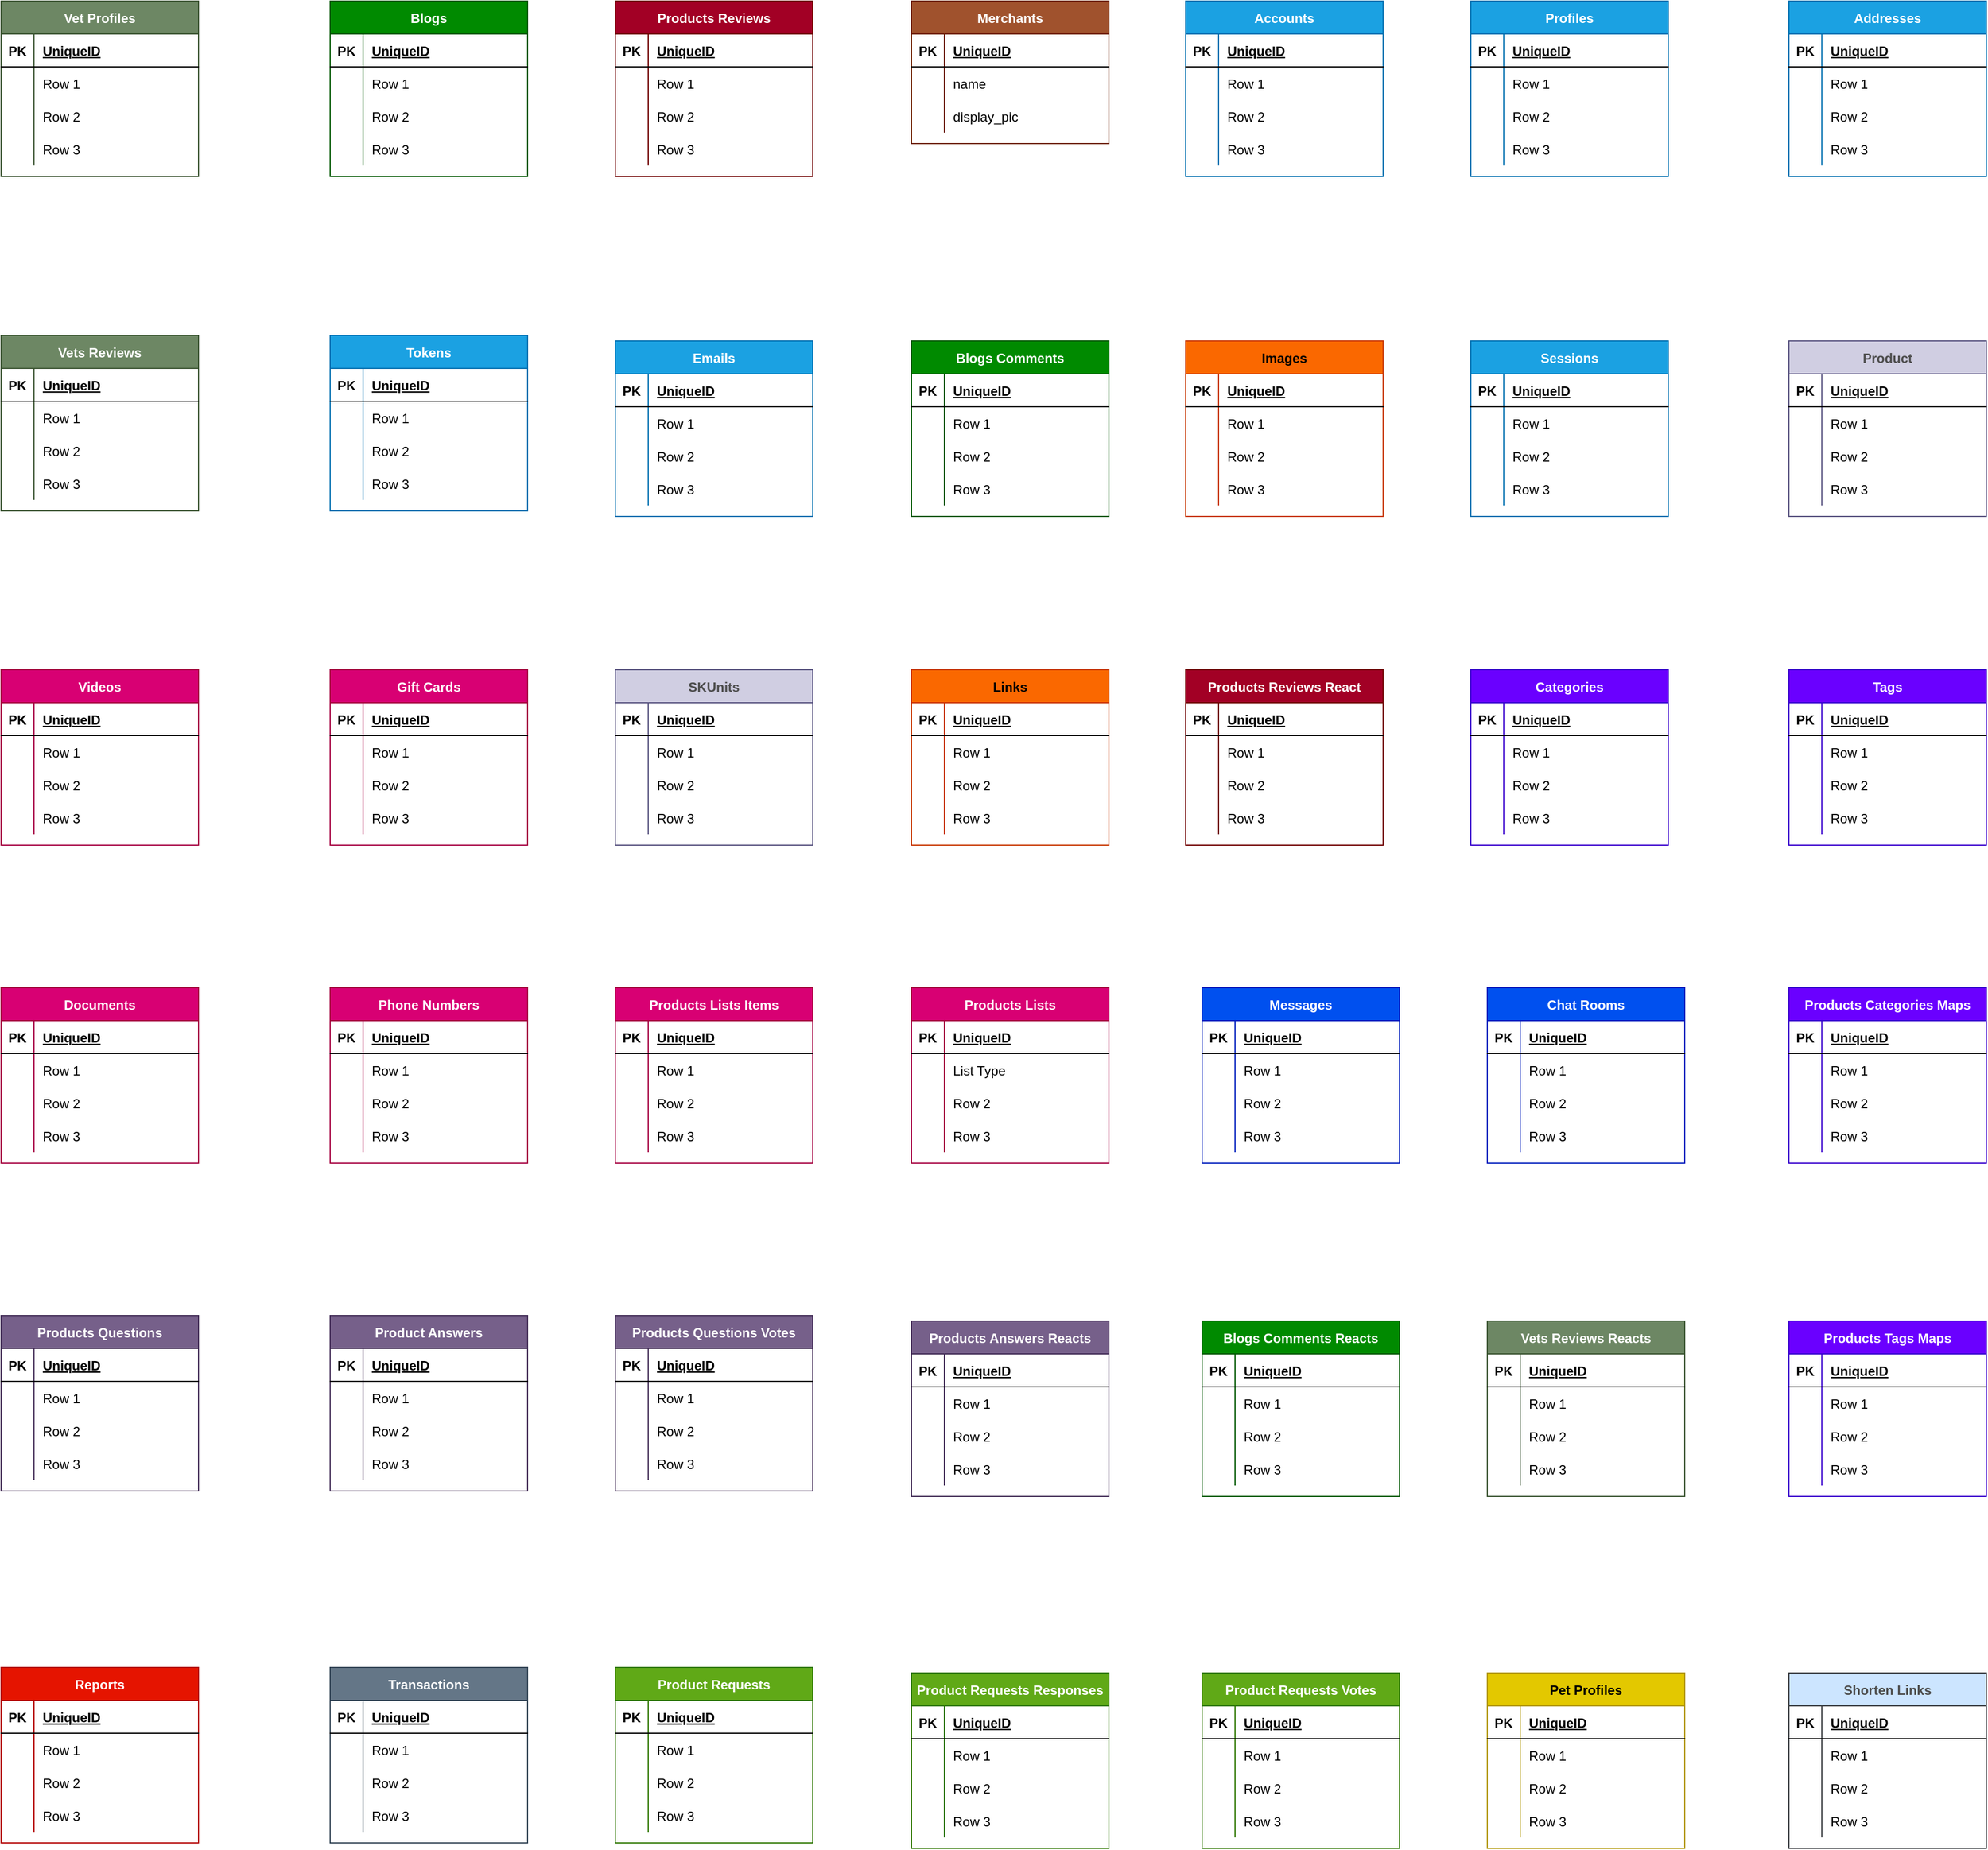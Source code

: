 <mxfile version="15.5.2" type="device"><diagram id="1w1atQ7UKIp8cg3kyzO3" name="Page-1"><mxGraphModel dx="2893" dy="1126" grid="1" gridSize="10" guides="1" tooltips="1" connect="1" arrows="1" fold="1" page="1" pageScale="1" pageWidth="827" pageHeight="1169" math="0" shadow="0"><root><mxCell id="0"/><mxCell id="1" parent="0"/><mxCell id="wlL48q1q1KY1cVnlNcU1-1" value="Merchants" style="shape=table;startSize=30;container=1;collapsible=1;childLayout=tableLayout;fixedRows=1;rowLines=0;fontStyle=1;align=center;resizeLast=1;fillColor=#a0522d;fontColor=#ffffff;strokeColor=#6D1F00;" parent="1" vertex="1"><mxGeometry x="80" y="390" width="180" height="130" as="geometry"><mxRectangle x="320" y="520" width="90" height="30" as="alternateBounds"/></mxGeometry></mxCell><mxCell id="wlL48q1q1KY1cVnlNcU1-2" value="" style="shape=partialRectangle;collapsible=0;dropTarget=0;pointerEvents=0;fillColor=none;top=0;left=0;bottom=1;right=0;points=[[0,0.5],[1,0.5]];portConstraint=eastwest;" parent="wlL48q1q1KY1cVnlNcU1-1" vertex="1"><mxGeometry y="30" width="180" height="30" as="geometry"/></mxCell><mxCell id="wlL48q1q1KY1cVnlNcU1-3" value="PK" style="shape=partialRectangle;connectable=0;fillColor=none;top=0;left=0;bottom=0;right=0;fontStyle=1;overflow=hidden;" parent="wlL48q1q1KY1cVnlNcU1-2" vertex="1"><mxGeometry width="30" height="30" as="geometry"><mxRectangle width="30" height="30" as="alternateBounds"/></mxGeometry></mxCell><mxCell id="wlL48q1q1KY1cVnlNcU1-4" value="UniqueID" style="shape=partialRectangle;connectable=0;fillColor=none;top=0;left=0;bottom=0;right=0;align=left;spacingLeft=6;fontStyle=5;overflow=hidden;" parent="wlL48q1q1KY1cVnlNcU1-2" vertex="1"><mxGeometry x="30" width="150" height="30" as="geometry"><mxRectangle width="150" height="30" as="alternateBounds"/></mxGeometry></mxCell><mxCell id="wlL48q1q1KY1cVnlNcU1-5" value="" style="shape=partialRectangle;collapsible=0;dropTarget=0;pointerEvents=0;fillColor=none;top=0;left=0;bottom=0;right=0;points=[[0,0.5],[1,0.5]];portConstraint=eastwest;" parent="wlL48q1q1KY1cVnlNcU1-1" vertex="1"><mxGeometry y="60" width="180" height="30" as="geometry"/></mxCell><mxCell id="wlL48q1q1KY1cVnlNcU1-6" value="" style="shape=partialRectangle;connectable=0;fillColor=none;top=0;left=0;bottom=0;right=0;editable=1;overflow=hidden;" parent="wlL48q1q1KY1cVnlNcU1-5" vertex="1"><mxGeometry width="30" height="30" as="geometry"><mxRectangle width="30" height="30" as="alternateBounds"/></mxGeometry></mxCell><mxCell id="wlL48q1q1KY1cVnlNcU1-7" value="name" style="shape=partialRectangle;connectable=0;fillColor=none;top=0;left=0;bottom=0;right=0;align=left;spacingLeft=6;overflow=hidden;" parent="wlL48q1q1KY1cVnlNcU1-5" vertex="1"><mxGeometry x="30" width="150" height="30" as="geometry"><mxRectangle width="150" height="30" as="alternateBounds"/></mxGeometry></mxCell><mxCell id="wlL48q1q1KY1cVnlNcU1-8" value="" style="shape=partialRectangle;collapsible=0;dropTarget=0;pointerEvents=0;fillColor=none;top=0;left=0;bottom=0;right=0;points=[[0,0.5],[1,0.5]];portConstraint=eastwest;" parent="wlL48q1q1KY1cVnlNcU1-1" vertex="1"><mxGeometry y="90" width="180" height="30" as="geometry"/></mxCell><mxCell id="wlL48q1q1KY1cVnlNcU1-9" value="" style="shape=partialRectangle;connectable=0;fillColor=none;top=0;left=0;bottom=0;right=0;editable=1;overflow=hidden;" parent="wlL48q1q1KY1cVnlNcU1-8" vertex="1"><mxGeometry width="30" height="30" as="geometry"><mxRectangle width="30" height="30" as="alternateBounds"/></mxGeometry></mxCell><mxCell id="wlL48q1q1KY1cVnlNcU1-10" value="display_pic" style="shape=partialRectangle;connectable=0;fillColor=none;top=0;left=0;bottom=0;right=0;align=left;spacingLeft=6;overflow=hidden;" parent="wlL48q1q1KY1cVnlNcU1-8" vertex="1"><mxGeometry x="30" width="150" height="30" as="geometry"><mxRectangle width="150" height="30" as="alternateBounds"/></mxGeometry></mxCell><mxCell id="wlL48q1q1KY1cVnlNcU1-14" value="Images" style="shape=table;startSize=30;container=1;collapsible=1;childLayout=tableLayout;fixedRows=1;rowLines=0;fontStyle=1;align=center;resizeLast=1;fillColor=#fa6800;fontColor=#000000;strokeColor=#C73500;" parent="1" vertex="1"><mxGeometry x="330" y="700" width="180" height="160" as="geometry"/></mxCell><mxCell id="wlL48q1q1KY1cVnlNcU1-15" value="" style="shape=partialRectangle;collapsible=0;dropTarget=0;pointerEvents=0;fillColor=none;top=0;left=0;bottom=1;right=0;points=[[0,0.5],[1,0.5]];portConstraint=eastwest;" parent="wlL48q1q1KY1cVnlNcU1-14" vertex="1"><mxGeometry y="30" width="180" height="30" as="geometry"/></mxCell><mxCell id="wlL48q1q1KY1cVnlNcU1-16" value="PK" style="shape=partialRectangle;connectable=0;fillColor=none;top=0;left=0;bottom=0;right=0;fontStyle=1;overflow=hidden;" parent="wlL48q1q1KY1cVnlNcU1-15" vertex="1"><mxGeometry width="30" height="30" as="geometry"><mxRectangle width="30" height="30" as="alternateBounds"/></mxGeometry></mxCell><mxCell id="wlL48q1q1KY1cVnlNcU1-17" value="UniqueID" style="shape=partialRectangle;connectable=0;fillColor=none;top=0;left=0;bottom=0;right=0;align=left;spacingLeft=6;fontStyle=5;overflow=hidden;" parent="wlL48q1q1KY1cVnlNcU1-15" vertex="1"><mxGeometry x="30" width="150" height="30" as="geometry"><mxRectangle width="150" height="30" as="alternateBounds"/></mxGeometry></mxCell><mxCell id="wlL48q1q1KY1cVnlNcU1-18" value="" style="shape=partialRectangle;collapsible=0;dropTarget=0;pointerEvents=0;fillColor=none;top=0;left=0;bottom=0;right=0;points=[[0,0.5],[1,0.5]];portConstraint=eastwest;" parent="wlL48q1q1KY1cVnlNcU1-14" vertex="1"><mxGeometry y="60" width="180" height="30" as="geometry"/></mxCell><mxCell id="wlL48q1q1KY1cVnlNcU1-19" value="" style="shape=partialRectangle;connectable=0;fillColor=none;top=0;left=0;bottom=0;right=0;editable=1;overflow=hidden;" parent="wlL48q1q1KY1cVnlNcU1-18" vertex="1"><mxGeometry width="30" height="30" as="geometry"><mxRectangle width="30" height="30" as="alternateBounds"/></mxGeometry></mxCell><mxCell id="wlL48q1q1KY1cVnlNcU1-20" value="Row 1" style="shape=partialRectangle;connectable=0;fillColor=none;top=0;left=0;bottom=0;right=0;align=left;spacingLeft=6;overflow=hidden;" parent="wlL48q1q1KY1cVnlNcU1-18" vertex="1"><mxGeometry x="30" width="150" height="30" as="geometry"><mxRectangle width="150" height="30" as="alternateBounds"/></mxGeometry></mxCell><mxCell id="wlL48q1q1KY1cVnlNcU1-21" value="" style="shape=partialRectangle;collapsible=0;dropTarget=0;pointerEvents=0;fillColor=none;top=0;left=0;bottom=0;right=0;points=[[0,0.5],[1,0.5]];portConstraint=eastwest;" parent="wlL48q1q1KY1cVnlNcU1-14" vertex="1"><mxGeometry y="90" width="180" height="30" as="geometry"/></mxCell><mxCell id="wlL48q1q1KY1cVnlNcU1-22" value="" style="shape=partialRectangle;connectable=0;fillColor=none;top=0;left=0;bottom=0;right=0;editable=1;overflow=hidden;" parent="wlL48q1q1KY1cVnlNcU1-21" vertex="1"><mxGeometry width="30" height="30" as="geometry"><mxRectangle width="30" height="30" as="alternateBounds"/></mxGeometry></mxCell><mxCell id="wlL48q1q1KY1cVnlNcU1-23" value="Row 2" style="shape=partialRectangle;connectable=0;fillColor=none;top=0;left=0;bottom=0;right=0;align=left;spacingLeft=6;overflow=hidden;" parent="wlL48q1q1KY1cVnlNcU1-21" vertex="1"><mxGeometry x="30" width="150" height="30" as="geometry"><mxRectangle width="150" height="30" as="alternateBounds"/></mxGeometry></mxCell><mxCell id="wlL48q1q1KY1cVnlNcU1-24" value="" style="shape=partialRectangle;collapsible=0;dropTarget=0;pointerEvents=0;fillColor=none;top=0;left=0;bottom=0;right=0;points=[[0,0.5],[1,0.5]];portConstraint=eastwest;" parent="wlL48q1q1KY1cVnlNcU1-14" vertex="1"><mxGeometry y="120" width="180" height="30" as="geometry"/></mxCell><mxCell id="wlL48q1q1KY1cVnlNcU1-25" value="" style="shape=partialRectangle;connectable=0;fillColor=none;top=0;left=0;bottom=0;right=0;editable=1;overflow=hidden;" parent="wlL48q1q1KY1cVnlNcU1-24" vertex="1"><mxGeometry width="30" height="30" as="geometry"><mxRectangle width="30" height="30" as="alternateBounds"/></mxGeometry></mxCell><mxCell id="wlL48q1q1KY1cVnlNcU1-26" value="Row 3" style="shape=partialRectangle;connectable=0;fillColor=none;top=0;left=0;bottom=0;right=0;align=left;spacingLeft=6;overflow=hidden;" parent="wlL48q1q1KY1cVnlNcU1-24" vertex="1"><mxGeometry x="30" width="150" height="30" as="geometry"><mxRectangle width="150" height="30" as="alternateBounds"/></mxGeometry></mxCell><mxCell id="wlL48q1q1KY1cVnlNcU1-27" value="Sessions" style="shape=table;startSize=30;container=1;collapsible=1;childLayout=tableLayout;fixedRows=1;rowLines=0;fontStyle=1;align=center;resizeLast=1;fillColor=#1ba1e2;fontColor=#ffffff;strokeColor=#006EAF;" parent="1" vertex="1"><mxGeometry x="590" y="700" width="180" height="160" as="geometry"/></mxCell><mxCell id="wlL48q1q1KY1cVnlNcU1-28" value="" style="shape=partialRectangle;collapsible=0;dropTarget=0;pointerEvents=0;fillColor=none;top=0;left=0;bottom=1;right=0;points=[[0,0.5],[1,0.5]];portConstraint=eastwest;" parent="wlL48q1q1KY1cVnlNcU1-27" vertex="1"><mxGeometry y="30" width="180" height="30" as="geometry"/></mxCell><mxCell id="wlL48q1q1KY1cVnlNcU1-29" value="PK" style="shape=partialRectangle;connectable=0;fillColor=none;top=0;left=0;bottom=0;right=0;fontStyle=1;overflow=hidden;" parent="wlL48q1q1KY1cVnlNcU1-28" vertex="1"><mxGeometry width="30" height="30" as="geometry"><mxRectangle width="30" height="30" as="alternateBounds"/></mxGeometry></mxCell><mxCell id="wlL48q1q1KY1cVnlNcU1-30" value="UniqueID" style="shape=partialRectangle;connectable=0;fillColor=none;top=0;left=0;bottom=0;right=0;align=left;spacingLeft=6;fontStyle=5;overflow=hidden;" parent="wlL48q1q1KY1cVnlNcU1-28" vertex="1"><mxGeometry x="30" width="150" height="30" as="geometry"><mxRectangle width="150" height="30" as="alternateBounds"/></mxGeometry></mxCell><mxCell id="wlL48q1q1KY1cVnlNcU1-31" value="" style="shape=partialRectangle;collapsible=0;dropTarget=0;pointerEvents=0;fillColor=none;top=0;left=0;bottom=0;right=0;points=[[0,0.5],[1,0.5]];portConstraint=eastwest;" parent="wlL48q1q1KY1cVnlNcU1-27" vertex="1"><mxGeometry y="60" width="180" height="30" as="geometry"/></mxCell><mxCell id="wlL48q1q1KY1cVnlNcU1-32" value="" style="shape=partialRectangle;connectable=0;fillColor=none;top=0;left=0;bottom=0;right=0;editable=1;overflow=hidden;" parent="wlL48q1q1KY1cVnlNcU1-31" vertex="1"><mxGeometry width="30" height="30" as="geometry"><mxRectangle width="30" height="30" as="alternateBounds"/></mxGeometry></mxCell><mxCell id="wlL48q1q1KY1cVnlNcU1-33" value="Row 1" style="shape=partialRectangle;connectable=0;fillColor=none;top=0;left=0;bottom=0;right=0;align=left;spacingLeft=6;overflow=hidden;" parent="wlL48q1q1KY1cVnlNcU1-31" vertex="1"><mxGeometry x="30" width="150" height="30" as="geometry"><mxRectangle width="150" height="30" as="alternateBounds"/></mxGeometry></mxCell><mxCell id="wlL48q1q1KY1cVnlNcU1-34" value="" style="shape=partialRectangle;collapsible=0;dropTarget=0;pointerEvents=0;fillColor=none;top=0;left=0;bottom=0;right=0;points=[[0,0.5],[1,0.5]];portConstraint=eastwest;" parent="wlL48q1q1KY1cVnlNcU1-27" vertex="1"><mxGeometry y="90" width="180" height="30" as="geometry"/></mxCell><mxCell id="wlL48q1q1KY1cVnlNcU1-35" value="" style="shape=partialRectangle;connectable=0;fillColor=none;top=0;left=0;bottom=0;right=0;editable=1;overflow=hidden;" parent="wlL48q1q1KY1cVnlNcU1-34" vertex="1"><mxGeometry width="30" height="30" as="geometry"><mxRectangle width="30" height="30" as="alternateBounds"/></mxGeometry></mxCell><mxCell id="wlL48q1q1KY1cVnlNcU1-36" value="Row 2" style="shape=partialRectangle;connectable=0;fillColor=none;top=0;left=0;bottom=0;right=0;align=left;spacingLeft=6;overflow=hidden;" parent="wlL48q1q1KY1cVnlNcU1-34" vertex="1"><mxGeometry x="30" width="150" height="30" as="geometry"><mxRectangle width="150" height="30" as="alternateBounds"/></mxGeometry></mxCell><mxCell id="wlL48q1q1KY1cVnlNcU1-37" value="" style="shape=partialRectangle;collapsible=0;dropTarget=0;pointerEvents=0;fillColor=none;top=0;left=0;bottom=0;right=0;points=[[0,0.5],[1,0.5]];portConstraint=eastwest;" parent="wlL48q1q1KY1cVnlNcU1-27" vertex="1"><mxGeometry y="120" width="180" height="30" as="geometry"/></mxCell><mxCell id="wlL48q1q1KY1cVnlNcU1-38" value="" style="shape=partialRectangle;connectable=0;fillColor=none;top=0;left=0;bottom=0;right=0;editable=1;overflow=hidden;" parent="wlL48q1q1KY1cVnlNcU1-37" vertex="1"><mxGeometry width="30" height="30" as="geometry"><mxRectangle width="30" height="30" as="alternateBounds"/></mxGeometry></mxCell><mxCell id="wlL48q1q1KY1cVnlNcU1-39" value="Row 3" style="shape=partialRectangle;connectable=0;fillColor=none;top=0;left=0;bottom=0;right=0;align=left;spacingLeft=6;overflow=hidden;" parent="wlL48q1q1KY1cVnlNcU1-37" vertex="1"><mxGeometry x="30" width="150" height="30" as="geometry"><mxRectangle width="150" height="30" as="alternateBounds"/></mxGeometry></mxCell><mxCell id="wlL48q1q1KY1cVnlNcU1-40" value="Accounts" style="shape=table;startSize=30;container=1;collapsible=1;childLayout=tableLayout;fixedRows=1;rowLines=0;fontStyle=1;align=center;resizeLast=1;fillColor=#1ba1e2;fontColor=#ffffff;strokeColor=#006EAF;" parent="1" vertex="1"><mxGeometry x="330" y="390" width="180" height="160" as="geometry"/></mxCell><mxCell id="wlL48q1q1KY1cVnlNcU1-41" value="" style="shape=partialRectangle;collapsible=0;dropTarget=0;pointerEvents=0;fillColor=none;top=0;left=0;bottom=1;right=0;points=[[0,0.5],[1,0.5]];portConstraint=eastwest;" parent="wlL48q1q1KY1cVnlNcU1-40" vertex="1"><mxGeometry y="30" width="180" height="30" as="geometry"/></mxCell><mxCell id="wlL48q1q1KY1cVnlNcU1-42" value="PK" style="shape=partialRectangle;connectable=0;fillColor=none;top=0;left=0;bottom=0;right=0;fontStyle=1;overflow=hidden;" parent="wlL48q1q1KY1cVnlNcU1-41" vertex="1"><mxGeometry width="30" height="30" as="geometry"><mxRectangle width="30" height="30" as="alternateBounds"/></mxGeometry></mxCell><mxCell id="wlL48q1q1KY1cVnlNcU1-43" value="UniqueID" style="shape=partialRectangle;connectable=0;fillColor=none;top=0;left=0;bottom=0;right=0;align=left;spacingLeft=6;fontStyle=5;overflow=hidden;" parent="wlL48q1q1KY1cVnlNcU1-41" vertex="1"><mxGeometry x="30" width="150" height="30" as="geometry"><mxRectangle width="150" height="30" as="alternateBounds"/></mxGeometry></mxCell><mxCell id="wlL48q1q1KY1cVnlNcU1-44" value="" style="shape=partialRectangle;collapsible=0;dropTarget=0;pointerEvents=0;fillColor=none;top=0;left=0;bottom=0;right=0;points=[[0,0.5],[1,0.5]];portConstraint=eastwest;" parent="wlL48q1q1KY1cVnlNcU1-40" vertex="1"><mxGeometry y="60" width="180" height="30" as="geometry"/></mxCell><mxCell id="wlL48q1q1KY1cVnlNcU1-45" value="" style="shape=partialRectangle;connectable=0;fillColor=none;top=0;left=0;bottom=0;right=0;editable=1;overflow=hidden;" parent="wlL48q1q1KY1cVnlNcU1-44" vertex="1"><mxGeometry width="30" height="30" as="geometry"><mxRectangle width="30" height="30" as="alternateBounds"/></mxGeometry></mxCell><mxCell id="wlL48q1q1KY1cVnlNcU1-46" value="Row 1" style="shape=partialRectangle;connectable=0;fillColor=none;top=0;left=0;bottom=0;right=0;align=left;spacingLeft=6;overflow=hidden;" parent="wlL48q1q1KY1cVnlNcU1-44" vertex="1"><mxGeometry x="30" width="150" height="30" as="geometry"><mxRectangle width="150" height="30" as="alternateBounds"/></mxGeometry></mxCell><mxCell id="wlL48q1q1KY1cVnlNcU1-47" value="" style="shape=partialRectangle;collapsible=0;dropTarget=0;pointerEvents=0;fillColor=none;top=0;left=0;bottom=0;right=0;points=[[0,0.5],[1,0.5]];portConstraint=eastwest;" parent="wlL48q1q1KY1cVnlNcU1-40" vertex="1"><mxGeometry y="90" width="180" height="30" as="geometry"/></mxCell><mxCell id="wlL48q1q1KY1cVnlNcU1-48" value="" style="shape=partialRectangle;connectable=0;fillColor=none;top=0;left=0;bottom=0;right=0;editable=1;overflow=hidden;" parent="wlL48q1q1KY1cVnlNcU1-47" vertex="1"><mxGeometry width="30" height="30" as="geometry"><mxRectangle width="30" height="30" as="alternateBounds"/></mxGeometry></mxCell><mxCell id="wlL48q1q1KY1cVnlNcU1-49" value="Row 2" style="shape=partialRectangle;connectable=0;fillColor=none;top=0;left=0;bottom=0;right=0;align=left;spacingLeft=6;overflow=hidden;" parent="wlL48q1q1KY1cVnlNcU1-47" vertex="1"><mxGeometry x="30" width="150" height="30" as="geometry"><mxRectangle width="150" height="30" as="alternateBounds"/></mxGeometry></mxCell><mxCell id="wlL48q1q1KY1cVnlNcU1-50" value="" style="shape=partialRectangle;collapsible=0;dropTarget=0;pointerEvents=0;fillColor=none;top=0;left=0;bottom=0;right=0;points=[[0,0.5],[1,0.5]];portConstraint=eastwest;" parent="wlL48q1q1KY1cVnlNcU1-40" vertex="1"><mxGeometry y="120" width="180" height="30" as="geometry"/></mxCell><mxCell id="wlL48q1q1KY1cVnlNcU1-51" value="" style="shape=partialRectangle;connectable=0;fillColor=none;top=0;left=0;bottom=0;right=0;editable=1;overflow=hidden;" parent="wlL48q1q1KY1cVnlNcU1-50" vertex="1"><mxGeometry width="30" height="30" as="geometry"><mxRectangle width="30" height="30" as="alternateBounds"/></mxGeometry></mxCell><mxCell id="wlL48q1q1KY1cVnlNcU1-52" value="Row 3" style="shape=partialRectangle;connectable=0;fillColor=none;top=0;left=0;bottom=0;right=0;align=left;spacingLeft=6;overflow=hidden;" parent="wlL48q1q1KY1cVnlNcU1-50" vertex="1"><mxGeometry x="30" width="150" height="30" as="geometry"><mxRectangle width="150" height="30" as="alternateBounds"/></mxGeometry></mxCell><mxCell id="wlL48q1q1KY1cVnlNcU1-53" value="Profiles" style="shape=table;startSize=30;container=1;collapsible=1;childLayout=tableLayout;fixedRows=1;rowLines=0;fontStyle=1;align=center;resizeLast=1;fillColor=#1ba1e2;fontColor=#ffffff;strokeColor=#006EAF;" parent="1" vertex="1"><mxGeometry x="590" y="390" width="180" height="160" as="geometry"/></mxCell><mxCell id="wlL48q1q1KY1cVnlNcU1-54" value="" style="shape=partialRectangle;collapsible=0;dropTarget=0;pointerEvents=0;fillColor=none;top=0;left=0;bottom=1;right=0;points=[[0,0.5],[1,0.5]];portConstraint=eastwest;" parent="wlL48q1q1KY1cVnlNcU1-53" vertex="1"><mxGeometry y="30" width="180" height="30" as="geometry"/></mxCell><mxCell id="wlL48q1q1KY1cVnlNcU1-55" value="PK" style="shape=partialRectangle;connectable=0;fillColor=none;top=0;left=0;bottom=0;right=0;fontStyle=1;overflow=hidden;" parent="wlL48q1q1KY1cVnlNcU1-54" vertex="1"><mxGeometry width="30" height="30" as="geometry"><mxRectangle width="30" height="30" as="alternateBounds"/></mxGeometry></mxCell><mxCell id="wlL48q1q1KY1cVnlNcU1-56" value="UniqueID" style="shape=partialRectangle;connectable=0;fillColor=none;top=0;left=0;bottom=0;right=0;align=left;spacingLeft=6;fontStyle=5;overflow=hidden;" parent="wlL48q1q1KY1cVnlNcU1-54" vertex="1"><mxGeometry x="30" width="150" height="30" as="geometry"><mxRectangle width="150" height="30" as="alternateBounds"/></mxGeometry></mxCell><mxCell id="wlL48q1q1KY1cVnlNcU1-57" value="" style="shape=partialRectangle;collapsible=0;dropTarget=0;pointerEvents=0;fillColor=none;top=0;left=0;bottom=0;right=0;points=[[0,0.5],[1,0.5]];portConstraint=eastwest;" parent="wlL48q1q1KY1cVnlNcU1-53" vertex="1"><mxGeometry y="60" width="180" height="30" as="geometry"/></mxCell><mxCell id="wlL48q1q1KY1cVnlNcU1-58" value="" style="shape=partialRectangle;connectable=0;fillColor=none;top=0;left=0;bottom=0;right=0;editable=1;overflow=hidden;" parent="wlL48q1q1KY1cVnlNcU1-57" vertex="1"><mxGeometry width="30" height="30" as="geometry"><mxRectangle width="30" height="30" as="alternateBounds"/></mxGeometry></mxCell><mxCell id="wlL48q1q1KY1cVnlNcU1-59" value="Row 1" style="shape=partialRectangle;connectable=0;fillColor=none;top=0;left=0;bottom=0;right=0;align=left;spacingLeft=6;overflow=hidden;" parent="wlL48q1q1KY1cVnlNcU1-57" vertex="1"><mxGeometry x="30" width="150" height="30" as="geometry"><mxRectangle width="150" height="30" as="alternateBounds"/></mxGeometry></mxCell><mxCell id="wlL48q1q1KY1cVnlNcU1-60" value="" style="shape=partialRectangle;collapsible=0;dropTarget=0;pointerEvents=0;fillColor=none;top=0;left=0;bottom=0;right=0;points=[[0,0.5],[1,0.5]];portConstraint=eastwest;" parent="wlL48q1q1KY1cVnlNcU1-53" vertex="1"><mxGeometry y="90" width="180" height="30" as="geometry"/></mxCell><mxCell id="wlL48q1q1KY1cVnlNcU1-61" value="" style="shape=partialRectangle;connectable=0;fillColor=none;top=0;left=0;bottom=0;right=0;editable=1;overflow=hidden;" parent="wlL48q1q1KY1cVnlNcU1-60" vertex="1"><mxGeometry width="30" height="30" as="geometry"><mxRectangle width="30" height="30" as="alternateBounds"/></mxGeometry></mxCell><mxCell id="wlL48q1q1KY1cVnlNcU1-62" value="Row 2" style="shape=partialRectangle;connectable=0;fillColor=none;top=0;left=0;bottom=0;right=0;align=left;spacingLeft=6;overflow=hidden;" parent="wlL48q1q1KY1cVnlNcU1-60" vertex="1"><mxGeometry x="30" width="150" height="30" as="geometry"><mxRectangle width="150" height="30" as="alternateBounds"/></mxGeometry></mxCell><mxCell id="wlL48q1q1KY1cVnlNcU1-63" value="" style="shape=partialRectangle;collapsible=0;dropTarget=0;pointerEvents=0;fillColor=none;top=0;left=0;bottom=0;right=0;points=[[0,0.5],[1,0.5]];portConstraint=eastwest;" parent="wlL48q1q1KY1cVnlNcU1-53" vertex="1"><mxGeometry y="120" width="180" height="30" as="geometry"/></mxCell><mxCell id="wlL48q1q1KY1cVnlNcU1-64" value="" style="shape=partialRectangle;connectable=0;fillColor=none;top=0;left=0;bottom=0;right=0;editable=1;overflow=hidden;" parent="wlL48q1q1KY1cVnlNcU1-63" vertex="1"><mxGeometry width="30" height="30" as="geometry"><mxRectangle width="30" height="30" as="alternateBounds"/></mxGeometry></mxCell><mxCell id="wlL48q1q1KY1cVnlNcU1-65" value="Row 3" style="shape=partialRectangle;connectable=0;fillColor=none;top=0;left=0;bottom=0;right=0;align=left;spacingLeft=6;overflow=hidden;" parent="wlL48q1q1KY1cVnlNcU1-63" vertex="1"><mxGeometry x="30" width="150" height="30" as="geometry"><mxRectangle width="150" height="30" as="alternateBounds"/></mxGeometry></mxCell><mxCell id="wlL48q1q1KY1cVnlNcU1-66" value="Products Reviews React" style="shape=table;startSize=30;container=1;collapsible=1;childLayout=tableLayout;fixedRows=1;rowLines=0;fontStyle=1;align=center;resizeLast=1;fillColor=#a20025;fontColor=#ffffff;strokeColor=#6F0000;" parent="1" vertex="1"><mxGeometry x="330" y="1000" width="180" height="160" as="geometry"/></mxCell><mxCell id="wlL48q1q1KY1cVnlNcU1-67" value="" style="shape=partialRectangle;collapsible=0;dropTarget=0;pointerEvents=0;fillColor=none;top=0;left=0;bottom=1;right=0;points=[[0,0.5],[1,0.5]];portConstraint=eastwest;" parent="wlL48q1q1KY1cVnlNcU1-66" vertex="1"><mxGeometry y="30" width="180" height="30" as="geometry"/></mxCell><mxCell id="wlL48q1q1KY1cVnlNcU1-68" value="PK" style="shape=partialRectangle;connectable=0;fillColor=none;top=0;left=0;bottom=0;right=0;fontStyle=1;overflow=hidden;" parent="wlL48q1q1KY1cVnlNcU1-67" vertex="1"><mxGeometry width="30" height="30" as="geometry"><mxRectangle width="30" height="30" as="alternateBounds"/></mxGeometry></mxCell><mxCell id="wlL48q1q1KY1cVnlNcU1-69" value="UniqueID" style="shape=partialRectangle;connectable=0;fillColor=none;top=0;left=0;bottom=0;right=0;align=left;spacingLeft=6;fontStyle=5;overflow=hidden;" parent="wlL48q1q1KY1cVnlNcU1-67" vertex="1"><mxGeometry x="30" width="150" height="30" as="geometry"><mxRectangle width="150" height="30" as="alternateBounds"/></mxGeometry></mxCell><mxCell id="wlL48q1q1KY1cVnlNcU1-70" value="" style="shape=partialRectangle;collapsible=0;dropTarget=0;pointerEvents=0;fillColor=none;top=0;left=0;bottom=0;right=0;points=[[0,0.5],[1,0.5]];portConstraint=eastwest;" parent="wlL48q1q1KY1cVnlNcU1-66" vertex="1"><mxGeometry y="60" width="180" height="30" as="geometry"/></mxCell><mxCell id="wlL48q1q1KY1cVnlNcU1-71" value="" style="shape=partialRectangle;connectable=0;fillColor=none;top=0;left=0;bottom=0;right=0;editable=1;overflow=hidden;" parent="wlL48q1q1KY1cVnlNcU1-70" vertex="1"><mxGeometry width="30" height="30" as="geometry"><mxRectangle width="30" height="30" as="alternateBounds"/></mxGeometry></mxCell><mxCell id="wlL48q1q1KY1cVnlNcU1-72" value="Row 1" style="shape=partialRectangle;connectable=0;fillColor=none;top=0;left=0;bottom=0;right=0;align=left;spacingLeft=6;overflow=hidden;" parent="wlL48q1q1KY1cVnlNcU1-70" vertex="1"><mxGeometry x="30" width="150" height="30" as="geometry"><mxRectangle width="150" height="30" as="alternateBounds"/></mxGeometry></mxCell><mxCell id="wlL48q1q1KY1cVnlNcU1-73" value="" style="shape=partialRectangle;collapsible=0;dropTarget=0;pointerEvents=0;fillColor=none;top=0;left=0;bottom=0;right=0;points=[[0,0.5],[1,0.5]];portConstraint=eastwest;" parent="wlL48q1q1KY1cVnlNcU1-66" vertex="1"><mxGeometry y="90" width="180" height="30" as="geometry"/></mxCell><mxCell id="wlL48q1q1KY1cVnlNcU1-74" value="" style="shape=partialRectangle;connectable=0;fillColor=none;top=0;left=0;bottom=0;right=0;editable=1;overflow=hidden;" parent="wlL48q1q1KY1cVnlNcU1-73" vertex="1"><mxGeometry width="30" height="30" as="geometry"><mxRectangle width="30" height="30" as="alternateBounds"/></mxGeometry></mxCell><mxCell id="wlL48q1q1KY1cVnlNcU1-75" value="Row 2" style="shape=partialRectangle;connectable=0;fillColor=none;top=0;left=0;bottom=0;right=0;align=left;spacingLeft=6;overflow=hidden;" parent="wlL48q1q1KY1cVnlNcU1-73" vertex="1"><mxGeometry x="30" width="150" height="30" as="geometry"><mxRectangle width="150" height="30" as="alternateBounds"/></mxGeometry></mxCell><mxCell id="wlL48q1q1KY1cVnlNcU1-76" value="" style="shape=partialRectangle;collapsible=0;dropTarget=0;pointerEvents=0;fillColor=none;top=0;left=0;bottom=0;right=0;points=[[0,0.5],[1,0.5]];portConstraint=eastwest;" parent="wlL48q1q1KY1cVnlNcU1-66" vertex="1"><mxGeometry y="120" width="180" height="30" as="geometry"/></mxCell><mxCell id="wlL48q1q1KY1cVnlNcU1-77" value="" style="shape=partialRectangle;connectable=0;fillColor=none;top=0;left=0;bottom=0;right=0;editable=1;overflow=hidden;" parent="wlL48q1q1KY1cVnlNcU1-76" vertex="1"><mxGeometry width="30" height="30" as="geometry"><mxRectangle width="30" height="30" as="alternateBounds"/></mxGeometry></mxCell><mxCell id="wlL48q1q1KY1cVnlNcU1-78" value="Row 3" style="shape=partialRectangle;connectable=0;fillColor=none;top=0;left=0;bottom=0;right=0;align=left;spacingLeft=6;overflow=hidden;" parent="wlL48q1q1KY1cVnlNcU1-76" vertex="1"><mxGeometry x="30" width="150" height="30" as="geometry"><mxRectangle width="150" height="30" as="alternateBounds"/></mxGeometry></mxCell><mxCell id="wlL48q1q1KY1cVnlNcU1-79" value="SKUnits" style="shape=table;startSize=30;container=1;collapsible=1;childLayout=tableLayout;fixedRows=1;rowLines=0;fontStyle=1;align=center;resizeLast=1;fillColor=#d0cee2;strokeColor=#56517e;fontColor=#4D4D4D;" parent="1" vertex="1"><mxGeometry x="-190" y="1000" width="180" height="160" as="geometry"/></mxCell><mxCell id="wlL48q1q1KY1cVnlNcU1-80" value="" style="shape=partialRectangle;collapsible=0;dropTarget=0;pointerEvents=0;fillColor=none;top=0;left=0;bottom=1;right=0;points=[[0,0.5],[1,0.5]];portConstraint=eastwest;" parent="wlL48q1q1KY1cVnlNcU1-79" vertex="1"><mxGeometry y="30" width="180" height="30" as="geometry"/></mxCell><mxCell id="wlL48q1q1KY1cVnlNcU1-81" value="PK" style="shape=partialRectangle;connectable=0;fillColor=none;top=0;left=0;bottom=0;right=0;fontStyle=1;overflow=hidden;" parent="wlL48q1q1KY1cVnlNcU1-80" vertex="1"><mxGeometry width="30" height="30" as="geometry"><mxRectangle width="30" height="30" as="alternateBounds"/></mxGeometry></mxCell><mxCell id="wlL48q1q1KY1cVnlNcU1-82" value="UniqueID" style="shape=partialRectangle;connectable=0;fillColor=none;top=0;left=0;bottom=0;right=0;align=left;spacingLeft=6;fontStyle=5;overflow=hidden;" parent="wlL48q1q1KY1cVnlNcU1-80" vertex="1"><mxGeometry x="30" width="150" height="30" as="geometry"><mxRectangle width="150" height="30" as="alternateBounds"/></mxGeometry></mxCell><mxCell id="wlL48q1q1KY1cVnlNcU1-83" value="" style="shape=partialRectangle;collapsible=0;dropTarget=0;pointerEvents=0;fillColor=none;top=0;left=0;bottom=0;right=0;points=[[0,0.5],[1,0.5]];portConstraint=eastwest;" parent="wlL48q1q1KY1cVnlNcU1-79" vertex="1"><mxGeometry y="60" width="180" height="30" as="geometry"/></mxCell><mxCell id="wlL48q1q1KY1cVnlNcU1-84" value="" style="shape=partialRectangle;connectable=0;fillColor=none;top=0;left=0;bottom=0;right=0;editable=1;overflow=hidden;" parent="wlL48q1q1KY1cVnlNcU1-83" vertex="1"><mxGeometry width="30" height="30" as="geometry"><mxRectangle width="30" height="30" as="alternateBounds"/></mxGeometry></mxCell><mxCell id="wlL48q1q1KY1cVnlNcU1-85" value="Row 1" style="shape=partialRectangle;connectable=0;fillColor=none;top=0;left=0;bottom=0;right=0;align=left;spacingLeft=6;overflow=hidden;" parent="wlL48q1q1KY1cVnlNcU1-83" vertex="1"><mxGeometry x="30" width="150" height="30" as="geometry"><mxRectangle width="150" height="30" as="alternateBounds"/></mxGeometry></mxCell><mxCell id="wlL48q1q1KY1cVnlNcU1-86" value="" style="shape=partialRectangle;collapsible=0;dropTarget=0;pointerEvents=0;fillColor=none;top=0;left=0;bottom=0;right=0;points=[[0,0.5],[1,0.5]];portConstraint=eastwest;" parent="wlL48q1q1KY1cVnlNcU1-79" vertex="1"><mxGeometry y="90" width="180" height="30" as="geometry"/></mxCell><mxCell id="wlL48q1q1KY1cVnlNcU1-87" value="" style="shape=partialRectangle;connectable=0;fillColor=none;top=0;left=0;bottom=0;right=0;editable=1;overflow=hidden;" parent="wlL48q1q1KY1cVnlNcU1-86" vertex="1"><mxGeometry width="30" height="30" as="geometry"><mxRectangle width="30" height="30" as="alternateBounds"/></mxGeometry></mxCell><mxCell id="wlL48q1q1KY1cVnlNcU1-88" value="Row 2" style="shape=partialRectangle;connectable=0;fillColor=none;top=0;left=0;bottom=0;right=0;align=left;spacingLeft=6;overflow=hidden;" parent="wlL48q1q1KY1cVnlNcU1-86" vertex="1"><mxGeometry x="30" width="150" height="30" as="geometry"><mxRectangle width="150" height="30" as="alternateBounds"/></mxGeometry></mxCell><mxCell id="wlL48q1q1KY1cVnlNcU1-89" value="" style="shape=partialRectangle;collapsible=0;dropTarget=0;pointerEvents=0;fillColor=none;top=0;left=0;bottom=0;right=0;points=[[0,0.5],[1,0.5]];portConstraint=eastwest;" parent="wlL48q1q1KY1cVnlNcU1-79" vertex="1"><mxGeometry y="120" width="180" height="30" as="geometry"/></mxCell><mxCell id="wlL48q1q1KY1cVnlNcU1-90" value="" style="shape=partialRectangle;connectable=0;fillColor=none;top=0;left=0;bottom=0;right=0;editable=1;overflow=hidden;" parent="wlL48q1q1KY1cVnlNcU1-89" vertex="1"><mxGeometry width="30" height="30" as="geometry"><mxRectangle width="30" height="30" as="alternateBounds"/></mxGeometry></mxCell><mxCell id="wlL48q1q1KY1cVnlNcU1-91" value="Row 3" style="shape=partialRectangle;connectable=0;fillColor=none;top=0;left=0;bottom=0;right=0;align=left;spacingLeft=6;overflow=hidden;" parent="wlL48q1q1KY1cVnlNcU1-89" vertex="1"><mxGeometry x="30" width="150" height="30" as="geometry"><mxRectangle width="150" height="30" as="alternateBounds"/></mxGeometry></mxCell><mxCell id="wlL48q1q1KY1cVnlNcU1-92" value="Categories" style="shape=table;startSize=30;container=1;collapsible=1;childLayout=tableLayout;fixedRows=1;rowLines=0;fontStyle=1;align=center;resizeLast=1;fillColor=#6a00ff;fontColor=#ffffff;strokeColor=#3700CC;" parent="1" vertex="1"><mxGeometry x="590" y="1000" width="180" height="160" as="geometry"/></mxCell><mxCell id="wlL48q1q1KY1cVnlNcU1-93" value="" style="shape=partialRectangle;collapsible=0;dropTarget=0;pointerEvents=0;fillColor=none;top=0;left=0;bottom=1;right=0;points=[[0,0.5],[1,0.5]];portConstraint=eastwest;" parent="wlL48q1q1KY1cVnlNcU1-92" vertex="1"><mxGeometry y="30" width="180" height="30" as="geometry"/></mxCell><mxCell id="wlL48q1q1KY1cVnlNcU1-94" value="PK" style="shape=partialRectangle;connectable=0;fillColor=none;top=0;left=0;bottom=0;right=0;fontStyle=1;overflow=hidden;" parent="wlL48q1q1KY1cVnlNcU1-93" vertex="1"><mxGeometry width="30" height="30" as="geometry"><mxRectangle width="30" height="30" as="alternateBounds"/></mxGeometry></mxCell><mxCell id="wlL48q1q1KY1cVnlNcU1-95" value="UniqueID" style="shape=partialRectangle;connectable=0;fillColor=none;top=0;left=0;bottom=0;right=0;align=left;spacingLeft=6;fontStyle=5;overflow=hidden;" parent="wlL48q1q1KY1cVnlNcU1-93" vertex="1"><mxGeometry x="30" width="150" height="30" as="geometry"><mxRectangle width="150" height="30" as="alternateBounds"/></mxGeometry></mxCell><mxCell id="wlL48q1q1KY1cVnlNcU1-96" value="" style="shape=partialRectangle;collapsible=0;dropTarget=0;pointerEvents=0;fillColor=none;top=0;left=0;bottom=0;right=0;points=[[0,0.5],[1,0.5]];portConstraint=eastwest;" parent="wlL48q1q1KY1cVnlNcU1-92" vertex="1"><mxGeometry y="60" width="180" height="30" as="geometry"/></mxCell><mxCell id="wlL48q1q1KY1cVnlNcU1-97" value="" style="shape=partialRectangle;connectable=0;fillColor=none;top=0;left=0;bottom=0;right=0;editable=1;overflow=hidden;" parent="wlL48q1q1KY1cVnlNcU1-96" vertex="1"><mxGeometry width="30" height="30" as="geometry"><mxRectangle width="30" height="30" as="alternateBounds"/></mxGeometry></mxCell><mxCell id="wlL48q1q1KY1cVnlNcU1-98" value="Row 1" style="shape=partialRectangle;connectable=0;fillColor=none;top=0;left=0;bottom=0;right=0;align=left;spacingLeft=6;overflow=hidden;" parent="wlL48q1q1KY1cVnlNcU1-96" vertex="1"><mxGeometry x="30" width="150" height="30" as="geometry"><mxRectangle width="150" height="30" as="alternateBounds"/></mxGeometry></mxCell><mxCell id="wlL48q1q1KY1cVnlNcU1-99" value="" style="shape=partialRectangle;collapsible=0;dropTarget=0;pointerEvents=0;fillColor=none;top=0;left=0;bottom=0;right=0;points=[[0,0.5],[1,0.5]];portConstraint=eastwest;" parent="wlL48q1q1KY1cVnlNcU1-92" vertex="1"><mxGeometry y="90" width="180" height="30" as="geometry"/></mxCell><mxCell id="wlL48q1q1KY1cVnlNcU1-100" value="" style="shape=partialRectangle;connectable=0;fillColor=none;top=0;left=0;bottom=0;right=0;editable=1;overflow=hidden;" parent="wlL48q1q1KY1cVnlNcU1-99" vertex="1"><mxGeometry width="30" height="30" as="geometry"><mxRectangle width="30" height="30" as="alternateBounds"/></mxGeometry></mxCell><mxCell id="wlL48q1q1KY1cVnlNcU1-101" value="Row 2" style="shape=partialRectangle;connectable=0;fillColor=none;top=0;left=0;bottom=0;right=0;align=left;spacingLeft=6;overflow=hidden;" parent="wlL48q1q1KY1cVnlNcU1-99" vertex="1"><mxGeometry x="30" width="150" height="30" as="geometry"><mxRectangle width="150" height="30" as="alternateBounds"/></mxGeometry></mxCell><mxCell id="wlL48q1q1KY1cVnlNcU1-102" value="" style="shape=partialRectangle;collapsible=0;dropTarget=0;pointerEvents=0;fillColor=none;top=0;left=0;bottom=0;right=0;points=[[0,0.5],[1,0.5]];portConstraint=eastwest;" parent="wlL48q1q1KY1cVnlNcU1-92" vertex="1"><mxGeometry y="120" width="180" height="30" as="geometry"/></mxCell><mxCell id="wlL48q1q1KY1cVnlNcU1-103" value="" style="shape=partialRectangle;connectable=0;fillColor=none;top=0;left=0;bottom=0;right=0;editable=1;overflow=hidden;" parent="wlL48q1q1KY1cVnlNcU1-102" vertex="1"><mxGeometry width="30" height="30" as="geometry"><mxRectangle width="30" height="30" as="alternateBounds"/></mxGeometry></mxCell><mxCell id="wlL48q1q1KY1cVnlNcU1-104" value="Row 3" style="shape=partialRectangle;connectable=0;fillColor=none;top=0;left=0;bottom=0;right=0;align=left;spacingLeft=6;overflow=hidden;" parent="wlL48q1q1KY1cVnlNcU1-102" vertex="1"><mxGeometry x="30" width="150" height="30" as="geometry"><mxRectangle width="150" height="30" as="alternateBounds"/></mxGeometry></mxCell><mxCell id="wlL48q1q1KY1cVnlNcU1-105" value="Links" style="shape=table;startSize=30;container=1;collapsible=1;childLayout=tableLayout;fixedRows=1;rowLines=0;fontStyle=1;align=center;resizeLast=1;fillColor=#fa6800;fontColor=#000000;strokeColor=#C73500;" parent="1" vertex="1"><mxGeometry x="80" y="1000" width="180" height="160" as="geometry"/></mxCell><mxCell id="wlL48q1q1KY1cVnlNcU1-106" value="" style="shape=partialRectangle;collapsible=0;dropTarget=0;pointerEvents=0;fillColor=none;top=0;left=0;bottom=1;right=0;points=[[0,0.5],[1,0.5]];portConstraint=eastwest;" parent="wlL48q1q1KY1cVnlNcU1-105" vertex="1"><mxGeometry y="30" width="180" height="30" as="geometry"/></mxCell><mxCell id="wlL48q1q1KY1cVnlNcU1-107" value="PK" style="shape=partialRectangle;connectable=0;fillColor=none;top=0;left=0;bottom=0;right=0;fontStyle=1;overflow=hidden;" parent="wlL48q1q1KY1cVnlNcU1-106" vertex="1"><mxGeometry width="30" height="30" as="geometry"><mxRectangle width="30" height="30" as="alternateBounds"/></mxGeometry></mxCell><mxCell id="wlL48q1q1KY1cVnlNcU1-108" value="UniqueID" style="shape=partialRectangle;connectable=0;fillColor=none;top=0;left=0;bottom=0;right=0;align=left;spacingLeft=6;fontStyle=5;overflow=hidden;" parent="wlL48q1q1KY1cVnlNcU1-106" vertex="1"><mxGeometry x="30" width="150" height="30" as="geometry"><mxRectangle width="150" height="30" as="alternateBounds"/></mxGeometry></mxCell><mxCell id="wlL48q1q1KY1cVnlNcU1-109" value="" style="shape=partialRectangle;collapsible=0;dropTarget=0;pointerEvents=0;fillColor=none;top=0;left=0;bottom=0;right=0;points=[[0,0.5],[1,0.5]];portConstraint=eastwest;" parent="wlL48q1q1KY1cVnlNcU1-105" vertex="1"><mxGeometry y="60" width="180" height="30" as="geometry"/></mxCell><mxCell id="wlL48q1q1KY1cVnlNcU1-110" value="" style="shape=partialRectangle;connectable=0;fillColor=none;top=0;left=0;bottom=0;right=0;editable=1;overflow=hidden;" parent="wlL48q1q1KY1cVnlNcU1-109" vertex="1"><mxGeometry width="30" height="30" as="geometry"><mxRectangle width="30" height="30" as="alternateBounds"/></mxGeometry></mxCell><mxCell id="wlL48q1q1KY1cVnlNcU1-111" value="Row 1" style="shape=partialRectangle;connectable=0;fillColor=none;top=0;left=0;bottom=0;right=0;align=left;spacingLeft=6;overflow=hidden;" parent="wlL48q1q1KY1cVnlNcU1-109" vertex="1"><mxGeometry x="30" width="150" height="30" as="geometry"><mxRectangle width="150" height="30" as="alternateBounds"/></mxGeometry></mxCell><mxCell id="wlL48q1q1KY1cVnlNcU1-112" value="" style="shape=partialRectangle;collapsible=0;dropTarget=0;pointerEvents=0;fillColor=none;top=0;left=0;bottom=0;right=0;points=[[0,0.5],[1,0.5]];portConstraint=eastwest;" parent="wlL48q1q1KY1cVnlNcU1-105" vertex="1"><mxGeometry y="90" width="180" height="30" as="geometry"/></mxCell><mxCell id="wlL48q1q1KY1cVnlNcU1-113" value="" style="shape=partialRectangle;connectable=0;fillColor=none;top=0;left=0;bottom=0;right=0;editable=1;overflow=hidden;" parent="wlL48q1q1KY1cVnlNcU1-112" vertex="1"><mxGeometry width="30" height="30" as="geometry"><mxRectangle width="30" height="30" as="alternateBounds"/></mxGeometry></mxCell><mxCell id="wlL48q1q1KY1cVnlNcU1-114" value="Row 2" style="shape=partialRectangle;connectable=0;fillColor=none;top=0;left=0;bottom=0;right=0;align=left;spacingLeft=6;overflow=hidden;" parent="wlL48q1q1KY1cVnlNcU1-112" vertex="1"><mxGeometry x="30" width="150" height="30" as="geometry"><mxRectangle width="150" height="30" as="alternateBounds"/></mxGeometry></mxCell><mxCell id="wlL48q1q1KY1cVnlNcU1-115" value="" style="shape=partialRectangle;collapsible=0;dropTarget=0;pointerEvents=0;fillColor=none;top=0;left=0;bottom=0;right=0;points=[[0,0.5],[1,0.5]];portConstraint=eastwest;" parent="wlL48q1q1KY1cVnlNcU1-105" vertex="1"><mxGeometry y="120" width="180" height="30" as="geometry"/></mxCell><mxCell id="wlL48q1q1KY1cVnlNcU1-116" value="" style="shape=partialRectangle;connectable=0;fillColor=none;top=0;left=0;bottom=0;right=0;editable=1;overflow=hidden;" parent="wlL48q1q1KY1cVnlNcU1-115" vertex="1"><mxGeometry width="30" height="30" as="geometry"><mxRectangle width="30" height="30" as="alternateBounds"/></mxGeometry></mxCell><mxCell id="wlL48q1q1KY1cVnlNcU1-117" value="Row 3" style="shape=partialRectangle;connectable=0;fillColor=none;top=0;left=0;bottom=0;right=0;align=left;spacingLeft=6;overflow=hidden;" parent="wlL48q1q1KY1cVnlNcU1-115" vertex="1"><mxGeometry x="30" width="150" height="30" as="geometry"><mxRectangle width="150" height="30" as="alternateBounds"/></mxGeometry></mxCell><mxCell id="wlL48q1q1KY1cVnlNcU1-118" value="Blogs Comments" style="shape=table;startSize=30;container=1;collapsible=1;childLayout=tableLayout;fixedRows=1;rowLines=0;fontStyle=1;align=center;resizeLast=1;fillColor=#008a00;fontColor=#ffffff;strokeColor=#005700;" parent="1" vertex="1"><mxGeometry x="80" y="700" width="180" height="160" as="geometry"/></mxCell><mxCell id="wlL48q1q1KY1cVnlNcU1-119" value="" style="shape=partialRectangle;collapsible=0;dropTarget=0;pointerEvents=0;fillColor=none;top=0;left=0;bottom=1;right=0;points=[[0,0.5],[1,0.5]];portConstraint=eastwest;" parent="wlL48q1q1KY1cVnlNcU1-118" vertex="1"><mxGeometry y="30" width="180" height="30" as="geometry"/></mxCell><mxCell id="wlL48q1q1KY1cVnlNcU1-120" value="PK" style="shape=partialRectangle;connectable=0;fillColor=none;top=0;left=0;bottom=0;right=0;fontStyle=1;overflow=hidden;" parent="wlL48q1q1KY1cVnlNcU1-119" vertex="1"><mxGeometry width="30" height="30" as="geometry"><mxRectangle width="30" height="30" as="alternateBounds"/></mxGeometry></mxCell><mxCell id="wlL48q1q1KY1cVnlNcU1-121" value="UniqueID" style="shape=partialRectangle;connectable=0;fillColor=none;top=0;left=0;bottom=0;right=0;align=left;spacingLeft=6;fontStyle=5;overflow=hidden;" parent="wlL48q1q1KY1cVnlNcU1-119" vertex="1"><mxGeometry x="30" width="150" height="30" as="geometry"><mxRectangle width="150" height="30" as="alternateBounds"/></mxGeometry></mxCell><mxCell id="wlL48q1q1KY1cVnlNcU1-122" value="" style="shape=partialRectangle;collapsible=0;dropTarget=0;pointerEvents=0;fillColor=none;top=0;left=0;bottom=0;right=0;points=[[0,0.5],[1,0.5]];portConstraint=eastwest;" parent="wlL48q1q1KY1cVnlNcU1-118" vertex="1"><mxGeometry y="60" width="180" height="30" as="geometry"/></mxCell><mxCell id="wlL48q1q1KY1cVnlNcU1-123" value="" style="shape=partialRectangle;connectable=0;fillColor=none;top=0;left=0;bottom=0;right=0;editable=1;overflow=hidden;" parent="wlL48q1q1KY1cVnlNcU1-122" vertex="1"><mxGeometry width="30" height="30" as="geometry"><mxRectangle width="30" height="30" as="alternateBounds"/></mxGeometry></mxCell><mxCell id="wlL48q1q1KY1cVnlNcU1-124" value="Row 1" style="shape=partialRectangle;connectable=0;fillColor=none;top=0;left=0;bottom=0;right=0;align=left;spacingLeft=6;overflow=hidden;" parent="wlL48q1q1KY1cVnlNcU1-122" vertex="1"><mxGeometry x="30" width="150" height="30" as="geometry"><mxRectangle width="150" height="30" as="alternateBounds"/></mxGeometry></mxCell><mxCell id="wlL48q1q1KY1cVnlNcU1-125" value="" style="shape=partialRectangle;collapsible=0;dropTarget=0;pointerEvents=0;fillColor=none;top=0;left=0;bottom=0;right=0;points=[[0,0.5],[1,0.5]];portConstraint=eastwest;" parent="wlL48q1q1KY1cVnlNcU1-118" vertex="1"><mxGeometry y="90" width="180" height="30" as="geometry"/></mxCell><mxCell id="wlL48q1q1KY1cVnlNcU1-126" value="" style="shape=partialRectangle;connectable=0;fillColor=none;top=0;left=0;bottom=0;right=0;editable=1;overflow=hidden;" parent="wlL48q1q1KY1cVnlNcU1-125" vertex="1"><mxGeometry width="30" height="30" as="geometry"><mxRectangle width="30" height="30" as="alternateBounds"/></mxGeometry></mxCell><mxCell id="wlL48q1q1KY1cVnlNcU1-127" value="Row 2" style="shape=partialRectangle;connectable=0;fillColor=none;top=0;left=0;bottom=0;right=0;align=left;spacingLeft=6;overflow=hidden;" parent="wlL48q1q1KY1cVnlNcU1-125" vertex="1"><mxGeometry x="30" width="150" height="30" as="geometry"><mxRectangle width="150" height="30" as="alternateBounds"/></mxGeometry></mxCell><mxCell id="wlL48q1q1KY1cVnlNcU1-128" value="" style="shape=partialRectangle;collapsible=0;dropTarget=0;pointerEvents=0;fillColor=none;top=0;left=0;bottom=0;right=0;points=[[0,0.5],[1,0.5]];portConstraint=eastwest;" parent="wlL48q1q1KY1cVnlNcU1-118" vertex="1"><mxGeometry y="120" width="180" height="30" as="geometry"/></mxCell><mxCell id="wlL48q1q1KY1cVnlNcU1-129" value="" style="shape=partialRectangle;connectable=0;fillColor=none;top=0;left=0;bottom=0;right=0;editable=1;overflow=hidden;" parent="wlL48q1q1KY1cVnlNcU1-128" vertex="1"><mxGeometry width="30" height="30" as="geometry"><mxRectangle width="30" height="30" as="alternateBounds"/></mxGeometry></mxCell><mxCell id="wlL48q1q1KY1cVnlNcU1-130" value="Row 3" style="shape=partialRectangle;connectable=0;fillColor=none;top=0;left=0;bottom=0;right=0;align=left;spacingLeft=6;overflow=hidden;" parent="wlL48q1q1KY1cVnlNcU1-128" vertex="1"><mxGeometry x="30" width="150" height="30" as="geometry"><mxRectangle width="150" height="30" as="alternateBounds"/></mxGeometry></mxCell><mxCell id="wlL48q1q1KY1cVnlNcU1-131" value="Emails" style="shape=table;startSize=30;container=1;collapsible=1;childLayout=tableLayout;fixedRows=1;rowLines=0;fontStyle=1;align=center;resizeLast=1;fillColor=#1ba1e2;fontColor=#ffffff;strokeColor=#006EAF;" parent="1" vertex="1"><mxGeometry x="-190" y="700" width="180" height="160" as="geometry"/></mxCell><mxCell id="wlL48q1q1KY1cVnlNcU1-132" value="" style="shape=partialRectangle;collapsible=0;dropTarget=0;pointerEvents=0;fillColor=none;top=0;left=0;bottom=1;right=0;points=[[0,0.5],[1,0.5]];portConstraint=eastwest;" parent="wlL48q1q1KY1cVnlNcU1-131" vertex="1"><mxGeometry y="30" width="180" height="30" as="geometry"/></mxCell><mxCell id="wlL48q1q1KY1cVnlNcU1-133" value="PK" style="shape=partialRectangle;connectable=0;fillColor=none;top=0;left=0;bottom=0;right=0;fontStyle=1;overflow=hidden;" parent="wlL48q1q1KY1cVnlNcU1-132" vertex="1"><mxGeometry width="30" height="30" as="geometry"><mxRectangle width="30" height="30" as="alternateBounds"/></mxGeometry></mxCell><mxCell id="wlL48q1q1KY1cVnlNcU1-134" value="UniqueID" style="shape=partialRectangle;connectable=0;fillColor=none;top=0;left=0;bottom=0;right=0;align=left;spacingLeft=6;fontStyle=5;overflow=hidden;" parent="wlL48q1q1KY1cVnlNcU1-132" vertex="1"><mxGeometry x="30" width="150" height="30" as="geometry"><mxRectangle width="150" height="30" as="alternateBounds"/></mxGeometry></mxCell><mxCell id="wlL48q1q1KY1cVnlNcU1-135" value="" style="shape=partialRectangle;collapsible=0;dropTarget=0;pointerEvents=0;fillColor=none;top=0;left=0;bottom=0;right=0;points=[[0,0.5],[1,0.5]];portConstraint=eastwest;" parent="wlL48q1q1KY1cVnlNcU1-131" vertex="1"><mxGeometry y="60" width="180" height="30" as="geometry"/></mxCell><mxCell id="wlL48q1q1KY1cVnlNcU1-136" value="" style="shape=partialRectangle;connectable=0;fillColor=none;top=0;left=0;bottom=0;right=0;editable=1;overflow=hidden;" parent="wlL48q1q1KY1cVnlNcU1-135" vertex="1"><mxGeometry width="30" height="30" as="geometry"><mxRectangle width="30" height="30" as="alternateBounds"/></mxGeometry></mxCell><mxCell id="wlL48q1q1KY1cVnlNcU1-137" value="Row 1" style="shape=partialRectangle;connectable=0;fillColor=none;top=0;left=0;bottom=0;right=0;align=left;spacingLeft=6;overflow=hidden;" parent="wlL48q1q1KY1cVnlNcU1-135" vertex="1"><mxGeometry x="30" width="150" height="30" as="geometry"><mxRectangle width="150" height="30" as="alternateBounds"/></mxGeometry></mxCell><mxCell id="wlL48q1q1KY1cVnlNcU1-138" value="" style="shape=partialRectangle;collapsible=0;dropTarget=0;pointerEvents=0;fillColor=none;top=0;left=0;bottom=0;right=0;points=[[0,0.5],[1,0.5]];portConstraint=eastwest;" parent="wlL48q1q1KY1cVnlNcU1-131" vertex="1"><mxGeometry y="90" width="180" height="30" as="geometry"/></mxCell><mxCell id="wlL48q1q1KY1cVnlNcU1-139" value="" style="shape=partialRectangle;connectable=0;fillColor=none;top=0;left=0;bottom=0;right=0;editable=1;overflow=hidden;" parent="wlL48q1q1KY1cVnlNcU1-138" vertex="1"><mxGeometry width="30" height="30" as="geometry"><mxRectangle width="30" height="30" as="alternateBounds"/></mxGeometry></mxCell><mxCell id="wlL48q1q1KY1cVnlNcU1-140" value="Row 2" style="shape=partialRectangle;connectable=0;fillColor=none;top=0;left=0;bottom=0;right=0;align=left;spacingLeft=6;overflow=hidden;" parent="wlL48q1q1KY1cVnlNcU1-138" vertex="1"><mxGeometry x="30" width="150" height="30" as="geometry"><mxRectangle width="150" height="30" as="alternateBounds"/></mxGeometry></mxCell><mxCell id="wlL48q1q1KY1cVnlNcU1-141" value="" style="shape=partialRectangle;collapsible=0;dropTarget=0;pointerEvents=0;fillColor=none;top=0;left=0;bottom=0;right=0;points=[[0,0.5],[1,0.5]];portConstraint=eastwest;" parent="wlL48q1q1KY1cVnlNcU1-131" vertex="1"><mxGeometry y="120" width="180" height="30" as="geometry"/></mxCell><mxCell id="wlL48q1q1KY1cVnlNcU1-142" value="" style="shape=partialRectangle;connectable=0;fillColor=none;top=0;left=0;bottom=0;right=0;editable=1;overflow=hidden;" parent="wlL48q1q1KY1cVnlNcU1-141" vertex="1"><mxGeometry width="30" height="30" as="geometry"><mxRectangle width="30" height="30" as="alternateBounds"/></mxGeometry></mxCell><mxCell id="wlL48q1q1KY1cVnlNcU1-143" value="Row 3" style="shape=partialRectangle;connectable=0;fillColor=none;top=0;left=0;bottom=0;right=0;align=left;spacingLeft=6;overflow=hidden;" parent="wlL48q1q1KY1cVnlNcU1-141" vertex="1"><mxGeometry x="30" width="150" height="30" as="geometry"><mxRectangle width="150" height="30" as="alternateBounds"/></mxGeometry></mxCell><mxCell id="wlL48q1q1KY1cVnlNcU1-144" value="Blogs" style="shape=table;startSize=30;container=1;collapsible=1;childLayout=tableLayout;fixedRows=1;rowLines=0;fontStyle=1;align=center;resizeLast=1;fillColor=#008a00;fontColor=#ffffff;strokeColor=#005700;" parent="1" vertex="1"><mxGeometry x="-450" y="390" width="180" height="160" as="geometry"/></mxCell><mxCell id="wlL48q1q1KY1cVnlNcU1-145" value="" style="shape=partialRectangle;collapsible=0;dropTarget=0;pointerEvents=0;fillColor=none;top=0;left=0;bottom=1;right=0;points=[[0,0.5],[1,0.5]];portConstraint=eastwest;" parent="wlL48q1q1KY1cVnlNcU1-144" vertex="1"><mxGeometry y="30" width="180" height="30" as="geometry"/></mxCell><mxCell id="wlL48q1q1KY1cVnlNcU1-146" value="PK" style="shape=partialRectangle;connectable=0;fillColor=none;top=0;left=0;bottom=0;right=0;fontStyle=1;overflow=hidden;" parent="wlL48q1q1KY1cVnlNcU1-145" vertex="1"><mxGeometry width="30" height="30" as="geometry"><mxRectangle width="30" height="30" as="alternateBounds"/></mxGeometry></mxCell><mxCell id="wlL48q1q1KY1cVnlNcU1-147" value="UniqueID" style="shape=partialRectangle;connectable=0;fillColor=none;top=0;left=0;bottom=0;right=0;align=left;spacingLeft=6;fontStyle=5;overflow=hidden;" parent="wlL48q1q1KY1cVnlNcU1-145" vertex="1"><mxGeometry x="30" width="150" height="30" as="geometry"><mxRectangle width="150" height="30" as="alternateBounds"/></mxGeometry></mxCell><mxCell id="wlL48q1q1KY1cVnlNcU1-148" value="" style="shape=partialRectangle;collapsible=0;dropTarget=0;pointerEvents=0;fillColor=none;top=0;left=0;bottom=0;right=0;points=[[0,0.5],[1,0.5]];portConstraint=eastwest;" parent="wlL48q1q1KY1cVnlNcU1-144" vertex="1"><mxGeometry y="60" width="180" height="30" as="geometry"/></mxCell><mxCell id="wlL48q1q1KY1cVnlNcU1-149" value="" style="shape=partialRectangle;connectable=0;fillColor=none;top=0;left=0;bottom=0;right=0;editable=1;overflow=hidden;" parent="wlL48q1q1KY1cVnlNcU1-148" vertex="1"><mxGeometry width="30" height="30" as="geometry"><mxRectangle width="30" height="30" as="alternateBounds"/></mxGeometry></mxCell><mxCell id="wlL48q1q1KY1cVnlNcU1-150" value="Row 1" style="shape=partialRectangle;connectable=0;fillColor=none;top=0;left=0;bottom=0;right=0;align=left;spacingLeft=6;overflow=hidden;" parent="wlL48q1q1KY1cVnlNcU1-148" vertex="1"><mxGeometry x="30" width="150" height="30" as="geometry"><mxRectangle width="150" height="30" as="alternateBounds"/></mxGeometry></mxCell><mxCell id="wlL48q1q1KY1cVnlNcU1-151" value="" style="shape=partialRectangle;collapsible=0;dropTarget=0;pointerEvents=0;fillColor=none;top=0;left=0;bottom=0;right=0;points=[[0,0.5],[1,0.5]];portConstraint=eastwest;" parent="wlL48q1q1KY1cVnlNcU1-144" vertex="1"><mxGeometry y="90" width="180" height="30" as="geometry"/></mxCell><mxCell id="wlL48q1q1KY1cVnlNcU1-152" value="" style="shape=partialRectangle;connectable=0;fillColor=none;top=0;left=0;bottom=0;right=0;editable=1;overflow=hidden;" parent="wlL48q1q1KY1cVnlNcU1-151" vertex="1"><mxGeometry width="30" height="30" as="geometry"><mxRectangle width="30" height="30" as="alternateBounds"/></mxGeometry></mxCell><mxCell id="wlL48q1q1KY1cVnlNcU1-153" value="Row 2" style="shape=partialRectangle;connectable=0;fillColor=none;top=0;left=0;bottom=0;right=0;align=left;spacingLeft=6;overflow=hidden;" parent="wlL48q1q1KY1cVnlNcU1-151" vertex="1"><mxGeometry x="30" width="150" height="30" as="geometry"><mxRectangle width="150" height="30" as="alternateBounds"/></mxGeometry></mxCell><mxCell id="wlL48q1q1KY1cVnlNcU1-154" value="" style="shape=partialRectangle;collapsible=0;dropTarget=0;pointerEvents=0;fillColor=none;top=0;left=0;bottom=0;right=0;points=[[0,0.5],[1,0.5]];portConstraint=eastwest;" parent="wlL48q1q1KY1cVnlNcU1-144" vertex="1"><mxGeometry y="120" width="180" height="30" as="geometry"/></mxCell><mxCell id="wlL48q1q1KY1cVnlNcU1-155" value="" style="shape=partialRectangle;connectable=0;fillColor=none;top=0;left=0;bottom=0;right=0;editable=1;overflow=hidden;" parent="wlL48q1q1KY1cVnlNcU1-154" vertex="1"><mxGeometry width="30" height="30" as="geometry"><mxRectangle width="30" height="30" as="alternateBounds"/></mxGeometry></mxCell><mxCell id="wlL48q1q1KY1cVnlNcU1-156" value="Row 3" style="shape=partialRectangle;connectable=0;fillColor=none;top=0;left=0;bottom=0;right=0;align=left;spacingLeft=6;overflow=hidden;" parent="wlL48q1q1KY1cVnlNcU1-154" vertex="1"><mxGeometry x="30" width="150" height="30" as="geometry"><mxRectangle width="150" height="30" as="alternateBounds"/></mxGeometry></mxCell><mxCell id="wlL48q1q1KY1cVnlNcU1-157" value="Products Reviews" style="shape=table;startSize=30;container=1;collapsible=1;childLayout=tableLayout;fixedRows=1;rowLines=0;fontStyle=1;align=center;resizeLast=1;fillColor=#a20025;fontColor=#ffffff;strokeColor=#6F0000;" parent="1" vertex="1"><mxGeometry x="-190" y="390" width="180" height="160" as="geometry"/></mxCell><mxCell id="wlL48q1q1KY1cVnlNcU1-158" value="" style="shape=partialRectangle;collapsible=0;dropTarget=0;pointerEvents=0;fillColor=none;top=0;left=0;bottom=1;right=0;points=[[0,0.5],[1,0.5]];portConstraint=eastwest;" parent="wlL48q1q1KY1cVnlNcU1-157" vertex="1"><mxGeometry y="30" width="180" height="30" as="geometry"/></mxCell><mxCell id="wlL48q1q1KY1cVnlNcU1-159" value="PK" style="shape=partialRectangle;connectable=0;fillColor=none;top=0;left=0;bottom=0;right=0;fontStyle=1;overflow=hidden;" parent="wlL48q1q1KY1cVnlNcU1-158" vertex="1"><mxGeometry width="30" height="30" as="geometry"><mxRectangle width="30" height="30" as="alternateBounds"/></mxGeometry></mxCell><mxCell id="wlL48q1q1KY1cVnlNcU1-160" value="UniqueID" style="shape=partialRectangle;connectable=0;fillColor=none;top=0;left=0;bottom=0;right=0;align=left;spacingLeft=6;fontStyle=5;overflow=hidden;" parent="wlL48q1q1KY1cVnlNcU1-158" vertex="1"><mxGeometry x="30" width="150" height="30" as="geometry"><mxRectangle width="150" height="30" as="alternateBounds"/></mxGeometry></mxCell><mxCell id="wlL48q1q1KY1cVnlNcU1-161" value="" style="shape=partialRectangle;collapsible=0;dropTarget=0;pointerEvents=0;fillColor=none;top=0;left=0;bottom=0;right=0;points=[[0,0.5],[1,0.5]];portConstraint=eastwest;" parent="wlL48q1q1KY1cVnlNcU1-157" vertex="1"><mxGeometry y="60" width="180" height="30" as="geometry"/></mxCell><mxCell id="wlL48q1q1KY1cVnlNcU1-162" value="" style="shape=partialRectangle;connectable=0;fillColor=none;top=0;left=0;bottom=0;right=0;editable=1;overflow=hidden;" parent="wlL48q1q1KY1cVnlNcU1-161" vertex="1"><mxGeometry width="30" height="30" as="geometry"><mxRectangle width="30" height="30" as="alternateBounds"/></mxGeometry></mxCell><mxCell id="wlL48q1q1KY1cVnlNcU1-163" value="Row 1" style="shape=partialRectangle;connectable=0;fillColor=none;top=0;left=0;bottom=0;right=0;align=left;spacingLeft=6;overflow=hidden;" parent="wlL48q1q1KY1cVnlNcU1-161" vertex="1"><mxGeometry x="30" width="150" height="30" as="geometry"><mxRectangle width="150" height="30" as="alternateBounds"/></mxGeometry></mxCell><mxCell id="wlL48q1q1KY1cVnlNcU1-164" value="" style="shape=partialRectangle;collapsible=0;dropTarget=0;pointerEvents=0;fillColor=none;top=0;left=0;bottom=0;right=0;points=[[0,0.5],[1,0.5]];portConstraint=eastwest;" parent="wlL48q1q1KY1cVnlNcU1-157" vertex="1"><mxGeometry y="90" width="180" height="30" as="geometry"/></mxCell><mxCell id="wlL48q1q1KY1cVnlNcU1-165" value="" style="shape=partialRectangle;connectable=0;fillColor=none;top=0;left=0;bottom=0;right=0;editable=1;overflow=hidden;" parent="wlL48q1q1KY1cVnlNcU1-164" vertex="1"><mxGeometry width="30" height="30" as="geometry"><mxRectangle width="30" height="30" as="alternateBounds"/></mxGeometry></mxCell><mxCell id="wlL48q1q1KY1cVnlNcU1-166" value="Row 2" style="shape=partialRectangle;connectable=0;fillColor=none;top=0;left=0;bottom=0;right=0;align=left;spacingLeft=6;overflow=hidden;" parent="wlL48q1q1KY1cVnlNcU1-164" vertex="1"><mxGeometry x="30" width="150" height="30" as="geometry"><mxRectangle width="150" height="30" as="alternateBounds"/></mxGeometry></mxCell><mxCell id="wlL48q1q1KY1cVnlNcU1-167" value="" style="shape=partialRectangle;collapsible=0;dropTarget=0;pointerEvents=0;fillColor=none;top=0;left=0;bottom=0;right=0;points=[[0,0.5],[1,0.5]];portConstraint=eastwest;" parent="wlL48q1q1KY1cVnlNcU1-157" vertex="1"><mxGeometry y="120" width="180" height="30" as="geometry"/></mxCell><mxCell id="wlL48q1q1KY1cVnlNcU1-168" value="" style="shape=partialRectangle;connectable=0;fillColor=none;top=0;left=0;bottom=0;right=0;editable=1;overflow=hidden;" parent="wlL48q1q1KY1cVnlNcU1-167" vertex="1"><mxGeometry width="30" height="30" as="geometry"><mxRectangle width="30" height="30" as="alternateBounds"/></mxGeometry></mxCell><mxCell id="wlL48q1q1KY1cVnlNcU1-169" value="Row 3" style="shape=partialRectangle;connectable=0;fillColor=none;top=0;left=0;bottom=0;right=0;align=left;spacingLeft=6;overflow=hidden;" parent="wlL48q1q1KY1cVnlNcU1-167" vertex="1"><mxGeometry x="30" width="150" height="30" as="geometry"><mxRectangle width="150" height="30" as="alternateBounds"/></mxGeometry></mxCell><mxCell id="wlL48q1q1KY1cVnlNcU1-170" value="Tokens" style="shape=table;startSize=30;container=1;collapsible=1;childLayout=tableLayout;fixedRows=1;rowLines=0;fontStyle=1;align=center;resizeLast=1;fillColor=#1ba1e2;fontColor=#ffffff;strokeColor=#006EAF;" parent="1" vertex="1"><mxGeometry x="-450" y="695" width="180" height="160" as="geometry"/></mxCell><mxCell id="wlL48q1q1KY1cVnlNcU1-171" value="" style="shape=partialRectangle;collapsible=0;dropTarget=0;pointerEvents=0;fillColor=none;top=0;left=0;bottom=1;right=0;points=[[0,0.5],[1,0.5]];portConstraint=eastwest;" parent="wlL48q1q1KY1cVnlNcU1-170" vertex="1"><mxGeometry y="30" width="180" height="30" as="geometry"/></mxCell><mxCell id="wlL48q1q1KY1cVnlNcU1-172" value="PK" style="shape=partialRectangle;connectable=0;fillColor=none;top=0;left=0;bottom=0;right=0;fontStyle=1;overflow=hidden;" parent="wlL48q1q1KY1cVnlNcU1-171" vertex="1"><mxGeometry width="30" height="30" as="geometry"><mxRectangle width="30" height="30" as="alternateBounds"/></mxGeometry></mxCell><mxCell id="wlL48q1q1KY1cVnlNcU1-173" value="UniqueID" style="shape=partialRectangle;connectable=0;fillColor=none;top=0;left=0;bottom=0;right=0;align=left;spacingLeft=6;fontStyle=5;overflow=hidden;" parent="wlL48q1q1KY1cVnlNcU1-171" vertex="1"><mxGeometry x="30" width="150" height="30" as="geometry"><mxRectangle width="150" height="30" as="alternateBounds"/></mxGeometry></mxCell><mxCell id="wlL48q1q1KY1cVnlNcU1-174" value="" style="shape=partialRectangle;collapsible=0;dropTarget=0;pointerEvents=0;fillColor=none;top=0;left=0;bottom=0;right=0;points=[[0,0.5],[1,0.5]];portConstraint=eastwest;" parent="wlL48q1q1KY1cVnlNcU1-170" vertex="1"><mxGeometry y="60" width="180" height="30" as="geometry"/></mxCell><mxCell id="wlL48q1q1KY1cVnlNcU1-175" value="" style="shape=partialRectangle;connectable=0;fillColor=none;top=0;left=0;bottom=0;right=0;editable=1;overflow=hidden;" parent="wlL48q1q1KY1cVnlNcU1-174" vertex="1"><mxGeometry width="30" height="30" as="geometry"><mxRectangle width="30" height="30" as="alternateBounds"/></mxGeometry></mxCell><mxCell id="wlL48q1q1KY1cVnlNcU1-176" value="Row 1" style="shape=partialRectangle;connectable=0;fillColor=none;top=0;left=0;bottom=0;right=0;align=left;spacingLeft=6;overflow=hidden;" parent="wlL48q1q1KY1cVnlNcU1-174" vertex="1"><mxGeometry x="30" width="150" height="30" as="geometry"><mxRectangle width="150" height="30" as="alternateBounds"/></mxGeometry></mxCell><mxCell id="wlL48q1q1KY1cVnlNcU1-177" value="" style="shape=partialRectangle;collapsible=0;dropTarget=0;pointerEvents=0;fillColor=none;top=0;left=0;bottom=0;right=0;points=[[0,0.5],[1,0.5]];portConstraint=eastwest;" parent="wlL48q1q1KY1cVnlNcU1-170" vertex="1"><mxGeometry y="90" width="180" height="30" as="geometry"/></mxCell><mxCell id="wlL48q1q1KY1cVnlNcU1-178" value="" style="shape=partialRectangle;connectable=0;fillColor=none;top=0;left=0;bottom=0;right=0;editable=1;overflow=hidden;" parent="wlL48q1q1KY1cVnlNcU1-177" vertex="1"><mxGeometry width="30" height="30" as="geometry"><mxRectangle width="30" height="30" as="alternateBounds"/></mxGeometry></mxCell><mxCell id="wlL48q1q1KY1cVnlNcU1-179" value="Row 2" style="shape=partialRectangle;connectable=0;fillColor=none;top=0;left=0;bottom=0;right=0;align=left;spacingLeft=6;overflow=hidden;" parent="wlL48q1q1KY1cVnlNcU1-177" vertex="1"><mxGeometry x="30" width="150" height="30" as="geometry"><mxRectangle width="150" height="30" as="alternateBounds"/></mxGeometry></mxCell><mxCell id="wlL48q1q1KY1cVnlNcU1-180" value="" style="shape=partialRectangle;collapsible=0;dropTarget=0;pointerEvents=0;fillColor=none;top=0;left=0;bottom=0;right=0;points=[[0,0.5],[1,0.5]];portConstraint=eastwest;" parent="wlL48q1q1KY1cVnlNcU1-170" vertex="1"><mxGeometry y="120" width="180" height="30" as="geometry"/></mxCell><mxCell id="wlL48q1q1KY1cVnlNcU1-181" value="" style="shape=partialRectangle;connectable=0;fillColor=none;top=0;left=0;bottom=0;right=0;editable=1;overflow=hidden;" parent="wlL48q1q1KY1cVnlNcU1-180" vertex="1"><mxGeometry width="30" height="30" as="geometry"><mxRectangle width="30" height="30" as="alternateBounds"/></mxGeometry></mxCell><mxCell id="wlL48q1q1KY1cVnlNcU1-182" value="Row 3" style="shape=partialRectangle;connectable=0;fillColor=none;top=0;left=0;bottom=0;right=0;align=left;spacingLeft=6;overflow=hidden;" parent="wlL48q1q1KY1cVnlNcU1-180" vertex="1"><mxGeometry x="30" width="150" height="30" as="geometry"><mxRectangle width="150" height="30" as="alternateBounds"/></mxGeometry></mxCell><mxCell id="wlL48q1q1KY1cVnlNcU1-183" value="Gift Cards" style="shape=table;startSize=30;container=1;collapsible=1;childLayout=tableLayout;fixedRows=1;rowLines=0;fontStyle=1;align=center;resizeLast=1;fillColor=#d80073;fontColor=#ffffff;strokeColor=#A50040;" parent="1" vertex="1"><mxGeometry x="-450" y="1000" width="180" height="160" as="geometry"/></mxCell><mxCell id="wlL48q1q1KY1cVnlNcU1-184" value="" style="shape=partialRectangle;collapsible=0;dropTarget=0;pointerEvents=0;fillColor=none;top=0;left=0;bottom=1;right=0;points=[[0,0.5],[1,0.5]];portConstraint=eastwest;" parent="wlL48q1q1KY1cVnlNcU1-183" vertex="1"><mxGeometry y="30" width="180" height="30" as="geometry"/></mxCell><mxCell id="wlL48q1q1KY1cVnlNcU1-185" value="PK" style="shape=partialRectangle;connectable=0;fillColor=none;top=0;left=0;bottom=0;right=0;fontStyle=1;overflow=hidden;" parent="wlL48q1q1KY1cVnlNcU1-184" vertex="1"><mxGeometry width="30" height="30" as="geometry"><mxRectangle width="30" height="30" as="alternateBounds"/></mxGeometry></mxCell><mxCell id="wlL48q1q1KY1cVnlNcU1-186" value="UniqueID" style="shape=partialRectangle;connectable=0;fillColor=none;top=0;left=0;bottom=0;right=0;align=left;spacingLeft=6;fontStyle=5;overflow=hidden;" parent="wlL48q1q1KY1cVnlNcU1-184" vertex="1"><mxGeometry x="30" width="150" height="30" as="geometry"><mxRectangle width="150" height="30" as="alternateBounds"/></mxGeometry></mxCell><mxCell id="wlL48q1q1KY1cVnlNcU1-187" value="" style="shape=partialRectangle;collapsible=0;dropTarget=0;pointerEvents=0;fillColor=none;top=0;left=0;bottom=0;right=0;points=[[0,0.5],[1,0.5]];portConstraint=eastwest;" parent="wlL48q1q1KY1cVnlNcU1-183" vertex="1"><mxGeometry y="60" width="180" height="30" as="geometry"/></mxCell><mxCell id="wlL48q1q1KY1cVnlNcU1-188" value="" style="shape=partialRectangle;connectable=0;fillColor=none;top=0;left=0;bottom=0;right=0;editable=1;overflow=hidden;" parent="wlL48q1q1KY1cVnlNcU1-187" vertex="1"><mxGeometry width="30" height="30" as="geometry"><mxRectangle width="30" height="30" as="alternateBounds"/></mxGeometry></mxCell><mxCell id="wlL48q1q1KY1cVnlNcU1-189" value="Row 1" style="shape=partialRectangle;connectable=0;fillColor=none;top=0;left=0;bottom=0;right=0;align=left;spacingLeft=6;overflow=hidden;" parent="wlL48q1q1KY1cVnlNcU1-187" vertex="1"><mxGeometry x="30" width="150" height="30" as="geometry"><mxRectangle width="150" height="30" as="alternateBounds"/></mxGeometry></mxCell><mxCell id="wlL48q1q1KY1cVnlNcU1-190" value="" style="shape=partialRectangle;collapsible=0;dropTarget=0;pointerEvents=0;fillColor=none;top=0;left=0;bottom=0;right=0;points=[[0,0.5],[1,0.5]];portConstraint=eastwest;" parent="wlL48q1q1KY1cVnlNcU1-183" vertex="1"><mxGeometry y="90" width="180" height="30" as="geometry"/></mxCell><mxCell id="wlL48q1q1KY1cVnlNcU1-191" value="" style="shape=partialRectangle;connectable=0;fillColor=none;top=0;left=0;bottom=0;right=0;editable=1;overflow=hidden;" parent="wlL48q1q1KY1cVnlNcU1-190" vertex="1"><mxGeometry width="30" height="30" as="geometry"><mxRectangle width="30" height="30" as="alternateBounds"/></mxGeometry></mxCell><mxCell id="wlL48q1q1KY1cVnlNcU1-192" value="Row 2" style="shape=partialRectangle;connectable=0;fillColor=none;top=0;left=0;bottom=0;right=0;align=left;spacingLeft=6;overflow=hidden;" parent="wlL48q1q1KY1cVnlNcU1-190" vertex="1"><mxGeometry x="30" width="150" height="30" as="geometry"><mxRectangle width="150" height="30" as="alternateBounds"/></mxGeometry></mxCell><mxCell id="wlL48q1q1KY1cVnlNcU1-193" value="" style="shape=partialRectangle;collapsible=0;dropTarget=0;pointerEvents=0;fillColor=none;top=0;left=0;bottom=0;right=0;points=[[0,0.5],[1,0.5]];portConstraint=eastwest;" parent="wlL48q1q1KY1cVnlNcU1-183" vertex="1"><mxGeometry y="120" width="180" height="30" as="geometry"/></mxCell><mxCell id="wlL48q1q1KY1cVnlNcU1-194" value="" style="shape=partialRectangle;connectable=0;fillColor=none;top=0;left=0;bottom=0;right=0;editable=1;overflow=hidden;" parent="wlL48q1q1KY1cVnlNcU1-193" vertex="1"><mxGeometry width="30" height="30" as="geometry"><mxRectangle width="30" height="30" as="alternateBounds"/></mxGeometry></mxCell><mxCell id="wlL48q1q1KY1cVnlNcU1-195" value="Row 3" style="shape=partialRectangle;connectable=0;fillColor=none;top=0;left=0;bottom=0;right=0;align=left;spacingLeft=6;overflow=hidden;" parent="wlL48q1q1KY1cVnlNcU1-193" vertex="1"><mxGeometry x="30" width="150" height="30" as="geometry"><mxRectangle width="150" height="30" as="alternateBounds"/></mxGeometry></mxCell><mxCell id="wlL48q1q1KY1cVnlNcU1-196" value="Chat Rooms" style="shape=table;startSize=30;container=1;collapsible=1;childLayout=tableLayout;fixedRows=1;rowLines=0;fontStyle=1;align=center;resizeLast=1;fillColor=#0050ef;fontColor=#ffffff;strokeColor=#001DBC;" parent="1" vertex="1"><mxGeometry x="605" y="1290" width="180" height="160" as="geometry"/></mxCell><mxCell id="wlL48q1q1KY1cVnlNcU1-197" value="" style="shape=partialRectangle;collapsible=0;dropTarget=0;pointerEvents=0;fillColor=none;top=0;left=0;bottom=1;right=0;points=[[0,0.5],[1,0.5]];portConstraint=eastwest;" parent="wlL48q1q1KY1cVnlNcU1-196" vertex="1"><mxGeometry y="30" width="180" height="30" as="geometry"/></mxCell><mxCell id="wlL48q1q1KY1cVnlNcU1-198" value="PK" style="shape=partialRectangle;connectable=0;fillColor=none;top=0;left=0;bottom=0;right=0;fontStyle=1;overflow=hidden;" parent="wlL48q1q1KY1cVnlNcU1-197" vertex="1"><mxGeometry width="30" height="30" as="geometry"><mxRectangle width="30" height="30" as="alternateBounds"/></mxGeometry></mxCell><mxCell id="wlL48q1q1KY1cVnlNcU1-199" value="UniqueID" style="shape=partialRectangle;connectable=0;fillColor=none;top=0;left=0;bottom=0;right=0;align=left;spacingLeft=6;fontStyle=5;overflow=hidden;" parent="wlL48q1q1KY1cVnlNcU1-197" vertex="1"><mxGeometry x="30" width="150" height="30" as="geometry"><mxRectangle width="150" height="30" as="alternateBounds"/></mxGeometry></mxCell><mxCell id="wlL48q1q1KY1cVnlNcU1-200" value="" style="shape=partialRectangle;collapsible=0;dropTarget=0;pointerEvents=0;fillColor=none;top=0;left=0;bottom=0;right=0;points=[[0,0.5],[1,0.5]];portConstraint=eastwest;" parent="wlL48q1q1KY1cVnlNcU1-196" vertex="1"><mxGeometry y="60" width="180" height="30" as="geometry"/></mxCell><mxCell id="wlL48q1q1KY1cVnlNcU1-201" value="" style="shape=partialRectangle;connectable=0;fillColor=none;top=0;left=0;bottom=0;right=0;editable=1;overflow=hidden;" parent="wlL48q1q1KY1cVnlNcU1-200" vertex="1"><mxGeometry width="30" height="30" as="geometry"><mxRectangle width="30" height="30" as="alternateBounds"/></mxGeometry></mxCell><mxCell id="wlL48q1q1KY1cVnlNcU1-202" value="Row 1" style="shape=partialRectangle;connectable=0;fillColor=none;top=0;left=0;bottom=0;right=0;align=left;spacingLeft=6;overflow=hidden;" parent="wlL48q1q1KY1cVnlNcU1-200" vertex="1"><mxGeometry x="30" width="150" height="30" as="geometry"><mxRectangle width="150" height="30" as="alternateBounds"/></mxGeometry></mxCell><mxCell id="wlL48q1q1KY1cVnlNcU1-203" value="" style="shape=partialRectangle;collapsible=0;dropTarget=0;pointerEvents=0;fillColor=none;top=0;left=0;bottom=0;right=0;points=[[0,0.5],[1,0.5]];portConstraint=eastwest;" parent="wlL48q1q1KY1cVnlNcU1-196" vertex="1"><mxGeometry y="90" width="180" height="30" as="geometry"/></mxCell><mxCell id="wlL48q1q1KY1cVnlNcU1-204" value="" style="shape=partialRectangle;connectable=0;fillColor=none;top=0;left=0;bottom=0;right=0;editable=1;overflow=hidden;" parent="wlL48q1q1KY1cVnlNcU1-203" vertex="1"><mxGeometry width="30" height="30" as="geometry"><mxRectangle width="30" height="30" as="alternateBounds"/></mxGeometry></mxCell><mxCell id="wlL48q1q1KY1cVnlNcU1-205" value="Row 2" style="shape=partialRectangle;connectable=0;fillColor=none;top=0;left=0;bottom=0;right=0;align=left;spacingLeft=6;overflow=hidden;" parent="wlL48q1q1KY1cVnlNcU1-203" vertex="1"><mxGeometry x="30" width="150" height="30" as="geometry"><mxRectangle width="150" height="30" as="alternateBounds"/></mxGeometry></mxCell><mxCell id="wlL48q1q1KY1cVnlNcU1-206" value="" style="shape=partialRectangle;collapsible=0;dropTarget=0;pointerEvents=0;fillColor=none;top=0;left=0;bottom=0;right=0;points=[[0,0.5],[1,0.5]];portConstraint=eastwest;" parent="wlL48q1q1KY1cVnlNcU1-196" vertex="1"><mxGeometry y="120" width="180" height="30" as="geometry"/></mxCell><mxCell id="wlL48q1q1KY1cVnlNcU1-207" value="" style="shape=partialRectangle;connectable=0;fillColor=none;top=0;left=0;bottom=0;right=0;editable=1;overflow=hidden;" parent="wlL48q1q1KY1cVnlNcU1-206" vertex="1"><mxGeometry width="30" height="30" as="geometry"><mxRectangle width="30" height="30" as="alternateBounds"/></mxGeometry></mxCell><mxCell id="wlL48q1q1KY1cVnlNcU1-208" value="Row 3" style="shape=partialRectangle;connectable=0;fillColor=none;top=0;left=0;bottom=0;right=0;align=left;spacingLeft=6;overflow=hidden;" parent="wlL48q1q1KY1cVnlNcU1-206" vertex="1"><mxGeometry x="30" width="150" height="30" as="geometry"><mxRectangle width="150" height="30" as="alternateBounds"/></mxGeometry></mxCell><mxCell id="wlL48q1q1KY1cVnlNcU1-209" value="Messages" style="shape=table;startSize=30;container=1;collapsible=1;childLayout=tableLayout;fixedRows=1;rowLines=0;fontStyle=1;align=center;resizeLast=1;fillColor=#0050ef;fontColor=#ffffff;strokeColor=#001DBC;" parent="1" vertex="1"><mxGeometry x="345" y="1290" width="180" height="160" as="geometry"/></mxCell><mxCell id="wlL48q1q1KY1cVnlNcU1-210" value="" style="shape=partialRectangle;collapsible=0;dropTarget=0;pointerEvents=0;fillColor=none;top=0;left=0;bottom=1;right=0;points=[[0,0.5],[1,0.5]];portConstraint=eastwest;" parent="wlL48q1q1KY1cVnlNcU1-209" vertex="1"><mxGeometry y="30" width="180" height="30" as="geometry"/></mxCell><mxCell id="wlL48q1q1KY1cVnlNcU1-211" value="PK" style="shape=partialRectangle;connectable=0;fillColor=none;top=0;left=0;bottom=0;right=0;fontStyle=1;overflow=hidden;" parent="wlL48q1q1KY1cVnlNcU1-210" vertex="1"><mxGeometry width="30" height="30" as="geometry"><mxRectangle width="30" height="30" as="alternateBounds"/></mxGeometry></mxCell><mxCell id="wlL48q1q1KY1cVnlNcU1-212" value="UniqueID" style="shape=partialRectangle;connectable=0;fillColor=none;top=0;left=0;bottom=0;right=0;align=left;spacingLeft=6;fontStyle=5;overflow=hidden;" parent="wlL48q1q1KY1cVnlNcU1-210" vertex="1"><mxGeometry x="30" width="150" height="30" as="geometry"><mxRectangle width="150" height="30" as="alternateBounds"/></mxGeometry></mxCell><mxCell id="wlL48q1q1KY1cVnlNcU1-213" value="" style="shape=partialRectangle;collapsible=0;dropTarget=0;pointerEvents=0;fillColor=none;top=0;left=0;bottom=0;right=0;points=[[0,0.5],[1,0.5]];portConstraint=eastwest;" parent="wlL48q1q1KY1cVnlNcU1-209" vertex="1"><mxGeometry y="60" width="180" height="30" as="geometry"/></mxCell><mxCell id="wlL48q1q1KY1cVnlNcU1-214" value="" style="shape=partialRectangle;connectable=0;fillColor=none;top=0;left=0;bottom=0;right=0;editable=1;overflow=hidden;" parent="wlL48q1q1KY1cVnlNcU1-213" vertex="1"><mxGeometry width="30" height="30" as="geometry"><mxRectangle width="30" height="30" as="alternateBounds"/></mxGeometry></mxCell><mxCell id="wlL48q1q1KY1cVnlNcU1-215" value="Row 1" style="shape=partialRectangle;connectable=0;fillColor=none;top=0;left=0;bottom=0;right=0;align=left;spacingLeft=6;overflow=hidden;" parent="wlL48q1q1KY1cVnlNcU1-213" vertex="1"><mxGeometry x="30" width="150" height="30" as="geometry"><mxRectangle width="150" height="30" as="alternateBounds"/></mxGeometry></mxCell><mxCell id="wlL48q1q1KY1cVnlNcU1-216" value="" style="shape=partialRectangle;collapsible=0;dropTarget=0;pointerEvents=0;fillColor=none;top=0;left=0;bottom=0;right=0;points=[[0,0.5],[1,0.5]];portConstraint=eastwest;" parent="wlL48q1q1KY1cVnlNcU1-209" vertex="1"><mxGeometry y="90" width="180" height="30" as="geometry"/></mxCell><mxCell id="wlL48q1q1KY1cVnlNcU1-217" value="" style="shape=partialRectangle;connectable=0;fillColor=none;top=0;left=0;bottom=0;right=0;editable=1;overflow=hidden;" parent="wlL48q1q1KY1cVnlNcU1-216" vertex="1"><mxGeometry width="30" height="30" as="geometry"><mxRectangle width="30" height="30" as="alternateBounds"/></mxGeometry></mxCell><mxCell id="wlL48q1q1KY1cVnlNcU1-218" value="Row 2" style="shape=partialRectangle;connectable=0;fillColor=none;top=0;left=0;bottom=0;right=0;align=left;spacingLeft=6;overflow=hidden;" parent="wlL48q1q1KY1cVnlNcU1-216" vertex="1"><mxGeometry x="30" width="150" height="30" as="geometry"><mxRectangle width="150" height="30" as="alternateBounds"/></mxGeometry></mxCell><mxCell id="wlL48q1q1KY1cVnlNcU1-219" value="" style="shape=partialRectangle;collapsible=0;dropTarget=0;pointerEvents=0;fillColor=none;top=0;left=0;bottom=0;right=0;points=[[0,0.5],[1,0.5]];portConstraint=eastwest;" parent="wlL48q1q1KY1cVnlNcU1-209" vertex="1"><mxGeometry y="120" width="180" height="30" as="geometry"/></mxCell><mxCell id="wlL48q1q1KY1cVnlNcU1-220" value="" style="shape=partialRectangle;connectable=0;fillColor=none;top=0;left=0;bottom=0;right=0;editable=1;overflow=hidden;" parent="wlL48q1q1KY1cVnlNcU1-219" vertex="1"><mxGeometry width="30" height="30" as="geometry"><mxRectangle width="30" height="30" as="alternateBounds"/></mxGeometry></mxCell><mxCell id="wlL48q1q1KY1cVnlNcU1-221" value="Row 3" style="shape=partialRectangle;connectable=0;fillColor=none;top=0;left=0;bottom=0;right=0;align=left;spacingLeft=6;overflow=hidden;" parent="wlL48q1q1KY1cVnlNcU1-219" vertex="1"><mxGeometry x="30" width="150" height="30" as="geometry"><mxRectangle width="150" height="30" as="alternateBounds"/></mxGeometry></mxCell><mxCell id="wlL48q1q1KY1cVnlNcU1-222" value="Products Lists" style="shape=table;startSize=30;container=1;collapsible=1;childLayout=tableLayout;fixedRows=1;rowLines=0;fontStyle=1;align=center;resizeLast=1;fillColor=#d80073;fontColor=#ffffff;strokeColor=#A50040;" parent="1" vertex="1"><mxGeometry x="80" y="1290" width="180" height="160" as="geometry"/></mxCell><mxCell id="wlL48q1q1KY1cVnlNcU1-223" value="" style="shape=partialRectangle;collapsible=0;dropTarget=0;pointerEvents=0;fillColor=none;top=0;left=0;bottom=1;right=0;points=[[0,0.5],[1,0.5]];portConstraint=eastwest;" parent="wlL48q1q1KY1cVnlNcU1-222" vertex="1"><mxGeometry y="30" width="180" height="30" as="geometry"/></mxCell><mxCell id="wlL48q1q1KY1cVnlNcU1-224" value="PK" style="shape=partialRectangle;connectable=0;fillColor=none;top=0;left=0;bottom=0;right=0;fontStyle=1;overflow=hidden;" parent="wlL48q1q1KY1cVnlNcU1-223" vertex="1"><mxGeometry width="30" height="30" as="geometry"><mxRectangle width="30" height="30" as="alternateBounds"/></mxGeometry></mxCell><mxCell id="wlL48q1q1KY1cVnlNcU1-225" value="UniqueID" style="shape=partialRectangle;connectable=0;fillColor=none;top=0;left=0;bottom=0;right=0;align=left;spacingLeft=6;fontStyle=5;overflow=hidden;" parent="wlL48q1q1KY1cVnlNcU1-223" vertex="1"><mxGeometry x="30" width="150" height="30" as="geometry"><mxRectangle width="150" height="30" as="alternateBounds"/></mxGeometry></mxCell><mxCell id="wlL48q1q1KY1cVnlNcU1-226" value="" style="shape=partialRectangle;collapsible=0;dropTarget=0;pointerEvents=0;fillColor=none;top=0;left=0;bottom=0;right=0;points=[[0,0.5],[1,0.5]];portConstraint=eastwest;" parent="wlL48q1q1KY1cVnlNcU1-222" vertex="1"><mxGeometry y="60" width="180" height="30" as="geometry"/></mxCell><mxCell id="wlL48q1q1KY1cVnlNcU1-227" value="" style="shape=partialRectangle;connectable=0;fillColor=none;top=0;left=0;bottom=0;right=0;editable=1;overflow=hidden;" parent="wlL48q1q1KY1cVnlNcU1-226" vertex="1"><mxGeometry width="30" height="30" as="geometry"><mxRectangle width="30" height="30" as="alternateBounds"/></mxGeometry></mxCell><mxCell id="wlL48q1q1KY1cVnlNcU1-228" value="List Type" style="shape=partialRectangle;connectable=0;fillColor=none;top=0;left=0;bottom=0;right=0;align=left;spacingLeft=6;overflow=hidden;" parent="wlL48q1q1KY1cVnlNcU1-226" vertex="1"><mxGeometry x="30" width="150" height="30" as="geometry"><mxRectangle width="150" height="30" as="alternateBounds"/></mxGeometry></mxCell><mxCell id="wlL48q1q1KY1cVnlNcU1-229" value="" style="shape=partialRectangle;collapsible=0;dropTarget=0;pointerEvents=0;fillColor=none;top=0;left=0;bottom=0;right=0;points=[[0,0.5],[1,0.5]];portConstraint=eastwest;" parent="wlL48q1q1KY1cVnlNcU1-222" vertex="1"><mxGeometry y="90" width="180" height="30" as="geometry"/></mxCell><mxCell id="wlL48q1q1KY1cVnlNcU1-230" value="" style="shape=partialRectangle;connectable=0;fillColor=none;top=0;left=0;bottom=0;right=0;editable=1;overflow=hidden;" parent="wlL48q1q1KY1cVnlNcU1-229" vertex="1"><mxGeometry width="30" height="30" as="geometry"><mxRectangle width="30" height="30" as="alternateBounds"/></mxGeometry></mxCell><mxCell id="wlL48q1q1KY1cVnlNcU1-231" value="Row 2" style="shape=partialRectangle;connectable=0;fillColor=none;top=0;left=0;bottom=0;right=0;align=left;spacingLeft=6;overflow=hidden;" parent="wlL48q1q1KY1cVnlNcU1-229" vertex="1"><mxGeometry x="30" width="150" height="30" as="geometry"><mxRectangle width="150" height="30" as="alternateBounds"/></mxGeometry></mxCell><mxCell id="wlL48q1q1KY1cVnlNcU1-232" value="" style="shape=partialRectangle;collapsible=0;dropTarget=0;pointerEvents=0;fillColor=none;top=0;left=0;bottom=0;right=0;points=[[0,0.5],[1,0.5]];portConstraint=eastwest;" parent="wlL48q1q1KY1cVnlNcU1-222" vertex="1"><mxGeometry y="120" width="180" height="30" as="geometry"/></mxCell><mxCell id="wlL48q1q1KY1cVnlNcU1-233" value="" style="shape=partialRectangle;connectable=0;fillColor=none;top=0;left=0;bottom=0;right=0;editable=1;overflow=hidden;" parent="wlL48q1q1KY1cVnlNcU1-232" vertex="1"><mxGeometry width="30" height="30" as="geometry"><mxRectangle width="30" height="30" as="alternateBounds"/></mxGeometry></mxCell><mxCell id="wlL48q1q1KY1cVnlNcU1-234" value="Row 3" style="shape=partialRectangle;connectable=0;fillColor=none;top=0;left=0;bottom=0;right=0;align=left;spacingLeft=6;overflow=hidden;" parent="wlL48q1q1KY1cVnlNcU1-232" vertex="1"><mxGeometry x="30" width="150" height="30" as="geometry"><mxRectangle width="150" height="30" as="alternateBounds"/></mxGeometry></mxCell><mxCell id="wlL48q1q1KY1cVnlNcU1-235" value="Products Lists Items" style="shape=table;startSize=30;container=1;collapsible=1;childLayout=tableLayout;fixedRows=1;rowLines=0;fontStyle=1;align=center;resizeLast=1;fillColor=#d80073;fontColor=#ffffff;strokeColor=#A50040;" parent="1" vertex="1"><mxGeometry x="-190" y="1290" width="180" height="160" as="geometry"/></mxCell><mxCell id="wlL48q1q1KY1cVnlNcU1-236" value="" style="shape=partialRectangle;collapsible=0;dropTarget=0;pointerEvents=0;fillColor=none;top=0;left=0;bottom=1;right=0;points=[[0,0.5],[1,0.5]];portConstraint=eastwest;" parent="wlL48q1q1KY1cVnlNcU1-235" vertex="1"><mxGeometry y="30" width="180" height="30" as="geometry"/></mxCell><mxCell id="wlL48q1q1KY1cVnlNcU1-237" value="PK" style="shape=partialRectangle;connectable=0;fillColor=none;top=0;left=0;bottom=0;right=0;fontStyle=1;overflow=hidden;" parent="wlL48q1q1KY1cVnlNcU1-236" vertex="1"><mxGeometry width="30" height="30" as="geometry"><mxRectangle width="30" height="30" as="alternateBounds"/></mxGeometry></mxCell><mxCell id="wlL48q1q1KY1cVnlNcU1-238" value="UniqueID" style="shape=partialRectangle;connectable=0;fillColor=none;top=0;left=0;bottom=0;right=0;align=left;spacingLeft=6;fontStyle=5;overflow=hidden;" parent="wlL48q1q1KY1cVnlNcU1-236" vertex="1"><mxGeometry x="30" width="150" height="30" as="geometry"><mxRectangle width="150" height="30" as="alternateBounds"/></mxGeometry></mxCell><mxCell id="wlL48q1q1KY1cVnlNcU1-239" value="" style="shape=partialRectangle;collapsible=0;dropTarget=0;pointerEvents=0;fillColor=none;top=0;left=0;bottom=0;right=0;points=[[0,0.5],[1,0.5]];portConstraint=eastwest;" parent="wlL48q1q1KY1cVnlNcU1-235" vertex="1"><mxGeometry y="60" width="180" height="30" as="geometry"/></mxCell><mxCell id="wlL48q1q1KY1cVnlNcU1-240" value="" style="shape=partialRectangle;connectable=0;fillColor=none;top=0;left=0;bottom=0;right=0;editable=1;overflow=hidden;" parent="wlL48q1q1KY1cVnlNcU1-239" vertex="1"><mxGeometry width="30" height="30" as="geometry"><mxRectangle width="30" height="30" as="alternateBounds"/></mxGeometry></mxCell><mxCell id="wlL48q1q1KY1cVnlNcU1-241" value="Row 1" style="shape=partialRectangle;connectable=0;fillColor=none;top=0;left=0;bottom=0;right=0;align=left;spacingLeft=6;overflow=hidden;" parent="wlL48q1q1KY1cVnlNcU1-239" vertex="1"><mxGeometry x="30" width="150" height="30" as="geometry"><mxRectangle width="150" height="30" as="alternateBounds"/></mxGeometry></mxCell><mxCell id="wlL48q1q1KY1cVnlNcU1-242" value="" style="shape=partialRectangle;collapsible=0;dropTarget=0;pointerEvents=0;fillColor=none;top=0;left=0;bottom=0;right=0;points=[[0,0.5],[1,0.5]];portConstraint=eastwest;" parent="wlL48q1q1KY1cVnlNcU1-235" vertex="1"><mxGeometry y="90" width="180" height="30" as="geometry"/></mxCell><mxCell id="wlL48q1q1KY1cVnlNcU1-243" value="" style="shape=partialRectangle;connectable=0;fillColor=none;top=0;left=0;bottom=0;right=0;editable=1;overflow=hidden;" parent="wlL48q1q1KY1cVnlNcU1-242" vertex="1"><mxGeometry width="30" height="30" as="geometry"><mxRectangle width="30" height="30" as="alternateBounds"/></mxGeometry></mxCell><mxCell id="wlL48q1q1KY1cVnlNcU1-244" value="Row 2" style="shape=partialRectangle;connectable=0;fillColor=none;top=0;left=0;bottom=0;right=0;align=left;spacingLeft=6;overflow=hidden;" parent="wlL48q1q1KY1cVnlNcU1-242" vertex="1"><mxGeometry x="30" width="150" height="30" as="geometry"><mxRectangle width="150" height="30" as="alternateBounds"/></mxGeometry></mxCell><mxCell id="wlL48q1q1KY1cVnlNcU1-245" value="" style="shape=partialRectangle;collapsible=0;dropTarget=0;pointerEvents=0;fillColor=none;top=0;left=0;bottom=0;right=0;points=[[0,0.5],[1,0.5]];portConstraint=eastwest;" parent="wlL48q1q1KY1cVnlNcU1-235" vertex="1"><mxGeometry y="120" width="180" height="30" as="geometry"/></mxCell><mxCell id="wlL48q1q1KY1cVnlNcU1-246" value="" style="shape=partialRectangle;connectable=0;fillColor=none;top=0;left=0;bottom=0;right=0;editable=1;overflow=hidden;" parent="wlL48q1q1KY1cVnlNcU1-245" vertex="1"><mxGeometry width="30" height="30" as="geometry"><mxRectangle width="30" height="30" as="alternateBounds"/></mxGeometry></mxCell><mxCell id="wlL48q1q1KY1cVnlNcU1-247" value="Row 3" style="shape=partialRectangle;connectable=0;fillColor=none;top=0;left=0;bottom=0;right=0;align=left;spacingLeft=6;overflow=hidden;" parent="wlL48q1q1KY1cVnlNcU1-245" vertex="1"><mxGeometry x="30" width="150" height="30" as="geometry"><mxRectangle width="150" height="30" as="alternateBounds"/></mxGeometry></mxCell><mxCell id="wlL48q1q1KY1cVnlNcU1-248" value="Phone Numbers" style="shape=table;startSize=30;container=1;collapsible=1;childLayout=tableLayout;fixedRows=1;rowLines=0;fontStyle=1;align=center;resizeLast=1;fillColor=#d80073;fontColor=#ffffff;strokeColor=#A50040;" parent="1" vertex="1"><mxGeometry x="-450" y="1290" width="180" height="160" as="geometry"/></mxCell><mxCell id="wlL48q1q1KY1cVnlNcU1-249" value="" style="shape=partialRectangle;collapsible=0;dropTarget=0;pointerEvents=0;fillColor=none;top=0;left=0;bottom=1;right=0;points=[[0,0.5],[1,0.5]];portConstraint=eastwest;" parent="wlL48q1q1KY1cVnlNcU1-248" vertex="1"><mxGeometry y="30" width="180" height="30" as="geometry"/></mxCell><mxCell id="wlL48q1q1KY1cVnlNcU1-250" value="PK" style="shape=partialRectangle;connectable=0;fillColor=none;top=0;left=0;bottom=0;right=0;fontStyle=1;overflow=hidden;" parent="wlL48q1q1KY1cVnlNcU1-249" vertex="1"><mxGeometry width="30" height="30" as="geometry"><mxRectangle width="30" height="30" as="alternateBounds"/></mxGeometry></mxCell><mxCell id="wlL48q1q1KY1cVnlNcU1-251" value="UniqueID" style="shape=partialRectangle;connectable=0;fillColor=none;top=0;left=0;bottom=0;right=0;align=left;spacingLeft=6;fontStyle=5;overflow=hidden;" parent="wlL48q1q1KY1cVnlNcU1-249" vertex="1"><mxGeometry x="30" width="150" height="30" as="geometry"><mxRectangle width="150" height="30" as="alternateBounds"/></mxGeometry></mxCell><mxCell id="wlL48q1q1KY1cVnlNcU1-252" value="" style="shape=partialRectangle;collapsible=0;dropTarget=0;pointerEvents=0;fillColor=none;top=0;left=0;bottom=0;right=0;points=[[0,0.5],[1,0.5]];portConstraint=eastwest;" parent="wlL48q1q1KY1cVnlNcU1-248" vertex="1"><mxGeometry y="60" width="180" height="30" as="geometry"/></mxCell><mxCell id="wlL48q1q1KY1cVnlNcU1-253" value="" style="shape=partialRectangle;connectable=0;fillColor=none;top=0;left=0;bottom=0;right=0;editable=1;overflow=hidden;" parent="wlL48q1q1KY1cVnlNcU1-252" vertex="1"><mxGeometry width="30" height="30" as="geometry"><mxRectangle width="30" height="30" as="alternateBounds"/></mxGeometry></mxCell><mxCell id="wlL48q1q1KY1cVnlNcU1-254" value="Row 1" style="shape=partialRectangle;connectable=0;fillColor=none;top=0;left=0;bottom=0;right=0;align=left;spacingLeft=6;overflow=hidden;" parent="wlL48q1q1KY1cVnlNcU1-252" vertex="1"><mxGeometry x="30" width="150" height="30" as="geometry"><mxRectangle width="150" height="30" as="alternateBounds"/></mxGeometry></mxCell><mxCell id="wlL48q1q1KY1cVnlNcU1-255" value="" style="shape=partialRectangle;collapsible=0;dropTarget=0;pointerEvents=0;fillColor=none;top=0;left=0;bottom=0;right=0;points=[[0,0.5],[1,0.5]];portConstraint=eastwest;" parent="wlL48q1q1KY1cVnlNcU1-248" vertex="1"><mxGeometry y="90" width="180" height="30" as="geometry"/></mxCell><mxCell id="wlL48q1q1KY1cVnlNcU1-256" value="" style="shape=partialRectangle;connectable=0;fillColor=none;top=0;left=0;bottom=0;right=0;editable=1;overflow=hidden;" parent="wlL48q1q1KY1cVnlNcU1-255" vertex="1"><mxGeometry width="30" height="30" as="geometry"><mxRectangle width="30" height="30" as="alternateBounds"/></mxGeometry></mxCell><mxCell id="wlL48q1q1KY1cVnlNcU1-257" value="Row 2" style="shape=partialRectangle;connectable=0;fillColor=none;top=0;left=0;bottom=0;right=0;align=left;spacingLeft=6;overflow=hidden;" parent="wlL48q1q1KY1cVnlNcU1-255" vertex="1"><mxGeometry x="30" width="150" height="30" as="geometry"><mxRectangle width="150" height="30" as="alternateBounds"/></mxGeometry></mxCell><mxCell id="wlL48q1q1KY1cVnlNcU1-258" value="" style="shape=partialRectangle;collapsible=0;dropTarget=0;pointerEvents=0;fillColor=none;top=0;left=0;bottom=0;right=0;points=[[0,0.5],[1,0.5]];portConstraint=eastwest;" parent="wlL48q1q1KY1cVnlNcU1-248" vertex="1"><mxGeometry y="120" width="180" height="30" as="geometry"/></mxCell><mxCell id="wlL48q1q1KY1cVnlNcU1-259" value="" style="shape=partialRectangle;connectable=0;fillColor=none;top=0;left=0;bottom=0;right=0;editable=1;overflow=hidden;" parent="wlL48q1q1KY1cVnlNcU1-258" vertex="1"><mxGeometry width="30" height="30" as="geometry"><mxRectangle width="30" height="30" as="alternateBounds"/></mxGeometry></mxCell><mxCell id="wlL48q1q1KY1cVnlNcU1-260" value="Row 3" style="shape=partialRectangle;connectable=0;fillColor=none;top=0;left=0;bottom=0;right=0;align=left;spacingLeft=6;overflow=hidden;" parent="wlL48q1q1KY1cVnlNcU1-258" vertex="1"><mxGeometry x="30" width="150" height="30" as="geometry"><mxRectangle width="150" height="30" as="alternateBounds"/></mxGeometry></mxCell><mxCell id="wlL48q1q1KY1cVnlNcU1-261" value="Documents" style="shape=table;startSize=30;container=1;collapsible=1;childLayout=tableLayout;fixedRows=1;rowLines=0;fontStyle=1;align=center;resizeLast=1;fillColor=#d80073;fontColor=#ffffff;strokeColor=#A50040;" parent="1" vertex="1"><mxGeometry x="-750" y="1290" width="180" height="160" as="geometry"/></mxCell><mxCell id="wlL48q1q1KY1cVnlNcU1-262" value="" style="shape=partialRectangle;collapsible=0;dropTarget=0;pointerEvents=0;fillColor=none;top=0;left=0;bottom=1;right=0;points=[[0,0.5],[1,0.5]];portConstraint=eastwest;" parent="wlL48q1q1KY1cVnlNcU1-261" vertex="1"><mxGeometry y="30" width="180" height="30" as="geometry"/></mxCell><mxCell id="wlL48q1q1KY1cVnlNcU1-263" value="PK" style="shape=partialRectangle;connectable=0;fillColor=none;top=0;left=0;bottom=0;right=0;fontStyle=1;overflow=hidden;" parent="wlL48q1q1KY1cVnlNcU1-262" vertex="1"><mxGeometry width="30" height="30" as="geometry"><mxRectangle width="30" height="30" as="alternateBounds"/></mxGeometry></mxCell><mxCell id="wlL48q1q1KY1cVnlNcU1-264" value="UniqueID" style="shape=partialRectangle;connectable=0;fillColor=none;top=0;left=0;bottom=0;right=0;align=left;spacingLeft=6;fontStyle=5;overflow=hidden;" parent="wlL48q1q1KY1cVnlNcU1-262" vertex="1"><mxGeometry x="30" width="150" height="30" as="geometry"><mxRectangle width="150" height="30" as="alternateBounds"/></mxGeometry></mxCell><mxCell id="wlL48q1q1KY1cVnlNcU1-265" value="" style="shape=partialRectangle;collapsible=0;dropTarget=0;pointerEvents=0;fillColor=none;top=0;left=0;bottom=0;right=0;points=[[0,0.5],[1,0.5]];portConstraint=eastwest;" parent="wlL48q1q1KY1cVnlNcU1-261" vertex="1"><mxGeometry y="60" width="180" height="30" as="geometry"/></mxCell><mxCell id="wlL48q1q1KY1cVnlNcU1-266" value="" style="shape=partialRectangle;connectable=0;fillColor=none;top=0;left=0;bottom=0;right=0;editable=1;overflow=hidden;" parent="wlL48q1q1KY1cVnlNcU1-265" vertex="1"><mxGeometry width="30" height="30" as="geometry"><mxRectangle width="30" height="30" as="alternateBounds"/></mxGeometry></mxCell><mxCell id="wlL48q1q1KY1cVnlNcU1-267" value="Row 1" style="shape=partialRectangle;connectable=0;fillColor=none;top=0;left=0;bottom=0;right=0;align=left;spacingLeft=6;overflow=hidden;" parent="wlL48q1q1KY1cVnlNcU1-265" vertex="1"><mxGeometry x="30" width="150" height="30" as="geometry"><mxRectangle width="150" height="30" as="alternateBounds"/></mxGeometry></mxCell><mxCell id="wlL48q1q1KY1cVnlNcU1-268" value="" style="shape=partialRectangle;collapsible=0;dropTarget=0;pointerEvents=0;fillColor=none;top=0;left=0;bottom=0;right=0;points=[[0,0.5],[1,0.5]];portConstraint=eastwest;" parent="wlL48q1q1KY1cVnlNcU1-261" vertex="1"><mxGeometry y="90" width="180" height="30" as="geometry"/></mxCell><mxCell id="wlL48q1q1KY1cVnlNcU1-269" value="" style="shape=partialRectangle;connectable=0;fillColor=none;top=0;left=0;bottom=0;right=0;editable=1;overflow=hidden;" parent="wlL48q1q1KY1cVnlNcU1-268" vertex="1"><mxGeometry width="30" height="30" as="geometry"><mxRectangle width="30" height="30" as="alternateBounds"/></mxGeometry></mxCell><mxCell id="wlL48q1q1KY1cVnlNcU1-270" value="Row 2" style="shape=partialRectangle;connectable=0;fillColor=none;top=0;left=0;bottom=0;right=0;align=left;spacingLeft=6;overflow=hidden;" parent="wlL48q1q1KY1cVnlNcU1-268" vertex="1"><mxGeometry x="30" width="150" height="30" as="geometry"><mxRectangle width="150" height="30" as="alternateBounds"/></mxGeometry></mxCell><mxCell id="wlL48q1q1KY1cVnlNcU1-271" value="" style="shape=partialRectangle;collapsible=0;dropTarget=0;pointerEvents=0;fillColor=none;top=0;left=0;bottom=0;right=0;points=[[0,0.5],[1,0.5]];portConstraint=eastwest;" parent="wlL48q1q1KY1cVnlNcU1-261" vertex="1"><mxGeometry y="120" width="180" height="30" as="geometry"/></mxCell><mxCell id="wlL48q1q1KY1cVnlNcU1-272" value="" style="shape=partialRectangle;connectable=0;fillColor=none;top=0;left=0;bottom=0;right=0;editable=1;overflow=hidden;" parent="wlL48q1q1KY1cVnlNcU1-271" vertex="1"><mxGeometry width="30" height="30" as="geometry"><mxRectangle width="30" height="30" as="alternateBounds"/></mxGeometry></mxCell><mxCell id="wlL48q1q1KY1cVnlNcU1-273" value="Row 3" style="shape=partialRectangle;connectable=0;fillColor=none;top=0;left=0;bottom=0;right=0;align=left;spacingLeft=6;overflow=hidden;" parent="wlL48q1q1KY1cVnlNcU1-271" vertex="1"><mxGeometry x="30" width="150" height="30" as="geometry"><mxRectangle width="150" height="30" as="alternateBounds"/></mxGeometry></mxCell><mxCell id="wlL48q1q1KY1cVnlNcU1-274" value="Videos" style="shape=table;startSize=30;container=1;collapsible=1;childLayout=tableLayout;fixedRows=1;rowLines=0;fontStyle=1;align=center;resizeLast=1;fillColor=#d80073;fontColor=#ffffff;strokeColor=#A50040;" parent="1" vertex="1"><mxGeometry x="-750" y="1000" width="180" height="160" as="geometry"/></mxCell><mxCell id="wlL48q1q1KY1cVnlNcU1-275" value="" style="shape=partialRectangle;collapsible=0;dropTarget=0;pointerEvents=0;fillColor=none;top=0;left=0;bottom=1;right=0;points=[[0,0.5],[1,0.5]];portConstraint=eastwest;" parent="wlL48q1q1KY1cVnlNcU1-274" vertex="1"><mxGeometry y="30" width="180" height="30" as="geometry"/></mxCell><mxCell id="wlL48q1q1KY1cVnlNcU1-276" value="PK" style="shape=partialRectangle;connectable=0;fillColor=none;top=0;left=0;bottom=0;right=0;fontStyle=1;overflow=hidden;" parent="wlL48q1q1KY1cVnlNcU1-275" vertex="1"><mxGeometry width="30" height="30" as="geometry"><mxRectangle width="30" height="30" as="alternateBounds"/></mxGeometry></mxCell><mxCell id="wlL48q1q1KY1cVnlNcU1-277" value="UniqueID" style="shape=partialRectangle;connectable=0;fillColor=none;top=0;left=0;bottom=0;right=0;align=left;spacingLeft=6;fontStyle=5;overflow=hidden;" parent="wlL48q1q1KY1cVnlNcU1-275" vertex="1"><mxGeometry x="30" width="150" height="30" as="geometry"><mxRectangle width="150" height="30" as="alternateBounds"/></mxGeometry></mxCell><mxCell id="wlL48q1q1KY1cVnlNcU1-278" value="" style="shape=partialRectangle;collapsible=0;dropTarget=0;pointerEvents=0;fillColor=none;top=0;left=0;bottom=0;right=0;points=[[0,0.5],[1,0.5]];portConstraint=eastwest;" parent="wlL48q1q1KY1cVnlNcU1-274" vertex="1"><mxGeometry y="60" width="180" height="30" as="geometry"/></mxCell><mxCell id="wlL48q1q1KY1cVnlNcU1-279" value="" style="shape=partialRectangle;connectable=0;fillColor=none;top=0;left=0;bottom=0;right=0;editable=1;overflow=hidden;" parent="wlL48q1q1KY1cVnlNcU1-278" vertex="1"><mxGeometry width="30" height="30" as="geometry"><mxRectangle width="30" height="30" as="alternateBounds"/></mxGeometry></mxCell><mxCell id="wlL48q1q1KY1cVnlNcU1-280" value="Row 1" style="shape=partialRectangle;connectable=0;fillColor=none;top=0;left=0;bottom=0;right=0;align=left;spacingLeft=6;overflow=hidden;" parent="wlL48q1q1KY1cVnlNcU1-278" vertex="1"><mxGeometry x="30" width="150" height="30" as="geometry"><mxRectangle width="150" height="30" as="alternateBounds"/></mxGeometry></mxCell><mxCell id="wlL48q1q1KY1cVnlNcU1-281" value="" style="shape=partialRectangle;collapsible=0;dropTarget=0;pointerEvents=0;fillColor=none;top=0;left=0;bottom=0;right=0;points=[[0,0.5],[1,0.5]];portConstraint=eastwest;" parent="wlL48q1q1KY1cVnlNcU1-274" vertex="1"><mxGeometry y="90" width="180" height="30" as="geometry"/></mxCell><mxCell id="wlL48q1q1KY1cVnlNcU1-282" value="" style="shape=partialRectangle;connectable=0;fillColor=none;top=0;left=0;bottom=0;right=0;editable=1;overflow=hidden;" parent="wlL48q1q1KY1cVnlNcU1-281" vertex="1"><mxGeometry width="30" height="30" as="geometry"><mxRectangle width="30" height="30" as="alternateBounds"/></mxGeometry></mxCell><mxCell id="wlL48q1q1KY1cVnlNcU1-283" value="Row 2" style="shape=partialRectangle;connectable=0;fillColor=none;top=0;left=0;bottom=0;right=0;align=left;spacingLeft=6;overflow=hidden;" parent="wlL48q1q1KY1cVnlNcU1-281" vertex="1"><mxGeometry x="30" width="150" height="30" as="geometry"><mxRectangle width="150" height="30" as="alternateBounds"/></mxGeometry></mxCell><mxCell id="wlL48q1q1KY1cVnlNcU1-284" value="" style="shape=partialRectangle;collapsible=0;dropTarget=0;pointerEvents=0;fillColor=none;top=0;left=0;bottom=0;right=0;points=[[0,0.5],[1,0.5]];portConstraint=eastwest;" parent="wlL48q1q1KY1cVnlNcU1-274" vertex="1"><mxGeometry y="120" width="180" height="30" as="geometry"/></mxCell><mxCell id="wlL48q1q1KY1cVnlNcU1-285" value="" style="shape=partialRectangle;connectable=0;fillColor=none;top=0;left=0;bottom=0;right=0;editable=1;overflow=hidden;" parent="wlL48q1q1KY1cVnlNcU1-284" vertex="1"><mxGeometry width="30" height="30" as="geometry"><mxRectangle width="30" height="30" as="alternateBounds"/></mxGeometry></mxCell><mxCell id="wlL48q1q1KY1cVnlNcU1-286" value="Row 3" style="shape=partialRectangle;connectable=0;fillColor=none;top=0;left=0;bottom=0;right=0;align=left;spacingLeft=6;overflow=hidden;" parent="wlL48q1q1KY1cVnlNcU1-284" vertex="1"><mxGeometry x="30" width="150" height="30" as="geometry"><mxRectangle width="150" height="30" as="alternateBounds"/></mxGeometry></mxCell><mxCell id="wlL48q1q1KY1cVnlNcU1-287" value="Vets Reviews" style="shape=table;startSize=30;container=1;collapsible=1;childLayout=tableLayout;fixedRows=1;rowLines=0;fontStyle=1;align=center;resizeLast=1;fillColor=#6d8764;fontColor=#ffffff;strokeColor=#3A5431;" parent="1" vertex="1"><mxGeometry x="-750" y="695" width="180" height="160" as="geometry"/></mxCell><mxCell id="wlL48q1q1KY1cVnlNcU1-288" value="" style="shape=partialRectangle;collapsible=0;dropTarget=0;pointerEvents=0;fillColor=none;top=0;left=0;bottom=1;right=0;points=[[0,0.5],[1,0.5]];portConstraint=eastwest;" parent="wlL48q1q1KY1cVnlNcU1-287" vertex="1"><mxGeometry y="30" width="180" height="30" as="geometry"/></mxCell><mxCell id="wlL48q1q1KY1cVnlNcU1-289" value="PK" style="shape=partialRectangle;connectable=0;fillColor=none;top=0;left=0;bottom=0;right=0;fontStyle=1;overflow=hidden;" parent="wlL48q1q1KY1cVnlNcU1-288" vertex="1"><mxGeometry width="30" height="30" as="geometry"><mxRectangle width="30" height="30" as="alternateBounds"/></mxGeometry></mxCell><mxCell id="wlL48q1q1KY1cVnlNcU1-290" value="UniqueID" style="shape=partialRectangle;connectable=0;fillColor=none;top=0;left=0;bottom=0;right=0;align=left;spacingLeft=6;fontStyle=5;overflow=hidden;" parent="wlL48q1q1KY1cVnlNcU1-288" vertex="1"><mxGeometry x="30" width="150" height="30" as="geometry"><mxRectangle width="150" height="30" as="alternateBounds"/></mxGeometry></mxCell><mxCell id="wlL48q1q1KY1cVnlNcU1-291" value="" style="shape=partialRectangle;collapsible=0;dropTarget=0;pointerEvents=0;fillColor=none;top=0;left=0;bottom=0;right=0;points=[[0,0.5],[1,0.5]];portConstraint=eastwest;" parent="wlL48q1q1KY1cVnlNcU1-287" vertex="1"><mxGeometry y="60" width="180" height="30" as="geometry"/></mxCell><mxCell id="wlL48q1q1KY1cVnlNcU1-292" value="" style="shape=partialRectangle;connectable=0;fillColor=none;top=0;left=0;bottom=0;right=0;editable=1;overflow=hidden;" parent="wlL48q1q1KY1cVnlNcU1-291" vertex="1"><mxGeometry width="30" height="30" as="geometry"><mxRectangle width="30" height="30" as="alternateBounds"/></mxGeometry></mxCell><mxCell id="wlL48q1q1KY1cVnlNcU1-293" value="Row 1" style="shape=partialRectangle;connectable=0;fillColor=none;top=0;left=0;bottom=0;right=0;align=left;spacingLeft=6;overflow=hidden;" parent="wlL48q1q1KY1cVnlNcU1-291" vertex="1"><mxGeometry x="30" width="150" height="30" as="geometry"><mxRectangle width="150" height="30" as="alternateBounds"/></mxGeometry></mxCell><mxCell id="wlL48q1q1KY1cVnlNcU1-294" value="" style="shape=partialRectangle;collapsible=0;dropTarget=0;pointerEvents=0;fillColor=none;top=0;left=0;bottom=0;right=0;points=[[0,0.5],[1,0.5]];portConstraint=eastwest;" parent="wlL48q1q1KY1cVnlNcU1-287" vertex="1"><mxGeometry y="90" width="180" height="30" as="geometry"/></mxCell><mxCell id="wlL48q1q1KY1cVnlNcU1-295" value="" style="shape=partialRectangle;connectable=0;fillColor=none;top=0;left=0;bottom=0;right=0;editable=1;overflow=hidden;" parent="wlL48q1q1KY1cVnlNcU1-294" vertex="1"><mxGeometry width="30" height="30" as="geometry"><mxRectangle width="30" height="30" as="alternateBounds"/></mxGeometry></mxCell><mxCell id="wlL48q1q1KY1cVnlNcU1-296" value="Row 2" style="shape=partialRectangle;connectable=0;fillColor=none;top=0;left=0;bottom=0;right=0;align=left;spacingLeft=6;overflow=hidden;" parent="wlL48q1q1KY1cVnlNcU1-294" vertex="1"><mxGeometry x="30" width="150" height="30" as="geometry"><mxRectangle width="150" height="30" as="alternateBounds"/></mxGeometry></mxCell><mxCell id="wlL48q1q1KY1cVnlNcU1-297" value="" style="shape=partialRectangle;collapsible=0;dropTarget=0;pointerEvents=0;fillColor=none;top=0;left=0;bottom=0;right=0;points=[[0,0.5],[1,0.5]];portConstraint=eastwest;" parent="wlL48q1q1KY1cVnlNcU1-287" vertex="1"><mxGeometry y="120" width="180" height="30" as="geometry"/></mxCell><mxCell id="wlL48q1q1KY1cVnlNcU1-298" value="" style="shape=partialRectangle;connectable=0;fillColor=none;top=0;left=0;bottom=0;right=0;editable=1;overflow=hidden;" parent="wlL48q1q1KY1cVnlNcU1-297" vertex="1"><mxGeometry width="30" height="30" as="geometry"><mxRectangle width="30" height="30" as="alternateBounds"/></mxGeometry></mxCell><mxCell id="wlL48q1q1KY1cVnlNcU1-299" value="Row 3" style="shape=partialRectangle;connectable=0;fillColor=none;top=0;left=0;bottom=0;right=0;align=left;spacingLeft=6;overflow=hidden;" parent="wlL48q1q1KY1cVnlNcU1-297" vertex="1"><mxGeometry x="30" width="150" height="30" as="geometry"><mxRectangle width="150" height="30" as="alternateBounds"/></mxGeometry></mxCell><mxCell id="wlL48q1q1KY1cVnlNcU1-300" value="Vet Profiles" style="shape=table;startSize=30;container=1;collapsible=1;childLayout=tableLayout;fixedRows=1;rowLines=0;fontStyle=1;align=center;resizeLast=1;fillColor=#6d8764;fontColor=#ffffff;strokeColor=#3A5431;" parent="1" vertex="1"><mxGeometry x="-750" y="390" width="180" height="160" as="geometry"/></mxCell><mxCell id="wlL48q1q1KY1cVnlNcU1-301" value="" style="shape=partialRectangle;collapsible=0;dropTarget=0;pointerEvents=0;fillColor=none;top=0;left=0;bottom=1;right=0;points=[[0,0.5],[1,0.5]];portConstraint=eastwest;" parent="wlL48q1q1KY1cVnlNcU1-300" vertex="1"><mxGeometry y="30" width="180" height="30" as="geometry"/></mxCell><mxCell id="wlL48q1q1KY1cVnlNcU1-302" value="PK" style="shape=partialRectangle;connectable=0;fillColor=none;top=0;left=0;bottom=0;right=0;fontStyle=1;overflow=hidden;" parent="wlL48q1q1KY1cVnlNcU1-301" vertex="1"><mxGeometry width="30" height="30" as="geometry"><mxRectangle width="30" height="30" as="alternateBounds"/></mxGeometry></mxCell><mxCell id="wlL48q1q1KY1cVnlNcU1-303" value="UniqueID" style="shape=partialRectangle;connectable=0;fillColor=none;top=0;left=0;bottom=0;right=0;align=left;spacingLeft=6;fontStyle=5;overflow=hidden;" parent="wlL48q1q1KY1cVnlNcU1-301" vertex="1"><mxGeometry x="30" width="150" height="30" as="geometry"><mxRectangle width="150" height="30" as="alternateBounds"/></mxGeometry></mxCell><mxCell id="wlL48q1q1KY1cVnlNcU1-304" value="" style="shape=partialRectangle;collapsible=0;dropTarget=0;pointerEvents=0;fillColor=none;top=0;left=0;bottom=0;right=0;points=[[0,0.5],[1,0.5]];portConstraint=eastwest;" parent="wlL48q1q1KY1cVnlNcU1-300" vertex="1"><mxGeometry y="60" width="180" height="30" as="geometry"/></mxCell><mxCell id="wlL48q1q1KY1cVnlNcU1-305" value="" style="shape=partialRectangle;connectable=0;fillColor=none;top=0;left=0;bottom=0;right=0;editable=1;overflow=hidden;" parent="wlL48q1q1KY1cVnlNcU1-304" vertex="1"><mxGeometry width="30" height="30" as="geometry"><mxRectangle width="30" height="30" as="alternateBounds"/></mxGeometry></mxCell><mxCell id="wlL48q1q1KY1cVnlNcU1-306" value="Row 1" style="shape=partialRectangle;connectable=0;fillColor=none;top=0;left=0;bottom=0;right=0;align=left;spacingLeft=6;overflow=hidden;" parent="wlL48q1q1KY1cVnlNcU1-304" vertex="1"><mxGeometry x="30" width="150" height="30" as="geometry"><mxRectangle width="150" height="30" as="alternateBounds"/></mxGeometry></mxCell><mxCell id="wlL48q1q1KY1cVnlNcU1-307" value="" style="shape=partialRectangle;collapsible=0;dropTarget=0;pointerEvents=0;fillColor=none;top=0;left=0;bottom=0;right=0;points=[[0,0.5],[1,0.5]];portConstraint=eastwest;" parent="wlL48q1q1KY1cVnlNcU1-300" vertex="1"><mxGeometry y="90" width="180" height="30" as="geometry"/></mxCell><mxCell id="wlL48q1q1KY1cVnlNcU1-308" value="" style="shape=partialRectangle;connectable=0;fillColor=none;top=0;left=0;bottom=0;right=0;editable=1;overflow=hidden;" parent="wlL48q1q1KY1cVnlNcU1-307" vertex="1"><mxGeometry width="30" height="30" as="geometry"><mxRectangle width="30" height="30" as="alternateBounds"/></mxGeometry></mxCell><mxCell id="wlL48q1q1KY1cVnlNcU1-309" value="Row 2" style="shape=partialRectangle;connectable=0;fillColor=none;top=0;left=0;bottom=0;right=0;align=left;spacingLeft=6;overflow=hidden;" parent="wlL48q1q1KY1cVnlNcU1-307" vertex="1"><mxGeometry x="30" width="150" height="30" as="geometry"><mxRectangle width="150" height="30" as="alternateBounds"/></mxGeometry></mxCell><mxCell id="wlL48q1q1KY1cVnlNcU1-310" value="" style="shape=partialRectangle;collapsible=0;dropTarget=0;pointerEvents=0;fillColor=none;top=0;left=0;bottom=0;right=0;points=[[0,0.5],[1,0.5]];portConstraint=eastwest;" parent="wlL48q1q1KY1cVnlNcU1-300" vertex="1"><mxGeometry y="120" width="180" height="30" as="geometry"/></mxCell><mxCell id="wlL48q1q1KY1cVnlNcU1-311" value="" style="shape=partialRectangle;connectable=0;fillColor=none;top=0;left=0;bottom=0;right=0;editable=1;overflow=hidden;" parent="wlL48q1q1KY1cVnlNcU1-310" vertex="1"><mxGeometry width="30" height="30" as="geometry"><mxRectangle width="30" height="30" as="alternateBounds"/></mxGeometry></mxCell><mxCell id="wlL48q1q1KY1cVnlNcU1-312" value="Row 3" style="shape=partialRectangle;connectable=0;fillColor=none;top=0;left=0;bottom=0;right=0;align=left;spacingLeft=6;overflow=hidden;" parent="wlL48q1q1KY1cVnlNcU1-310" vertex="1"><mxGeometry x="30" width="150" height="30" as="geometry"><mxRectangle width="150" height="30" as="alternateBounds"/></mxGeometry></mxCell><mxCell id="wlL48q1q1KY1cVnlNcU1-313" value="Products Questions" style="shape=table;startSize=30;container=1;collapsible=1;childLayout=tableLayout;fixedRows=1;rowLines=0;fontStyle=1;align=center;resizeLast=1;fillColor=#76608a;fontColor=#ffffff;strokeColor=#432D57;" parent="1" vertex="1"><mxGeometry x="-750" y="1589" width="180" height="160" as="geometry"/></mxCell><mxCell id="wlL48q1q1KY1cVnlNcU1-314" value="" style="shape=partialRectangle;collapsible=0;dropTarget=0;pointerEvents=0;fillColor=none;top=0;left=0;bottom=1;right=0;points=[[0,0.5],[1,0.5]];portConstraint=eastwest;" parent="wlL48q1q1KY1cVnlNcU1-313" vertex="1"><mxGeometry y="30" width="180" height="30" as="geometry"/></mxCell><mxCell id="wlL48q1q1KY1cVnlNcU1-315" value="PK" style="shape=partialRectangle;connectable=0;fillColor=none;top=0;left=0;bottom=0;right=0;fontStyle=1;overflow=hidden;" parent="wlL48q1q1KY1cVnlNcU1-314" vertex="1"><mxGeometry width="30" height="30" as="geometry"><mxRectangle width="30" height="30" as="alternateBounds"/></mxGeometry></mxCell><mxCell id="wlL48q1q1KY1cVnlNcU1-316" value="UniqueID" style="shape=partialRectangle;connectable=0;fillColor=none;top=0;left=0;bottom=0;right=0;align=left;spacingLeft=6;fontStyle=5;overflow=hidden;" parent="wlL48q1q1KY1cVnlNcU1-314" vertex="1"><mxGeometry x="30" width="150" height="30" as="geometry"><mxRectangle width="150" height="30" as="alternateBounds"/></mxGeometry></mxCell><mxCell id="wlL48q1q1KY1cVnlNcU1-317" value="" style="shape=partialRectangle;collapsible=0;dropTarget=0;pointerEvents=0;fillColor=none;top=0;left=0;bottom=0;right=0;points=[[0,0.5],[1,0.5]];portConstraint=eastwest;" parent="wlL48q1q1KY1cVnlNcU1-313" vertex="1"><mxGeometry y="60" width="180" height="30" as="geometry"/></mxCell><mxCell id="wlL48q1q1KY1cVnlNcU1-318" value="" style="shape=partialRectangle;connectable=0;fillColor=none;top=0;left=0;bottom=0;right=0;editable=1;overflow=hidden;" parent="wlL48q1q1KY1cVnlNcU1-317" vertex="1"><mxGeometry width="30" height="30" as="geometry"><mxRectangle width="30" height="30" as="alternateBounds"/></mxGeometry></mxCell><mxCell id="wlL48q1q1KY1cVnlNcU1-319" value="Row 1" style="shape=partialRectangle;connectable=0;fillColor=none;top=0;left=0;bottom=0;right=0;align=left;spacingLeft=6;overflow=hidden;" parent="wlL48q1q1KY1cVnlNcU1-317" vertex="1"><mxGeometry x="30" width="150" height="30" as="geometry"><mxRectangle width="150" height="30" as="alternateBounds"/></mxGeometry></mxCell><mxCell id="wlL48q1q1KY1cVnlNcU1-320" value="" style="shape=partialRectangle;collapsible=0;dropTarget=0;pointerEvents=0;fillColor=none;top=0;left=0;bottom=0;right=0;points=[[0,0.5],[1,0.5]];portConstraint=eastwest;" parent="wlL48q1q1KY1cVnlNcU1-313" vertex="1"><mxGeometry y="90" width="180" height="30" as="geometry"/></mxCell><mxCell id="wlL48q1q1KY1cVnlNcU1-321" value="" style="shape=partialRectangle;connectable=0;fillColor=none;top=0;left=0;bottom=0;right=0;editable=1;overflow=hidden;" parent="wlL48q1q1KY1cVnlNcU1-320" vertex="1"><mxGeometry width="30" height="30" as="geometry"><mxRectangle width="30" height="30" as="alternateBounds"/></mxGeometry></mxCell><mxCell id="wlL48q1q1KY1cVnlNcU1-322" value="Row 2" style="shape=partialRectangle;connectable=0;fillColor=none;top=0;left=0;bottom=0;right=0;align=left;spacingLeft=6;overflow=hidden;" parent="wlL48q1q1KY1cVnlNcU1-320" vertex="1"><mxGeometry x="30" width="150" height="30" as="geometry"><mxRectangle width="150" height="30" as="alternateBounds"/></mxGeometry></mxCell><mxCell id="wlL48q1q1KY1cVnlNcU1-323" value="" style="shape=partialRectangle;collapsible=0;dropTarget=0;pointerEvents=0;fillColor=none;top=0;left=0;bottom=0;right=0;points=[[0,0.5],[1,0.5]];portConstraint=eastwest;" parent="wlL48q1q1KY1cVnlNcU1-313" vertex="1"><mxGeometry y="120" width="180" height="30" as="geometry"/></mxCell><mxCell id="wlL48q1q1KY1cVnlNcU1-324" value="" style="shape=partialRectangle;connectable=0;fillColor=none;top=0;left=0;bottom=0;right=0;editable=1;overflow=hidden;" parent="wlL48q1q1KY1cVnlNcU1-323" vertex="1"><mxGeometry width="30" height="30" as="geometry"><mxRectangle width="30" height="30" as="alternateBounds"/></mxGeometry></mxCell><mxCell id="wlL48q1q1KY1cVnlNcU1-325" value="Row 3" style="shape=partialRectangle;connectable=0;fillColor=none;top=0;left=0;bottom=0;right=0;align=left;spacingLeft=6;overflow=hidden;" parent="wlL48q1q1KY1cVnlNcU1-323" vertex="1"><mxGeometry x="30" width="150" height="30" as="geometry"><mxRectangle width="150" height="30" as="alternateBounds"/></mxGeometry></mxCell><mxCell id="wlL48q1q1KY1cVnlNcU1-326" value="Product Answers" style="shape=table;startSize=30;container=1;collapsible=1;childLayout=tableLayout;fixedRows=1;rowLines=0;fontStyle=1;align=center;resizeLast=1;fillColor=#76608a;fontColor=#ffffff;strokeColor=#432D57;" parent="1" vertex="1"><mxGeometry x="-450" y="1589" width="180" height="160" as="geometry"/></mxCell><mxCell id="wlL48q1q1KY1cVnlNcU1-327" value="" style="shape=partialRectangle;collapsible=0;dropTarget=0;pointerEvents=0;fillColor=none;top=0;left=0;bottom=1;right=0;points=[[0,0.5],[1,0.5]];portConstraint=eastwest;" parent="wlL48q1q1KY1cVnlNcU1-326" vertex="1"><mxGeometry y="30" width="180" height="30" as="geometry"/></mxCell><mxCell id="wlL48q1q1KY1cVnlNcU1-328" value="PK" style="shape=partialRectangle;connectable=0;fillColor=none;top=0;left=0;bottom=0;right=0;fontStyle=1;overflow=hidden;" parent="wlL48q1q1KY1cVnlNcU1-327" vertex="1"><mxGeometry width="30" height="30" as="geometry"><mxRectangle width="30" height="30" as="alternateBounds"/></mxGeometry></mxCell><mxCell id="wlL48q1q1KY1cVnlNcU1-329" value="UniqueID" style="shape=partialRectangle;connectable=0;fillColor=none;top=0;left=0;bottom=0;right=0;align=left;spacingLeft=6;fontStyle=5;overflow=hidden;" parent="wlL48q1q1KY1cVnlNcU1-327" vertex="1"><mxGeometry x="30" width="150" height="30" as="geometry"><mxRectangle width="150" height="30" as="alternateBounds"/></mxGeometry></mxCell><mxCell id="wlL48q1q1KY1cVnlNcU1-330" value="" style="shape=partialRectangle;collapsible=0;dropTarget=0;pointerEvents=0;fillColor=none;top=0;left=0;bottom=0;right=0;points=[[0,0.5],[1,0.5]];portConstraint=eastwest;" parent="wlL48q1q1KY1cVnlNcU1-326" vertex="1"><mxGeometry y="60" width="180" height="30" as="geometry"/></mxCell><mxCell id="wlL48q1q1KY1cVnlNcU1-331" value="" style="shape=partialRectangle;connectable=0;fillColor=none;top=0;left=0;bottom=0;right=0;editable=1;overflow=hidden;" parent="wlL48q1q1KY1cVnlNcU1-330" vertex="1"><mxGeometry width="30" height="30" as="geometry"><mxRectangle width="30" height="30" as="alternateBounds"/></mxGeometry></mxCell><mxCell id="wlL48q1q1KY1cVnlNcU1-332" value="Row 1" style="shape=partialRectangle;connectable=0;fillColor=none;top=0;left=0;bottom=0;right=0;align=left;spacingLeft=6;overflow=hidden;" parent="wlL48q1q1KY1cVnlNcU1-330" vertex="1"><mxGeometry x="30" width="150" height="30" as="geometry"><mxRectangle width="150" height="30" as="alternateBounds"/></mxGeometry></mxCell><mxCell id="wlL48q1q1KY1cVnlNcU1-333" value="" style="shape=partialRectangle;collapsible=0;dropTarget=0;pointerEvents=0;fillColor=none;top=0;left=0;bottom=0;right=0;points=[[0,0.5],[1,0.5]];portConstraint=eastwest;" parent="wlL48q1q1KY1cVnlNcU1-326" vertex="1"><mxGeometry y="90" width="180" height="30" as="geometry"/></mxCell><mxCell id="wlL48q1q1KY1cVnlNcU1-334" value="" style="shape=partialRectangle;connectable=0;fillColor=none;top=0;left=0;bottom=0;right=0;editable=1;overflow=hidden;" parent="wlL48q1q1KY1cVnlNcU1-333" vertex="1"><mxGeometry width="30" height="30" as="geometry"><mxRectangle width="30" height="30" as="alternateBounds"/></mxGeometry></mxCell><mxCell id="wlL48q1q1KY1cVnlNcU1-335" value="Row 2" style="shape=partialRectangle;connectable=0;fillColor=none;top=0;left=0;bottom=0;right=0;align=left;spacingLeft=6;overflow=hidden;" parent="wlL48q1q1KY1cVnlNcU1-333" vertex="1"><mxGeometry x="30" width="150" height="30" as="geometry"><mxRectangle width="150" height="30" as="alternateBounds"/></mxGeometry></mxCell><mxCell id="wlL48q1q1KY1cVnlNcU1-336" value="" style="shape=partialRectangle;collapsible=0;dropTarget=0;pointerEvents=0;fillColor=none;top=0;left=0;bottom=0;right=0;points=[[0,0.5],[1,0.5]];portConstraint=eastwest;" parent="wlL48q1q1KY1cVnlNcU1-326" vertex="1"><mxGeometry y="120" width="180" height="30" as="geometry"/></mxCell><mxCell id="wlL48q1q1KY1cVnlNcU1-337" value="" style="shape=partialRectangle;connectable=0;fillColor=none;top=0;left=0;bottom=0;right=0;editable=1;overflow=hidden;" parent="wlL48q1q1KY1cVnlNcU1-336" vertex="1"><mxGeometry width="30" height="30" as="geometry"><mxRectangle width="30" height="30" as="alternateBounds"/></mxGeometry></mxCell><mxCell id="wlL48q1q1KY1cVnlNcU1-338" value="Row 3" style="shape=partialRectangle;connectable=0;fillColor=none;top=0;left=0;bottom=0;right=0;align=left;spacingLeft=6;overflow=hidden;" parent="wlL48q1q1KY1cVnlNcU1-336" vertex="1"><mxGeometry x="30" width="150" height="30" as="geometry"><mxRectangle width="150" height="30" as="alternateBounds"/></mxGeometry></mxCell><mxCell id="wlL48q1q1KY1cVnlNcU1-339" value="Products Questions Votes" style="shape=table;startSize=30;container=1;collapsible=1;childLayout=tableLayout;fixedRows=1;rowLines=0;fontStyle=1;align=center;resizeLast=1;fillColor=#76608a;fontColor=#ffffff;strokeColor=#432D57;" parent="1" vertex="1"><mxGeometry x="-190" y="1589" width="180" height="160" as="geometry"/></mxCell><mxCell id="wlL48q1q1KY1cVnlNcU1-340" value="" style="shape=partialRectangle;collapsible=0;dropTarget=0;pointerEvents=0;fillColor=none;top=0;left=0;bottom=1;right=0;points=[[0,0.5],[1,0.5]];portConstraint=eastwest;" parent="wlL48q1q1KY1cVnlNcU1-339" vertex="1"><mxGeometry y="30" width="180" height="30" as="geometry"/></mxCell><mxCell id="wlL48q1q1KY1cVnlNcU1-341" value="PK" style="shape=partialRectangle;connectable=0;fillColor=none;top=0;left=0;bottom=0;right=0;fontStyle=1;overflow=hidden;" parent="wlL48q1q1KY1cVnlNcU1-340" vertex="1"><mxGeometry width="30" height="30" as="geometry"><mxRectangle width="30" height="30" as="alternateBounds"/></mxGeometry></mxCell><mxCell id="wlL48q1q1KY1cVnlNcU1-342" value="UniqueID" style="shape=partialRectangle;connectable=0;fillColor=none;top=0;left=0;bottom=0;right=0;align=left;spacingLeft=6;fontStyle=5;overflow=hidden;" parent="wlL48q1q1KY1cVnlNcU1-340" vertex="1"><mxGeometry x="30" width="150" height="30" as="geometry"><mxRectangle width="150" height="30" as="alternateBounds"/></mxGeometry></mxCell><mxCell id="wlL48q1q1KY1cVnlNcU1-343" value="" style="shape=partialRectangle;collapsible=0;dropTarget=0;pointerEvents=0;fillColor=none;top=0;left=0;bottom=0;right=0;points=[[0,0.5],[1,0.5]];portConstraint=eastwest;" parent="wlL48q1q1KY1cVnlNcU1-339" vertex="1"><mxGeometry y="60" width="180" height="30" as="geometry"/></mxCell><mxCell id="wlL48q1q1KY1cVnlNcU1-344" value="" style="shape=partialRectangle;connectable=0;fillColor=none;top=0;left=0;bottom=0;right=0;editable=1;overflow=hidden;" parent="wlL48q1q1KY1cVnlNcU1-343" vertex="1"><mxGeometry width="30" height="30" as="geometry"><mxRectangle width="30" height="30" as="alternateBounds"/></mxGeometry></mxCell><mxCell id="wlL48q1q1KY1cVnlNcU1-345" value="Row 1" style="shape=partialRectangle;connectable=0;fillColor=none;top=0;left=0;bottom=0;right=0;align=left;spacingLeft=6;overflow=hidden;" parent="wlL48q1q1KY1cVnlNcU1-343" vertex="1"><mxGeometry x="30" width="150" height="30" as="geometry"><mxRectangle width="150" height="30" as="alternateBounds"/></mxGeometry></mxCell><mxCell id="wlL48q1q1KY1cVnlNcU1-346" value="" style="shape=partialRectangle;collapsible=0;dropTarget=0;pointerEvents=0;fillColor=none;top=0;left=0;bottom=0;right=0;points=[[0,0.5],[1,0.5]];portConstraint=eastwest;" parent="wlL48q1q1KY1cVnlNcU1-339" vertex="1"><mxGeometry y="90" width="180" height="30" as="geometry"/></mxCell><mxCell id="wlL48q1q1KY1cVnlNcU1-347" value="" style="shape=partialRectangle;connectable=0;fillColor=none;top=0;left=0;bottom=0;right=0;editable=1;overflow=hidden;" parent="wlL48q1q1KY1cVnlNcU1-346" vertex="1"><mxGeometry width="30" height="30" as="geometry"><mxRectangle width="30" height="30" as="alternateBounds"/></mxGeometry></mxCell><mxCell id="wlL48q1q1KY1cVnlNcU1-348" value="Row 2" style="shape=partialRectangle;connectable=0;fillColor=none;top=0;left=0;bottom=0;right=0;align=left;spacingLeft=6;overflow=hidden;" parent="wlL48q1q1KY1cVnlNcU1-346" vertex="1"><mxGeometry x="30" width="150" height="30" as="geometry"><mxRectangle width="150" height="30" as="alternateBounds"/></mxGeometry></mxCell><mxCell id="wlL48q1q1KY1cVnlNcU1-349" value="" style="shape=partialRectangle;collapsible=0;dropTarget=0;pointerEvents=0;fillColor=none;top=0;left=0;bottom=0;right=0;points=[[0,0.5],[1,0.5]];portConstraint=eastwest;" parent="wlL48q1q1KY1cVnlNcU1-339" vertex="1"><mxGeometry y="120" width="180" height="30" as="geometry"/></mxCell><mxCell id="wlL48q1q1KY1cVnlNcU1-350" value="" style="shape=partialRectangle;connectable=0;fillColor=none;top=0;left=0;bottom=0;right=0;editable=1;overflow=hidden;" parent="wlL48q1q1KY1cVnlNcU1-349" vertex="1"><mxGeometry width="30" height="30" as="geometry"><mxRectangle width="30" height="30" as="alternateBounds"/></mxGeometry></mxCell><mxCell id="wlL48q1q1KY1cVnlNcU1-351" value="Row 3" style="shape=partialRectangle;connectable=0;fillColor=none;top=0;left=0;bottom=0;right=0;align=left;spacingLeft=6;overflow=hidden;" parent="wlL48q1q1KY1cVnlNcU1-349" vertex="1"><mxGeometry x="30" width="150" height="30" as="geometry"><mxRectangle width="150" height="30" as="alternateBounds"/></mxGeometry></mxCell><mxCell id="wlL48q1q1KY1cVnlNcU1-352" value="Products Answers Reacts" style="shape=table;startSize=30;container=1;collapsible=1;childLayout=tableLayout;fixedRows=1;rowLines=0;fontStyle=1;align=center;resizeLast=1;fillColor=#76608a;fontColor=#ffffff;strokeColor=#432D57;" parent="1" vertex="1"><mxGeometry x="80" y="1594" width="180" height="160" as="geometry"/></mxCell><mxCell id="wlL48q1q1KY1cVnlNcU1-353" value="" style="shape=partialRectangle;collapsible=0;dropTarget=0;pointerEvents=0;fillColor=none;top=0;left=0;bottom=1;right=0;points=[[0,0.5],[1,0.5]];portConstraint=eastwest;" parent="wlL48q1q1KY1cVnlNcU1-352" vertex="1"><mxGeometry y="30" width="180" height="30" as="geometry"/></mxCell><mxCell id="wlL48q1q1KY1cVnlNcU1-354" value="PK" style="shape=partialRectangle;connectable=0;fillColor=none;top=0;left=0;bottom=0;right=0;fontStyle=1;overflow=hidden;" parent="wlL48q1q1KY1cVnlNcU1-353" vertex="1"><mxGeometry width="30" height="30" as="geometry"><mxRectangle width="30" height="30" as="alternateBounds"/></mxGeometry></mxCell><mxCell id="wlL48q1q1KY1cVnlNcU1-355" value="UniqueID" style="shape=partialRectangle;connectable=0;fillColor=none;top=0;left=0;bottom=0;right=0;align=left;spacingLeft=6;fontStyle=5;overflow=hidden;" parent="wlL48q1q1KY1cVnlNcU1-353" vertex="1"><mxGeometry x="30" width="150" height="30" as="geometry"><mxRectangle width="150" height="30" as="alternateBounds"/></mxGeometry></mxCell><mxCell id="wlL48q1q1KY1cVnlNcU1-356" value="" style="shape=partialRectangle;collapsible=0;dropTarget=0;pointerEvents=0;fillColor=none;top=0;left=0;bottom=0;right=0;points=[[0,0.5],[1,0.5]];portConstraint=eastwest;" parent="wlL48q1q1KY1cVnlNcU1-352" vertex="1"><mxGeometry y="60" width="180" height="30" as="geometry"/></mxCell><mxCell id="wlL48q1q1KY1cVnlNcU1-357" value="" style="shape=partialRectangle;connectable=0;fillColor=none;top=0;left=0;bottom=0;right=0;editable=1;overflow=hidden;" parent="wlL48q1q1KY1cVnlNcU1-356" vertex="1"><mxGeometry width="30" height="30" as="geometry"><mxRectangle width="30" height="30" as="alternateBounds"/></mxGeometry></mxCell><mxCell id="wlL48q1q1KY1cVnlNcU1-358" value="Row 1" style="shape=partialRectangle;connectable=0;fillColor=none;top=0;left=0;bottom=0;right=0;align=left;spacingLeft=6;overflow=hidden;" parent="wlL48q1q1KY1cVnlNcU1-356" vertex="1"><mxGeometry x="30" width="150" height="30" as="geometry"><mxRectangle width="150" height="30" as="alternateBounds"/></mxGeometry></mxCell><mxCell id="wlL48q1q1KY1cVnlNcU1-359" value="" style="shape=partialRectangle;collapsible=0;dropTarget=0;pointerEvents=0;fillColor=none;top=0;left=0;bottom=0;right=0;points=[[0,0.5],[1,0.5]];portConstraint=eastwest;" parent="wlL48q1q1KY1cVnlNcU1-352" vertex="1"><mxGeometry y="90" width="180" height="30" as="geometry"/></mxCell><mxCell id="wlL48q1q1KY1cVnlNcU1-360" value="" style="shape=partialRectangle;connectable=0;fillColor=none;top=0;left=0;bottom=0;right=0;editable=1;overflow=hidden;" parent="wlL48q1q1KY1cVnlNcU1-359" vertex="1"><mxGeometry width="30" height="30" as="geometry"><mxRectangle width="30" height="30" as="alternateBounds"/></mxGeometry></mxCell><mxCell id="wlL48q1q1KY1cVnlNcU1-361" value="Row 2" style="shape=partialRectangle;connectable=0;fillColor=none;top=0;left=0;bottom=0;right=0;align=left;spacingLeft=6;overflow=hidden;" parent="wlL48q1q1KY1cVnlNcU1-359" vertex="1"><mxGeometry x="30" width="150" height="30" as="geometry"><mxRectangle width="150" height="30" as="alternateBounds"/></mxGeometry></mxCell><mxCell id="wlL48q1q1KY1cVnlNcU1-362" value="" style="shape=partialRectangle;collapsible=0;dropTarget=0;pointerEvents=0;fillColor=none;top=0;left=0;bottom=0;right=0;points=[[0,0.5],[1,0.5]];portConstraint=eastwest;" parent="wlL48q1q1KY1cVnlNcU1-352" vertex="1"><mxGeometry y="120" width="180" height="30" as="geometry"/></mxCell><mxCell id="wlL48q1q1KY1cVnlNcU1-363" value="" style="shape=partialRectangle;connectable=0;fillColor=none;top=0;left=0;bottom=0;right=0;editable=1;overflow=hidden;" parent="wlL48q1q1KY1cVnlNcU1-362" vertex="1"><mxGeometry width="30" height="30" as="geometry"><mxRectangle width="30" height="30" as="alternateBounds"/></mxGeometry></mxCell><mxCell id="wlL48q1q1KY1cVnlNcU1-364" value="Row 3" style="shape=partialRectangle;connectable=0;fillColor=none;top=0;left=0;bottom=0;right=0;align=left;spacingLeft=6;overflow=hidden;" parent="wlL48q1q1KY1cVnlNcU1-362" vertex="1"><mxGeometry x="30" width="150" height="30" as="geometry"><mxRectangle width="150" height="30" as="alternateBounds"/></mxGeometry></mxCell><mxCell id="wlL48q1q1KY1cVnlNcU1-365" value="Blogs Comments Reacts" style="shape=table;startSize=30;container=1;collapsible=1;childLayout=tableLayout;fixedRows=1;rowLines=0;fontStyle=1;align=center;resizeLast=1;fillColor=#008a00;fontColor=#ffffff;strokeColor=#005700;" parent="1" vertex="1"><mxGeometry x="345" y="1594" width="180" height="160" as="geometry"/></mxCell><mxCell id="wlL48q1q1KY1cVnlNcU1-366" value="" style="shape=partialRectangle;collapsible=0;dropTarget=0;pointerEvents=0;fillColor=none;top=0;left=0;bottom=1;right=0;points=[[0,0.5],[1,0.5]];portConstraint=eastwest;" parent="wlL48q1q1KY1cVnlNcU1-365" vertex="1"><mxGeometry y="30" width="180" height="30" as="geometry"/></mxCell><mxCell id="wlL48q1q1KY1cVnlNcU1-367" value="PK" style="shape=partialRectangle;connectable=0;fillColor=none;top=0;left=0;bottom=0;right=0;fontStyle=1;overflow=hidden;" parent="wlL48q1q1KY1cVnlNcU1-366" vertex="1"><mxGeometry width="30" height="30" as="geometry"><mxRectangle width="30" height="30" as="alternateBounds"/></mxGeometry></mxCell><mxCell id="wlL48q1q1KY1cVnlNcU1-368" value="UniqueID" style="shape=partialRectangle;connectable=0;fillColor=none;top=0;left=0;bottom=0;right=0;align=left;spacingLeft=6;fontStyle=5;overflow=hidden;" parent="wlL48q1q1KY1cVnlNcU1-366" vertex="1"><mxGeometry x="30" width="150" height="30" as="geometry"><mxRectangle width="150" height="30" as="alternateBounds"/></mxGeometry></mxCell><mxCell id="wlL48q1q1KY1cVnlNcU1-369" value="" style="shape=partialRectangle;collapsible=0;dropTarget=0;pointerEvents=0;fillColor=none;top=0;left=0;bottom=0;right=0;points=[[0,0.5],[1,0.5]];portConstraint=eastwest;" parent="wlL48q1q1KY1cVnlNcU1-365" vertex="1"><mxGeometry y="60" width="180" height="30" as="geometry"/></mxCell><mxCell id="wlL48q1q1KY1cVnlNcU1-370" value="" style="shape=partialRectangle;connectable=0;fillColor=none;top=0;left=0;bottom=0;right=0;editable=1;overflow=hidden;" parent="wlL48q1q1KY1cVnlNcU1-369" vertex="1"><mxGeometry width="30" height="30" as="geometry"><mxRectangle width="30" height="30" as="alternateBounds"/></mxGeometry></mxCell><mxCell id="wlL48q1q1KY1cVnlNcU1-371" value="Row 1" style="shape=partialRectangle;connectable=0;fillColor=none;top=0;left=0;bottom=0;right=0;align=left;spacingLeft=6;overflow=hidden;" parent="wlL48q1q1KY1cVnlNcU1-369" vertex="1"><mxGeometry x="30" width="150" height="30" as="geometry"><mxRectangle width="150" height="30" as="alternateBounds"/></mxGeometry></mxCell><mxCell id="wlL48q1q1KY1cVnlNcU1-372" value="" style="shape=partialRectangle;collapsible=0;dropTarget=0;pointerEvents=0;fillColor=none;top=0;left=0;bottom=0;right=0;points=[[0,0.5],[1,0.5]];portConstraint=eastwest;" parent="wlL48q1q1KY1cVnlNcU1-365" vertex="1"><mxGeometry y="90" width="180" height="30" as="geometry"/></mxCell><mxCell id="wlL48q1q1KY1cVnlNcU1-373" value="" style="shape=partialRectangle;connectable=0;fillColor=none;top=0;left=0;bottom=0;right=0;editable=1;overflow=hidden;" parent="wlL48q1q1KY1cVnlNcU1-372" vertex="1"><mxGeometry width="30" height="30" as="geometry"><mxRectangle width="30" height="30" as="alternateBounds"/></mxGeometry></mxCell><mxCell id="wlL48q1q1KY1cVnlNcU1-374" value="Row 2" style="shape=partialRectangle;connectable=0;fillColor=none;top=0;left=0;bottom=0;right=0;align=left;spacingLeft=6;overflow=hidden;" parent="wlL48q1q1KY1cVnlNcU1-372" vertex="1"><mxGeometry x="30" width="150" height="30" as="geometry"><mxRectangle width="150" height="30" as="alternateBounds"/></mxGeometry></mxCell><mxCell id="wlL48q1q1KY1cVnlNcU1-375" value="" style="shape=partialRectangle;collapsible=0;dropTarget=0;pointerEvents=0;fillColor=none;top=0;left=0;bottom=0;right=0;points=[[0,0.5],[1,0.5]];portConstraint=eastwest;" parent="wlL48q1q1KY1cVnlNcU1-365" vertex="1"><mxGeometry y="120" width="180" height="30" as="geometry"/></mxCell><mxCell id="wlL48q1q1KY1cVnlNcU1-376" value="" style="shape=partialRectangle;connectable=0;fillColor=none;top=0;left=0;bottom=0;right=0;editable=1;overflow=hidden;" parent="wlL48q1q1KY1cVnlNcU1-375" vertex="1"><mxGeometry width="30" height="30" as="geometry"><mxRectangle width="30" height="30" as="alternateBounds"/></mxGeometry></mxCell><mxCell id="wlL48q1q1KY1cVnlNcU1-377" value="Row 3" style="shape=partialRectangle;connectable=0;fillColor=none;top=0;left=0;bottom=0;right=0;align=left;spacingLeft=6;overflow=hidden;" parent="wlL48q1q1KY1cVnlNcU1-375" vertex="1"><mxGeometry x="30" width="150" height="30" as="geometry"><mxRectangle width="150" height="30" as="alternateBounds"/></mxGeometry></mxCell><mxCell id="wlL48q1q1KY1cVnlNcU1-378" value="Vets Reviews Reacts" style="shape=table;startSize=30;container=1;collapsible=1;childLayout=tableLayout;fixedRows=1;rowLines=0;fontStyle=1;align=center;resizeLast=1;fillColor=#6d8764;fontColor=#ffffff;strokeColor=#3A5431;" parent="1" vertex="1"><mxGeometry x="605" y="1594" width="180" height="160" as="geometry"/></mxCell><mxCell id="wlL48q1q1KY1cVnlNcU1-379" value="" style="shape=partialRectangle;collapsible=0;dropTarget=0;pointerEvents=0;fillColor=none;top=0;left=0;bottom=1;right=0;points=[[0,0.5],[1,0.5]];portConstraint=eastwest;" parent="wlL48q1q1KY1cVnlNcU1-378" vertex="1"><mxGeometry y="30" width="180" height="30" as="geometry"/></mxCell><mxCell id="wlL48q1q1KY1cVnlNcU1-380" value="PK" style="shape=partialRectangle;connectable=0;fillColor=none;top=0;left=0;bottom=0;right=0;fontStyle=1;overflow=hidden;" parent="wlL48q1q1KY1cVnlNcU1-379" vertex="1"><mxGeometry width="30" height="30" as="geometry"><mxRectangle width="30" height="30" as="alternateBounds"/></mxGeometry></mxCell><mxCell id="wlL48q1q1KY1cVnlNcU1-381" value="UniqueID" style="shape=partialRectangle;connectable=0;fillColor=none;top=0;left=0;bottom=0;right=0;align=left;spacingLeft=6;fontStyle=5;overflow=hidden;" parent="wlL48q1q1KY1cVnlNcU1-379" vertex="1"><mxGeometry x="30" width="150" height="30" as="geometry"><mxRectangle width="150" height="30" as="alternateBounds"/></mxGeometry></mxCell><mxCell id="wlL48q1q1KY1cVnlNcU1-382" value="" style="shape=partialRectangle;collapsible=0;dropTarget=0;pointerEvents=0;fillColor=none;top=0;left=0;bottom=0;right=0;points=[[0,0.5],[1,0.5]];portConstraint=eastwest;" parent="wlL48q1q1KY1cVnlNcU1-378" vertex="1"><mxGeometry y="60" width="180" height="30" as="geometry"/></mxCell><mxCell id="wlL48q1q1KY1cVnlNcU1-383" value="" style="shape=partialRectangle;connectable=0;fillColor=none;top=0;left=0;bottom=0;right=0;editable=1;overflow=hidden;" parent="wlL48q1q1KY1cVnlNcU1-382" vertex="1"><mxGeometry width="30" height="30" as="geometry"><mxRectangle width="30" height="30" as="alternateBounds"/></mxGeometry></mxCell><mxCell id="wlL48q1q1KY1cVnlNcU1-384" value="Row 1" style="shape=partialRectangle;connectable=0;fillColor=none;top=0;left=0;bottom=0;right=0;align=left;spacingLeft=6;overflow=hidden;" parent="wlL48q1q1KY1cVnlNcU1-382" vertex="1"><mxGeometry x="30" width="150" height="30" as="geometry"><mxRectangle width="150" height="30" as="alternateBounds"/></mxGeometry></mxCell><mxCell id="wlL48q1q1KY1cVnlNcU1-385" value="" style="shape=partialRectangle;collapsible=0;dropTarget=0;pointerEvents=0;fillColor=none;top=0;left=0;bottom=0;right=0;points=[[0,0.5],[1,0.5]];portConstraint=eastwest;" parent="wlL48q1q1KY1cVnlNcU1-378" vertex="1"><mxGeometry y="90" width="180" height="30" as="geometry"/></mxCell><mxCell id="wlL48q1q1KY1cVnlNcU1-386" value="" style="shape=partialRectangle;connectable=0;fillColor=none;top=0;left=0;bottom=0;right=0;editable=1;overflow=hidden;" parent="wlL48q1q1KY1cVnlNcU1-385" vertex="1"><mxGeometry width="30" height="30" as="geometry"><mxRectangle width="30" height="30" as="alternateBounds"/></mxGeometry></mxCell><mxCell id="wlL48q1q1KY1cVnlNcU1-387" value="Row 2" style="shape=partialRectangle;connectable=0;fillColor=none;top=0;left=0;bottom=0;right=0;align=left;spacingLeft=6;overflow=hidden;" parent="wlL48q1q1KY1cVnlNcU1-385" vertex="1"><mxGeometry x="30" width="150" height="30" as="geometry"><mxRectangle width="150" height="30" as="alternateBounds"/></mxGeometry></mxCell><mxCell id="wlL48q1q1KY1cVnlNcU1-388" value="" style="shape=partialRectangle;collapsible=0;dropTarget=0;pointerEvents=0;fillColor=none;top=0;left=0;bottom=0;right=0;points=[[0,0.5],[1,0.5]];portConstraint=eastwest;" parent="wlL48q1q1KY1cVnlNcU1-378" vertex="1"><mxGeometry y="120" width="180" height="30" as="geometry"/></mxCell><mxCell id="wlL48q1q1KY1cVnlNcU1-389" value="" style="shape=partialRectangle;connectable=0;fillColor=none;top=0;left=0;bottom=0;right=0;editable=1;overflow=hidden;" parent="wlL48q1q1KY1cVnlNcU1-388" vertex="1"><mxGeometry width="30" height="30" as="geometry"><mxRectangle width="30" height="30" as="alternateBounds"/></mxGeometry></mxCell><mxCell id="wlL48q1q1KY1cVnlNcU1-390" value="Row 3" style="shape=partialRectangle;connectable=0;fillColor=none;top=0;left=0;bottom=0;right=0;align=left;spacingLeft=6;overflow=hidden;" parent="wlL48q1q1KY1cVnlNcU1-388" vertex="1"><mxGeometry x="30" width="150" height="30" as="geometry"><mxRectangle width="150" height="30" as="alternateBounds"/></mxGeometry></mxCell><mxCell id="wlL48q1q1KY1cVnlNcU1-391" value="Reports" style="shape=table;startSize=30;container=1;collapsible=1;childLayout=tableLayout;fixedRows=1;rowLines=0;fontStyle=1;align=center;resizeLast=1;fillColor=#e51400;fontColor=#ffffff;strokeColor=#B20000;" parent="1" vertex="1"><mxGeometry x="-750" y="1910" width="180" height="160" as="geometry"/></mxCell><mxCell id="wlL48q1q1KY1cVnlNcU1-392" value="" style="shape=partialRectangle;collapsible=0;dropTarget=0;pointerEvents=0;fillColor=none;top=0;left=0;bottom=1;right=0;points=[[0,0.5],[1,0.5]];portConstraint=eastwest;" parent="wlL48q1q1KY1cVnlNcU1-391" vertex="1"><mxGeometry y="30" width="180" height="30" as="geometry"/></mxCell><mxCell id="wlL48q1q1KY1cVnlNcU1-393" value="PK" style="shape=partialRectangle;connectable=0;fillColor=none;top=0;left=0;bottom=0;right=0;fontStyle=1;overflow=hidden;" parent="wlL48q1q1KY1cVnlNcU1-392" vertex="1"><mxGeometry width="30" height="30" as="geometry"><mxRectangle width="30" height="30" as="alternateBounds"/></mxGeometry></mxCell><mxCell id="wlL48q1q1KY1cVnlNcU1-394" value="UniqueID" style="shape=partialRectangle;connectable=0;fillColor=none;top=0;left=0;bottom=0;right=0;align=left;spacingLeft=6;fontStyle=5;overflow=hidden;" parent="wlL48q1q1KY1cVnlNcU1-392" vertex="1"><mxGeometry x="30" width="150" height="30" as="geometry"><mxRectangle width="150" height="30" as="alternateBounds"/></mxGeometry></mxCell><mxCell id="wlL48q1q1KY1cVnlNcU1-395" value="" style="shape=partialRectangle;collapsible=0;dropTarget=0;pointerEvents=0;fillColor=none;top=0;left=0;bottom=0;right=0;points=[[0,0.5],[1,0.5]];portConstraint=eastwest;" parent="wlL48q1q1KY1cVnlNcU1-391" vertex="1"><mxGeometry y="60" width="180" height="30" as="geometry"/></mxCell><mxCell id="wlL48q1q1KY1cVnlNcU1-396" value="" style="shape=partialRectangle;connectable=0;fillColor=none;top=0;left=0;bottom=0;right=0;editable=1;overflow=hidden;" parent="wlL48q1q1KY1cVnlNcU1-395" vertex="1"><mxGeometry width="30" height="30" as="geometry"><mxRectangle width="30" height="30" as="alternateBounds"/></mxGeometry></mxCell><mxCell id="wlL48q1q1KY1cVnlNcU1-397" value="Row 1" style="shape=partialRectangle;connectable=0;fillColor=none;top=0;left=0;bottom=0;right=0;align=left;spacingLeft=6;overflow=hidden;" parent="wlL48q1q1KY1cVnlNcU1-395" vertex="1"><mxGeometry x="30" width="150" height="30" as="geometry"><mxRectangle width="150" height="30" as="alternateBounds"/></mxGeometry></mxCell><mxCell id="wlL48q1q1KY1cVnlNcU1-398" value="" style="shape=partialRectangle;collapsible=0;dropTarget=0;pointerEvents=0;fillColor=none;top=0;left=0;bottom=0;right=0;points=[[0,0.5],[1,0.5]];portConstraint=eastwest;" parent="wlL48q1q1KY1cVnlNcU1-391" vertex="1"><mxGeometry y="90" width="180" height="30" as="geometry"/></mxCell><mxCell id="wlL48q1q1KY1cVnlNcU1-399" value="" style="shape=partialRectangle;connectable=0;fillColor=none;top=0;left=0;bottom=0;right=0;editable=1;overflow=hidden;" parent="wlL48q1q1KY1cVnlNcU1-398" vertex="1"><mxGeometry width="30" height="30" as="geometry"><mxRectangle width="30" height="30" as="alternateBounds"/></mxGeometry></mxCell><mxCell id="wlL48q1q1KY1cVnlNcU1-400" value="Row 2" style="shape=partialRectangle;connectable=0;fillColor=none;top=0;left=0;bottom=0;right=0;align=left;spacingLeft=6;overflow=hidden;" parent="wlL48q1q1KY1cVnlNcU1-398" vertex="1"><mxGeometry x="30" width="150" height="30" as="geometry"><mxRectangle width="150" height="30" as="alternateBounds"/></mxGeometry></mxCell><mxCell id="wlL48q1q1KY1cVnlNcU1-401" value="" style="shape=partialRectangle;collapsible=0;dropTarget=0;pointerEvents=0;fillColor=none;top=0;left=0;bottom=0;right=0;points=[[0,0.5],[1,0.5]];portConstraint=eastwest;" parent="wlL48q1q1KY1cVnlNcU1-391" vertex="1"><mxGeometry y="120" width="180" height="30" as="geometry"/></mxCell><mxCell id="wlL48q1q1KY1cVnlNcU1-402" value="" style="shape=partialRectangle;connectable=0;fillColor=none;top=0;left=0;bottom=0;right=0;editable=1;overflow=hidden;" parent="wlL48q1q1KY1cVnlNcU1-401" vertex="1"><mxGeometry width="30" height="30" as="geometry"><mxRectangle width="30" height="30" as="alternateBounds"/></mxGeometry></mxCell><mxCell id="wlL48q1q1KY1cVnlNcU1-403" value="Row 3" style="shape=partialRectangle;connectable=0;fillColor=none;top=0;left=0;bottom=0;right=0;align=left;spacingLeft=6;overflow=hidden;" parent="wlL48q1q1KY1cVnlNcU1-401" vertex="1"><mxGeometry x="30" width="150" height="30" as="geometry"><mxRectangle width="150" height="30" as="alternateBounds"/></mxGeometry></mxCell><mxCell id="wlL48q1q1KY1cVnlNcU1-404" value="Transactions" style="shape=table;startSize=30;container=1;collapsible=1;childLayout=tableLayout;fixedRows=1;rowLines=0;fontStyle=1;align=center;resizeLast=1;fillColor=#647687;strokeColor=#314354;fontColor=#ffffff;" parent="1" vertex="1"><mxGeometry x="-450" y="1910" width="180" height="160" as="geometry"/></mxCell><mxCell id="wlL48q1q1KY1cVnlNcU1-405" value="" style="shape=partialRectangle;collapsible=0;dropTarget=0;pointerEvents=0;fillColor=none;top=0;left=0;bottom=1;right=0;points=[[0,0.5],[1,0.5]];portConstraint=eastwest;" parent="wlL48q1q1KY1cVnlNcU1-404" vertex="1"><mxGeometry y="30" width="180" height="30" as="geometry"/></mxCell><mxCell id="wlL48q1q1KY1cVnlNcU1-406" value="PK" style="shape=partialRectangle;connectable=0;fillColor=none;top=0;left=0;bottom=0;right=0;fontStyle=1;overflow=hidden;" parent="wlL48q1q1KY1cVnlNcU1-405" vertex="1"><mxGeometry width="30" height="30" as="geometry"><mxRectangle width="30" height="30" as="alternateBounds"/></mxGeometry></mxCell><mxCell id="wlL48q1q1KY1cVnlNcU1-407" value="UniqueID" style="shape=partialRectangle;connectable=0;fillColor=none;top=0;left=0;bottom=0;right=0;align=left;spacingLeft=6;fontStyle=5;overflow=hidden;" parent="wlL48q1q1KY1cVnlNcU1-405" vertex="1"><mxGeometry x="30" width="150" height="30" as="geometry"><mxRectangle width="150" height="30" as="alternateBounds"/></mxGeometry></mxCell><mxCell id="wlL48q1q1KY1cVnlNcU1-408" value="" style="shape=partialRectangle;collapsible=0;dropTarget=0;pointerEvents=0;fillColor=none;top=0;left=0;bottom=0;right=0;points=[[0,0.5],[1,0.5]];portConstraint=eastwest;" parent="wlL48q1q1KY1cVnlNcU1-404" vertex="1"><mxGeometry y="60" width="180" height="30" as="geometry"/></mxCell><mxCell id="wlL48q1q1KY1cVnlNcU1-409" value="" style="shape=partialRectangle;connectable=0;fillColor=none;top=0;left=0;bottom=0;right=0;editable=1;overflow=hidden;" parent="wlL48q1q1KY1cVnlNcU1-408" vertex="1"><mxGeometry width="30" height="30" as="geometry"><mxRectangle width="30" height="30" as="alternateBounds"/></mxGeometry></mxCell><mxCell id="wlL48q1q1KY1cVnlNcU1-410" value="Row 1" style="shape=partialRectangle;connectable=0;fillColor=none;top=0;left=0;bottom=0;right=0;align=left;spacingLeft=6;overflow=hidden;" parent="wlL48q1q1KY1cVnlNcU1-408" vertex="1"><mxGeometry x="30" width="150" height="30" as="geometry"><mxRectangle width="150" height="30" as="alternateBounds"/></mxGeometry></mxCell><mxCell id="wlL48q1q1KY1cVnlNcU1-411" value="" style="shape=partialRectangle;collapsible=0;dropTarget=0;pointerEvents=0;fillColor=none;top=0;left=0;bottom=0;right=0;points=[[0,0.5],[1,0.5]];portConstraint=eastwest;" parent="wlL48q1q1KY1cVnlNcU1-404" vertex="1"><mxGeometry y="90" width="180" height="30" as="geometry"/></mxCell><mxCell id="wlL48q1q1KY1cVnlNcU1-412" value="" style="shape=partialRectangle;connectable=0;fillColor=none;top=0;left=0;bottom=0;right=0;editable=1;overflow=hidden;" parent="wlL48q1q1KY1cVnlNcU1-411" vertex="1"><mxGeometry width="30" height="30" as="geometry"><mxRectangle width="30" height="30" as="alternateBounds"/></mxGeometry></mxCell><mxCell id="wlL48q1q1KY1cVnlNcU1-413" value="Row 2" style="shape=partialRectangle;connectable=0;fillColor=none;top=0;left=0;bottom=0;right=0;align=left;spacingLeft=6;overflow=hidden;" parent="wlL48q1q1KY1cVnlNcU1-411" vertex="1"><mxGeometry x="30" width="150" height="30" as="geometry"><mxRectangle width="150" height="30" as="alternateBounds"/></mxGeometry></mxCell><mxCell id="wlL48q1q1KY1cVnlNcU1-414" value="" style="shape=partialRectangle;collapsible=0;dropTarget=0;pointerEvents=0;fillColor=none;top=0;left=0;bottom=0;right=0;points=[[0,0.5],[1,0.5]];portConstraint=eastwest;" parent="wlL48q1q1KY1cVnlNcU1-404" vertex="1"><mxGeometry y="120" width="180" height="30" as="geometry"/></mxCell><mxCell id="wlL48q1q1KY1cVnlNcU1-415" value="" style="shape=partialRectangle;connectable=0;fillColor=none;top=0;left=0;bottom=0;right=0;editable=1;overflow=hidden;" parent="wlL48q1q1KY1cVnlNcU1-414" vertex="1"><mxGeometry width="30" height="30" as="geometry"><mxRectangle width="30" height="30" as="alternateBounds"/></mxGeometry></mxCell><mxCell id="wlL48q1q1KY1cVnlNcU1-416" value="Row 3" style="shape=partialRectangle;connectable=0;fillColor=none;top=0;left=0;bottom=0;right=0;align=left;spacingLeft=6;overflow=hidden;" parent="wlL48q1q1KY1cVnlNcU1-414" vertex="1"><mxGeometry x="30" width="150" height="30" as="geometry"><mxRectangle width="150" height="30" as="alternateBounds"/></mxGeometry></mxCell><mxCell id="wlL48q1q1KY1cVnlNcU1-417" value="Product Requests" style="shape=table;startSize=30;container=1;collapsible=1;childLayout=tableLayout;fixedRows=1;rowLines=0;fontStyle=1;align=center;resizeLast=1;fillColor=#60a917;fontColor=#ffffff;strokeColor=#2D7600;" parent="1" vertex="1"><mxGeometry x="-190" y="1910" width="180" height="160" as="geometry"/></mxCell><mxCell id="wlL48q1q1KY1cVnlNcU1-418" value="" style="shape=partialRectangle;collapsible=0;dropTarget=0;pointerEvents=0;fillColor=none;top=0;left=0;bottom=1;right=0;points=[[0,0.5],[1,0.5]];portConstraint=eastwest;" parent="wlL48q1q1KY1cVnlNcU1-417" vertex="1"><mxGeometry y="30" width="180" height="30" as="geometry"/></mxCell><mxCell id="wlL48q1q1KY1cVnlNcU1-419" value="PK" style="shape=partialRectangle;connectable=0;fillColor=none;top=0;left=0;bottom=0;right=0;fontStyle=1;overflow=hidden;" parent="wlL48q1q1KY1cVnlNcU1-418" vertex="1"><mxGeometry width="30" height="30" as="geometry"><mxRectangle width="30" height="30" as="alternateBounds"/></mxGeometry></mxCell><mxCell id="wlL48q1q1KY1cVnlNcU1-420" value="UniqueID" style="shape=partialRectangle;connectable=0;fillColor=none;top=0;left=0;bottom=0;right=0;align=left;spacingLeft=6;fontStyle=5;overflow=hidden;" parent="wlL48q1q1KY1cVnlNcU1-418" vertex="1"><mxGeometry x="30" width="150" height="30" as="geometry"><mxRectangle width="150" height="30" as="alternateBounds"/></mxGeometry></mxCell><mxCell id="wlL48q1q1KY1cVnlNcU1-421" value="" style="shape=partialRectangle;collapsible=0;dropTarget=0;pointerEvents=0;fillColor=none;top=0;left=0;bottom=0;right=0;points=[[0,0.5],[1,0.5]];portConstraint=eastwest;" parent="wlL48q1q1KY1cVnlNcU1-417" vertex="1"><mxGeometry y="60" width="180" height="30" as="geometry"/></mxCell><mxCell id="wlL48q1q1KY1cVnlNcU1-422" value="" style="shape=partialRectangle;connectable=0;fillColor=none;top=0;left=0;bottom=0;right=0;editable=1;overflow=hidden;" parent="wlL48q1q1KY1cVnlNcU1-421" vertex="1"><mxGeometry width="30" height="30" as="geometry"><mxRectangle width="30" height="30" as="alternateBounds"/></mxGeometry></mxCell><mxCell id="wlL48q1q1KY1cVnlNcU1-423" value="Row 1" style="shape=partialRectangle;connectable=0;fillColor=none;top=0;left=0;bottom=0;right=0;align=left;spacingLeft=6;overflow=hidden;" parent="wlL48q1q1KY1cVnlNcU1-421" vertex="1"><mxGeometry x="30" width="150" height="30" as="geometry"><mxRectangle width="150" height="30" as="alternateBounds"/></mxGeometry></mxCell><mxCell id="wlL48q1q1KY1cVnlNcU1-424" value="" style="shape=partialRectangle;collapsible=0;dropTarget=0;pointerEvents=0;fillColor=none;top=0;left=0;bottom=0;right=0;points=[[0,0.5],[1,0.5]];portConstraint=eastwest;" parent="wlL48q1q1KY1cVnlNcU1-417" vertex="1"><mxGeometry y="90" width="180" height="30" as="geometry"/></mxCell><mxCell id="wlL48q1q1KY1cVnlNcU1-425" value="" style="shape=partialRectangle;connectable=0;fillColor=none;top=0;left=0;bottom=0;right=0;editable=1;overflow=hidden;" parent="wlL48q1q1KY1cVnlNcU1-424" vertex="1"><mxGeometry width="30" height="30" as="geometry"><mxRectangle width="30" height="30" as="alternateBounds"/></mxGeometry></mxCell><mxCell id="wlL48q1q1KY1cVnlNcU1-426" value="Row 2" style="shape=partialRectangle;connectable=0;fillColor=none;top=0;left=0;bottom=0;right=0;align=left;spacingLeft=6;overflow=hidden;" parent="wlL48q1q1KY1cVnlNcU1-424" vertex="1"><mxGeometry x="30" width="150" height="30" as="geometry"><mxRectangle width="150" height="30" as="alternateBounds"/></mxGeometry></mxCell><mxCell id="wlL48q1q1KY1cVnlNcU1-427" value="" style="shape=partialRectangle;collapsible=0;dropTarget=0;pointerEvents=0;fillColor=none;top=0;left=0;bottom=0;right=0;points=[[0,0.5],[1,0.5]];portConstraint=eastwest;" parent="wlL48q1q1KY1cVnlNcU1-417" vertex="1"><mxGeometry y="120" width="180" height="30" as="geometry"/></mxCell><mxCell id="wlL48q1q1KY1cVnlNcU1-428" value="" style="shape=partialRectangle;connectable=0;fillColor=none;top=0;left=0;bottom=0;right=0;editable=1;overflow=hidden;" parent="wlL48q1q1KY1cVnlNcU1-427" vertex="1"><mxGeometry width="30" height="30" as="geometry"><mxRectangle width="30" height="30" as="alternateBounds"/></mxGeometry></mxCell><mxCell id="wlL48q1q1KY1cVnlNcU1-429" value="Row 3" style="shape=partialRectangle;connectable=0;fillColor=none;top=0;left=0;bottom=0;right=0;align=left;spacingLeft=6;overflow=hidden;" parent="wlL48q1q1KY1cVnlNcU1-427" vertex="1"><mxGeometry x="30" width="150" height="30" as="geometry"><mxRectangle width="150" height="30" as="alternateBounds"/></mxGeometry></mxCell><mxCell id="wlL48q1q1KY1cVnlNcU1-430" value="Product Requests Responses" style="shape=table;startSize=30;container=1;collapsible=1;childLayout=tableLayout;fixedRows=1;rowLines=0;fontStyle=1;align=center;resizeLast=1;fillColor=#60a917;fontColor=#ffffff;strokeColor=#2D7600;" parent="1" vertex="1"><mxGeometry x="80" y="1915" width="180" height="160" as="geometry"/></mxCell><mxCell id="wlL48q1q1KY1cVnlNcU1-431" value="" style="shape=partialRectangle;collapsible=0;dropTarget=0;pointerEvents=0;fillColor=none;top=0;left=0;bottom=1;right=0;points=[[0,0.5],[1,0.5]];portConstraint=eastwest;" parent="wlL48q1q1KY1cVnlNcU1-430" vertex="1"><mxGeometry y="30" width="180" height="30" as="geometry"/></mxCell><mxCell id="wlL48q1q1KY1cVnlNcU1-432" value="PK" style="shape=partialRectangle;connectable=0;fillColor=none;top=0;left=0;bottom=0;right=0;fontStyle=1;overflow=hidden;" parent="wlL48q1q1KY1cVnlNcU1-431" vertex="1"><mxGeometry width="30" height="30" as="geometry"><mxRectangle width="30" height="30" as="alternateBounds"/></mxGeometry></mxCell><mxCell id="wlL48q1q1KY1cVnlNcU1-433" value="UniqueID" style="shape=partialRectangle;connectable=0;fillColor=none;top=0;left=0;bottom=0;right=0;align=left;spacingLeft=6;fontStyle=5;overflow=hidden;" parent="wlL48q1q1KY1cVnlNcU1-431" vertex="1"><mxGeometry x="30" width="150" height="30" as="geometry"><mxRectangle width="150" height="30" as="alternateBounds"/></mxGeometry></mxCell><mxCell id="wlL48q1q1KY1cVnlNcU1-434" value="" style="shape=partialRectangle;collapsible=0;dropTarget=0;pointerEvents=0;fillColor=none;top=0;left=0;bottom=0;right=0;points=[[0,0.5],[1,0.5]];portConstraint=eastwest;" parent="wlL48q1q1KY1cVnlNcU1-430" vertex="1"><mxGeometry y="60" width="180" height="30" as="geometry"/></mxCell><mxCell id="wlL48q1q1KY1cVnlNcU1-435" value="" style="shape=partialRectangle;connectable=0;fillColor=none;top=0;left=0;bottom=0;right=0;editable=1;overflow=hidden;" parent="wlL48q1q1KY1cVnlNcU1-434" vertex="1"><mxGeometry width="30" height="30" as="geometry"><mxRectangle width="30" height="30" as="alternateBounds"/></mxGeometry></mxCell><mxCell id="wlL48q1q1KY1cVnlNcU1-436" value="Row 1" style="shape=partialRectangle;connectable=0;fillColor=none;top=0;left=0;bottom=0;right=0;align=left;spacingLeft=6;overflow=hidden;" parent="wlL48q1q1KY1cVnlNcU1-434" vertex="1"><mxGeometry x="30" width="150" height="30" as="geometry"><mxRectangle width="150" height="30" as="alternateBounds"/></mxGeometry></mxCell><mxCell id="wlL48q1q1KY1cVnlNcU1-437" value="" style="shape=partialRectangle;collapsible=0;dropTarget=0;pointerEvents=0;fillColor=none;top=0;left=0;bottom=0;right=0;points=[[0,0.5],[1,0.5]];portConstraint=eastwest;" parent="wlL48q1q1KY1cVnlNcU1-430" vertex="1"><mxGeometry y="90" width="180" height="30" as="geometry"/></mxCell><mxCell id="wlL48q1q1KY1cVnlNcU1-438" value="" style="shape=partialRectangle;connectable=0;fillColor=none;top=0;left=0;bottom=0;right=0;editable=1;overflow=hidden;" parent="wlL48q1q1KY1cVnlNcU1-437" vertex="1"><mxGeometry width="30" height="30" as="geometry"><mxRectangle width="30" height="30" as="alternateBounds"/></mxGeometry></mxCell><mxCell id="wlL48q1q1KY1cVnlNcU1-439" value="Row 2" style="shape=partialRectangle;connectable=0;fillColor=none;top=0;left=0;bottom=0;right=0;align=left;spacingLeft=6;overflow=hidden;" parent="wlL48q1q1KY1cVnlNcU1-437" vertex="1"><mxGeometry x="30" width="150" height="30" as="geometry"><mxRectangle width="150" height="30" as="alternateBounds"/></mxGeometry></mxCell><mxCell id="wlL48q1q1KY1cVnlNcU1-440" value="" style="shape=partialRectangle;collapsible=0;dropTarget=0;pointerEvents=0;fillColor=none;top=0;left=0;bottom=0;right=0;points=[[0,0.5],[1,0.5]];portConstraint=eastwest;" parent="wlL48q1q1KY1cVnlNcU1-430" vertex="1"><mxGeometry y="120" width="180" height="30" as="geometry"/></mxCell><mxCell id="wlL48q1q1KY1cVnlNcU1-441" value="" style="shape=partialRectangle;connectable=0;fillColor=none;top=0;left=0;bottom=0;right=0;editable=1;overflow=hidden;" parent="wlL48q1q1KY1cVnlNcU1-440" vertex="1"><mxGeometry width="30" height="30" as="geometry"><mxRectangle width="30" height="30" as="alternateBounds"/></mxGeometry></mxCell><mxCell id="wlL48q1q1KY1cVnlNcU1-442" value="Row 3" style="shape=partialRectangle;connectable=0;fillColor=none;top=0;left=0;bottom=0;right=0;align=left;spacingLeft=6;overflow=hidden;" parent="wlL48q1q1KY1cVnlNcU1-440" vertex="1"><mxGeometry x="30" width="150" height="30" as="geometry"><mxRectangle width="150" height="30" as="alternateBounds"/></mxGeometry></mxCell><mxCell id="wlL48q1q1KY1cVnlNcU1-443" value="Product Requests Votes" style="shape=table;startSize=30;container=1;collapsible=1;childLayout=tableLayout;fixedRows=1;rowLines=0;fontStyle=1;align=center;resizeLast=1;fillColor=#60a917;fontColor=#ffffff;strokeColor=#2D7600;" parent="1" vertex="1"><mxGeometry x="345" y="1915" width="180" height="160" as="geometry"/></mxCell><mxCell id="wlL48q1q1KY1cVnlNcU1-444" value="" style="shape=partialRectangle;collapsible=0;dropTarget=0;pointerEvents=0;fillColor=none;top=0;left=0;bottom=1;right=0;points=[[0,0.5],[1,0.5]];portConstraint=eastwest;" parent="wlL48q1q1KY1cVnlNcU1-443" vertex="1"><mxGeometry y="30" width="180" height="30" as="geometry"/></mxCell><mxCell id="wlL48q1q1KY1cVnlNcU1-445" value="PK" style="shape=partialRectangle;connectable=0;fillColor=none;top=0;left=0;bottom=0;right=0;fontStyle=1;overflow=hidden;" parent="wlL48q1q1KY1cVnlNcU1-444" vertex="1"><mxGeometry width="30" height="30" as="geometry"><mxRectangle width="30" height="30" as="alternateBounds"/></mxGeometry></mxCell><mxCell id="wlL48q1q1KY1cVnlNcU1-446" value="UniqueID" style="shape=partialRectangle;connectable=0;fillColor=none;top=0;left=0;bottom=0;right=0;align=left;spacingLeft=6;fontStyle=5;overflow=hidden;" parent="wlL48q1q1KY1cVnlNcU1-444" vertex="1"><mxGeometry x="30" width="150" height="30" as="geometry"><mxRectangle width="150" height="30" as="alternateBounds"/></mxGeometry></mxCell><mxCell id="wlL48q1q1KY1cVnlNcU1-447" value="" style="shape=partialRectangle;collapsible=0;dropTarget=0;pointerEvents=0;fillColor=none;top=0;left=0;bottom=0;right=0;points=[[0,0.5],[1,0.5]];portConstraint=eastwest;" parent="wlL48q1q1KY1cVnlNcU1-443" vertex="1"><mxGeometry y="60" width="180" height="30" as="geometry"/></mxCell><mxCell id="wlL48q1q1KY1cVnlNcU1-448" value="" style="shape=partialRectangle;connectable=0;fillColor=none;top=0;left=0;bottom=0;right=0;editable=1;overflow=hidden;" parent="wlL48q1q1KY1cVnlNcU1-447" vertex="1"><mxGeometry width="30" height="30" as="geometry"><mxRectangle width="30" height="30" as="alternateBounds"/></mxGeometry></mxCell><mxCell id="wlL48q1q1KY1cVnlNcU1-449" value="Row 1" style="shape=partialRectangle;connectable=0;fillColor=none;top=0;left=0;bottom=0;right=0;align=left;spacingLeft=6;overflow=hidden;" parent="wlL48q1q1KY1cVnlNcU1-447" vertex="1"><mxGeometry x="30" width="150" height="30" as="geometry"><mxRectangle width="150" height="30" as="alternateBounds"/></mxGeometry></mxCell><mxCell id="wlL48q1q1KY1cVnlNcU1-450" value="" style="shape=partialRectangle;collapsible=0;dropTarget=0;pointerEvents=0;fillColor=none;top=0;left=0;bottom=0;right=0;points=[[0,0.5],[1,0.5]];portConstraint=eastwest;" parent="wlL48q1q1KY1cVnlNcU1-443" vertex="1"><mxGeometry y="90" width="180" height="30" as="geometry"/></mxCell><mxCell id="wlL48q1q1KY1cVnlNcU1-451" value="" style="shape=partialRectangle;connectable=0;fillColor=none;top=0;left=0;bottom=0;right=0;editable=1;overflow=hidden;" parent="wlL48q1q1KY1cVnlNcU1-450" vertex="1"><mxGeometry width="30" height="30" as="geometry"><mxRectangle width="30" height="30" as="alternateBounds"/></mxGeometry></mxCell><mxCell id="wlL48q1q1KY1cVnlNcU1-452" value="Row 2" style="shape=partialRectangle;connectable=0;fillColor=none;top=0;left=0;bottom=0;right=0;align=left;spacingLeft=6;overflow=hidden;" parent="wlL48q1q1KY1cVnlNcU1-450" vertex="1"><mxGeometry x="30" width="150" height="30" as="geometry"><mxRectangle width="150" height="30" as="alternateBounds"/></mxGeometry></mxCell><mxCell id="wlL48q1q1KY1cVnlNcU1-453" value="" style="shape=partialRectangle;collapsible=0;dropTarget=0;pointerEvents=0;fillColor=none;top=0;left=0;bottom=0;right=0;points=[[0,0.5],[1,0.5]];portConstraint=eastwest;" parent="wlL48q1q1KY1cVnlNcU1-443" vertex="1"><mxGeometry y="120" width="180" height="30" as="geometry"/></mxCell><mxCell id="wlL48q1q1KY1cVnlNcU1-454" value="" style="shape=partialRectangle;connectable=0;fillColor=none;top=0;left=0;bottom=0;right=0;editable=1;overflow=hidden;" parent="wlL48q1q1KY1cVnlNcU1-453" vertex="1"><mxGeometry width="30" height="30" as="geometry"><mxRectangle width="30" height="30" as="alternateBounds"/></mxGeometry></mxCell><mxCell id="wlL48q1q1KY1cVnlNcU1-455" value="Row 3" style="shape=partialRectangle;connectable=0;fillColor=none;top=0;left=0;bottom=0;right=0;align=left;spacingLeft=6;overflow=hidden;" parent="wlL48q1q1KY1cVnlNcU1-453" vertex="1"><mxGeometry x="30" width="150" height="30" as="geometry"><mxRectangle width="150" height="30" as="alternateBounds"/></mxGeometry></mxCell><mxCell id="wlL48q1q1KY1cVnlNcU1-456" value="Pet Profiles" style="shape=table;startSize=30;container=1;collapsible=1;childLayout=tableLayout;fixedRows=1;rowLines=0;fontStyle=1;align=center;resizeLast=1;fillColor=#e3c800;fontColor=#000000;strokeColor=#B09500;" parent="1" vertex="1"><mxGeometry x="605" y="1915" width="180" height="160" as="geometry"/></mxCell><mxCell id="wlL48q1q1KY1cVnlNcU1-457" value="" style="shape=partialRectangle;collapsible=0;dropTarget=0;pointerEvents=0;fillColor=none;top=0;left=0;bottom=1;right=0;points=[[0,0.5],[1,0.5]];portConstraint=eastwest;" parent="wlL48q1q1KY1cVnlNcU1-456" vertex="1"><mxGeometry y="30" width="180" height="30" as="geometry"/></mxCell><mxCell id="wlL48q1q1KY1cVnlNcU1-458" value="PK" style="shape=partialRectangle;connectable=0;fillColor=none;top=0;left=0;bottom=0;right=0;fontStyle=1;overflow=hidden;" parent="wlL48q1q1KY1cVnlNcU1-457" vertex="1"><mxGeometry width="30" height="30" as="geometry"><mxRectangle width="30" height="30" as="alternateBounds"/></mxGeometry></mxCell><mxCell id="wlL48q1q1KY1cVnlNcU1-459" value="UniqueID" style="shape=partialRectangle;connectable=0;fillColor=none;top=0;left=0;bottom=0;right=0;align=left;spacingLeft=6;fontStyle=5;overflow=hidden;" parent="wlL48q1q1KY1cVnlNcU1-457" vertex="1"><mxGeometry x="30" width="150" height="30" as="geometry"><mxRectangle width="150" height="30" as="alternateBounds"/></mxGeometry></mxCell><mxCell id="wlL48q1q1KY1cVnlNcU1-460" value="" style="shape=partialRectangle;collapsible=0;dropTarget=0;pointerEvents=0;fillColor=none;top=0;left=0;bottom=0;right=0;points=[[0,0.5],[1,0.5]];portConstraint=eastwest;" parent="wlL48q1q1KY1cVnlNcU1-456" vertex="1"><mxGeometry y="60" width="180" height="30" as="geometry"/></mxCell><mxCell id="wlL48q1q1KY1cVnlNcU1-461" value="" style="shape=partialRectangle;connectable=0;fillColor=none;top=0;left=0;bottom=0;right=0;editable=1;overflow=hidden;" parent="wlL48q1q1KY1cVnlNcU1-460" vertex="1"><mxGeometry width="30" height="30" as="geometry"><mxRectangle width="30" height="30" as="alternateBounds"/></mxGeometry></mxCell><mxCell id="wlL48q1q1KY1cVnlNcU1-462" value="Row 1" style="shape=partialRectangle;connectable=0;fillColor=none;top=0;left=0;bottom=0;right=0;align=left;spacingLeft=6;overflow=hidden;" parent="wlL48q1q1KY1cVnlNcU1-460" vertex="1"><mxGeometry x="30" width="150" height="30" as="geometry"><mxRectangle width="150" height="30" as="alternateBounds"/></mxGeometry></mxCell><mxCell id="wlL48q1q1KY1cVnlNcU1-463" value="" style="shape=partialRectangle;collapsible=0;dropTarget=0;pointerEvents=0;fillColor=none;top=0;left=0;bottom=0;right=0;points=[[0,0.5],[1,0.5]];portConstraint=eastwest;" parent="wlL48q1q1KY1cVnlNcU1-456" vertex="1"><mxGeometry y="90" width="180" height="30" as="geometry"/></mxCell><mxCell id="wlL48q1q1KY1cVnlNcU1-464" value="" style="shape=partialRectangle;connectable=0;fillColor=none;top=0;left=0;bottom=0;right=0;editable=1;overflow=hidden;" parent="wlL48q1q1KY1cVnlNcU1-463" vertex="1"><mxGeometry width="30" height="30" as="geometry"><mxRectangle width="30" height="30" as="alternateBounds"/></mxGeometry></mxCell><mxCell id="wlL48q1q1KY1cVnlNcU1-465" value="Row 2" style="shape=partialRectangle;connectable=0;fillColor=none;top=0;left=0;bottom=0;right=0;align=left;spacingLeft=6;overflow=hidden;" parent="wlL48q1q1KY1cVnlNcU1-463" vertex="1"><mxGeometry x="30" width="150" height="30" as="geometry"><mxRectangle width="150" height="30" as="alternateBounds"/></mxGeometry></mxCell><mxCell id="wlL48q1q1KY1cVnlNcU1-466" value="" style="shape=partialRectangle;collapsible=0;dropTarget=0;pointerEvents=0;fillColor=none;top=0;left=0;bottom=0;right=0;points=[[0,0.5],[1,0.5]];portConstraint=eastwest;" parent="wlL48q1q1KY1cVnlNcU1-456" vertex="1"><mxGeometry y="120" width="180" height="30" as="geometry"/></mxCell><mxCell id="wlL48q1q1KY1cVnlNcU1-467" value="" style="shape=partialRectangle;connectable=0;fillColor=none;top=0;left=0;bottom=0;right=0;editable=1;overflow=hidden;" parent="wlL48q1q1KY1cVnlNcU1-466" vertex="1"><mxGeometry width="30" height="30" as="geometry"><mxRectangle width="30" height="30" as="alternateBounds"/></mxGeometry></mxCell><mxCell id="wlL48q1q1KY1cVnlNcU1-468" value="Row 3" style="shape=partialRectangle;connectable=0;fillColor=none;top=0;left=0;bottom=0;right=0;align=left;spacingLeft=6;overflow=hidden;" parent="wlL48q1q1KY1cVnlNcU1-466" vertex="1"><mxGeometry x="30" width="150" height="30" as="geometry"><mxRectangle width="150" height="30" as="alternateBounds"/></mxGeometry></mxCell><mxCell id="pooq583Q3EfCbUei_3sm-1" value="Tags" style="shape=table;startSize=30;container=1;collapsible=1;childLayout=tableLayout;fixedRows=1;rowLines=0;fontStyle=1;align=center;resizeLast=1;fillColor=#6a00ff;fontColor=#ffffff;strokeColor=#3700CC;" vertex="1" parent="1"><mxGeometry x="880" y="1000" width="180" height="160" as="geometry"/></mxCell><mxCell id="pooq583Q3EfCbUei_3sm-2" value="" style="shape=partialRectangle;collapsible=0;dropTarget=0;pointerEvents=0;fillColor=none;top=0;left=0;bottom=1;right=0;points=[[0,0.5],[1,0.5]];portConstraint=eastwest;" vertex="1" parent="pooq583Q3EfCbUei_3sm-1"><mxGeometry y="30" width="180" height="30" as="geometry"/></mxCell><mxCell id="pooq583Q3EfCbUei_3sm-3" value="PK" style="shape=partialRectangle;connectable=0;fillColor=none;top=0;left=0;bottom=0;right=0;fontStyle=1;overflow=hidden;" vertex="1" parent="pooq583Q3EfCbUei_3sm-2"><mxGeometry width="30" height="30" as="geometry"><mxRectangle width="30" height="30" as="alternateBounds"/></mxGeometry></mxCell><mxCell id="pooq583Q3EfCbUei_3sm-4" value="UniqueID" style="shape=partialRectangle;connectable=0;fillColor=none;top=0;left=0;bottom=0;right=0;align=left;spacingLeft=6;fontStyle=5;overflow=hidden;" vertex="1" parent="pooq583Q3EfCbUei_3sm-2"><mxGeometry x="30" width="150" height="30" as="geometry"><mxRectangle width="150" height="30" as="alternateBounds"/></mxGeometry></mxCell><mxCell id="pooq583Q3EfCbUei_3sm-5" value="" style="shape=partialRectangle;collapsible=0;dropTarget=0;pointerEvents=0;fillColor=none;top=0;left=0;bottom=0;right=0;points=[[0,0.5],[1,0.5]];portConstraint=eastwest;" vertex="1" parent="pooq583Q3EfCbUei_3sm-1"><mxGeometry y="60" width="180" height="30" as="geometry"/></mxCell><mxCell id="pooq583Q3EfCbUei_3sm-6" value="" style="shape=partialRectangle;connectable=0;fillColor=none;top=0;left=0;bottom=0;right=0;editable=1;overflow=hidden;" vertex="1" parent="pooq583Q3EfCbUei_3sm-5"><mxGeometry width="30" height="30" as="geometry"><mxRectangle width="30" height="30" as="alternateBounds"/></mxGeometry></mxCell><mxCell id="pooq583Q3EfCbUei_3sm-7" value="Row 1" style="shape=partialRectangle;connectable=0;fillColor=none;top=0;left=0;bottom=0;right=0;align=left;spacingLeft=6;overflow=hidden;" vertex="1" parent="pooq583Q3EfCbUei_3sm-5"><mxGeometry x="30" width="150" height="30" as="geometry"><mxRectangle width="150" height="30" as="alternateBounds"/></mxGeometry></mxCell><mxCell id="pooq583Q3EfCbUei_3sm-8" value="" style="shape=partialRectangle;collapsible=0;dropTarget=0;pointerEvents=0;fillColor=none;top=0;left=0;bottom=0;right=0;points=[[0,0.5],[1,0.5]];portConstraint=eastwest;" vertex="1" parent="pooq583Q3EfCbUei_3sm-1"><mxGeometry y="90" width="180" height="30" as="geometry"/></mxCell><mxCell id="pooq583Q3EfCbUei_3sm-9" value="" style="shape=partialRectangle;connectable=0;fillColor=none;top=0;left=0;bottom=0;right=0;editable=1;overflow=hidden;" vertex="1" parent="pooq583Q3EfCbUei_3sm-8"><mxGeometry width="30" height="30" as="geometry"><mxRectangle width="30" height="30" as="alternateBounds"/></mxGeometry></mxCell><mxCell id="pooq583Q3EfCbUei_3sm-10" value="Row 2" style="shape=partialRectangle;connectable=0;fillColor=none;top=0;left=0;bottom=0;right=0;align=left;spacingLeft=6;overflow=hidden;" vertex="1" parent="pooq583Q3EfCbUei_3sm-8"><mxGeometry x="30" width="150" height="30" as="geometry"><mxRectangle width="150" height="30" as="alternateBounds"/></mxGeometry></mxCell><mxCell id="pooq583Q3EfCbUei_3sm-11" value="" style="shape=partialRectangle;collapsible=0;dropTarget=0;pointerEvents=0;fillColor=none;top=0;left=0;bottom=0;right=0;points=[[0,0.5],[1,0.5]];portConstraint=eastwest;" vertex="1" parent="pooq583Q3EfCbUei_3sm-1"><mxGeometry y="120" width="180" height="30" as="geometry"/></mxCell><mxCell id="pooq583Q3EfCbUei_3sm-12" value="" style="shape=partialRectangle;connectable=0;fillColor=none;top=0;left=0;bottom=0;right=0;editable=1;overflow=hidden;" vertex="1" parent="pooq583Q3EfCbUei_3sm-11"><mxGeometry width="30" height="30" as="geometry"><mxRectangle width="30" height="30" as="alternateBounds"/></mxGeometry></mxCell><mxCell id="pooq583Q3EfCbUei_3sm-13" value="Row 3" style="shape=partialRectangle;connectable=0;fillColor=none;top=0;left=0;bottom=0;right=0;align=left;spacingLeft=6;overflow=hidden;" vertex="1" parent="pooq583Q3EfCbUei_3sm-11"><mxGeometry x="30" width="150" height="30" as="geometry"><mxRectangle width="150" height="30" as="alternateBounds"/></mxGeometry></mxCell><mxCell id="pooq583Q3EfCbUei_3sm-14" value="Product" style="shape=table;startSize=30;container=1;collapsible=1;childLayout=tableLayout;fixedRows=1;rowLines=0;fontStyle=1;align=center;resizeLast=1;fillColor=#d0cee2;strokeColor=#56517e;fontColor=#4D4D4D;" vertex="1" parent="1"><mxGeometry x="880" y="700" width="180" height="160" as="geometry"/></mxCell><mxCell id="pooq583Q3EfCbUei_3sm-15" value="" style="shape=partialRectangle;collapsible=0;dropTarget=0;pointerEvents=0;fillColor=none;top=0;left=0;bottom=1;right=0;points=[[0,0.5],[1,0.5]];portConstraint=eastwest;" vertex="1" parent="pooq583Q3EfCbUei_3sm-14"><mxGeometry y="30" width="180" height="30" as="geometry"/></mxCell><mxCell id="pooq583Q3EfCbUei_3sm-16" value="PK" style="shape=partialRectangle;connectable=0;fillColor=none;top=0;left=0;bottom=0;right=0;fontStyle=1;overflow=hidden;" vertex="1" parent="pooq583Q3EfCbUei_3sm-15"><mxGeometry width="30" height="30" as="geometry"><mxRectangle width="30" height="30" as="alternateBounds"/></mxGeometry></mxCell><mxCell id="pooq583Q3EfCbUei_3sm-17" value="UniqueID" style="shape=partialRectangle;connectable=0;fillColor=none;top=0;left=0;bottom=0;right=0;align=left;spacingLeft=6;fontStyle=5;overflow=hidden;" vertex="1" parent="pooq583Q3EfCbUei_3sm-15"><mxGeometry x="30" width="150" height="30" as="geometry"><mxRectangle width="150" height="30" as="alternateBounds"/></mxGeometry></mxCell><mxCell id="pooq583Q3EfCbUei_3sm-18" value="" style="shape=partialRectangle;collapsible=0;dropTarget=0;pointerEvents=0;fillColor=none;top=0;left=0;bottom=0;right=0;points=[[0,0.5],[1,0.5]];portConstraint=eastwest;" vertex="1" parent="pooq583Q3EfCbUei_3sm-14"><mxGeometry y="60" width="180" height="30" as="geometry"/></mxCell><mxCell id="pooq583Q3EfCbUei_3sm-19" value="" style="shape=partialRectangle;connectable=0;fillColor=none;top=0;left=0;bottom=0;right=0;editable=1;overflow=hidden;" vertex="1" parent="pooq583Q3EfCbUei_3sm-18"><mxGeometry width="30" height="30" as="geometry"><mxRectangle width="30" height="30" as="alternateBounds"/></mxGeometry></mxCell><mxCell id="pooq583Q3EfCbUei_3sm-20" value="Row 1" style="shape=partialRectangle;connectable=0;fillColor=none;top=0;left=0;bottom=0;right=0;align=left;spacingLeft=6;overflow=hidden;" vertex="1" parent="pooq583Q3EfCbUei_3sm-18"><mxGeometry x="30" width="150" height="30" as="geometry"><mxRectangle width="150" height="30" as="alternateBounds"/></mxGeometry></mxCell><mxCell id="pooq583Q3EfCbUei_3sm-21" value="" style="shape=partialRectangle;collapsible=0;dropTarget=0;pointerEvents=0;fillColor=none;top=0;left=0;bottom=0;right=0;points=[[0,0.5],[1,0.5]];portConstraint=eastwest;" vertex="1" parent="pooq583Q3EfCbUei_3sm-14"><mxGeometry y="90" width="180" height="30" as="geometry"/></mxCell><mxCell id="pooq583Q3EfCbUei_3sm-22" value="" style="shape=partialRectangle;connectable=0;fillColor=none;top=0;left=0;bottom=0;right=0;editable=1;overflow=hidden;" vertex="1" parent="pooq583Q3EfCbUei_3sm-21"><mxGeometry width="30" height="30" as="geometry"><mxRectangle width="30" height="30" as="alternateBounds"/></mxGeometry></mxCell><mxCell id="pooq583Q3EfCbUei_3sm-23" value="Row 2" style="shape=partialRectangle;connectable=0;fillColor=none;top=0;left=0;bottom=0;right=0;align=left;spacingLeft=6;overflow=hidden;" vertex="1" parent="pooq583Q3EfCbUei_3sm-21"><mxGeometry x="30" width="150" height="30" as="geometry"><mxRectangle width="150" height="30" as="alternateBounds"/></mxGeometry></mxCell><mxCell id="pooq583Q3EfCbUei_3sm-24" value="" style="shape=partialRectangle;collapsible=0;dropTarget=0;pointerEvents=0;fillColor=none;top=0;left=0;bottom=0;right=0;points=[[0,0.5],[1,0.5]];portConstraint=eastwest;" vertex="1" parent="pooq583Q3EfCbUei_3sm-14"><mxGeometry y="120" width="180" height="30" as="geometry"/></mxCell><mxCell id="pooq583Q3EfCbUei_3sm-25" value="" style="shape=partialRectangle;connectable=0;fillColor=none;top=0;left=0;bottom=0;right=0;editable=1;overflow=hidden;" vertex="1" parent="pooq583Q3EfCbUei_3sm-24"><mxGeometry width="30" height="30" as="geometry"><mxRectangle width="30" height="30" as="alternateBounds"/></mxGeometry></mxCell><mxCell id="pooq583Q3EfCbUei_3sm-26" value="Row 3" style="shape=partialRectangle;connectable=0;fillColor=none;top=0;left=0;bottom=0;right=0;align=left;spacingLeft=6;overflow=hidden;" vertex="1" parent="pooq583Q3EfCbUei_3sm-24"><mxGeometry x="30" width="150" height="30" as="geometry"><mxRectangle width="150" height="30" as="alternateBounds"/></mxGeometry></mxCell><mxCell id="pooq583Q3EfCbUei_3sm-27" value="Addresses" style="shape=table;startSize=30;container=1;collapsible=1;childLayout=tableLayout;fixedRows=1;rowLines=0;fontStyle=1;align=center;resizeLast=1;fillColor=#1ba1e2;fontColor=#ffffff;strokeColor=#006EAF;" vertex="1" parent="1"><mxGeometry x="880" y="390" width="180" height="160" as="geometry"/></mxCell><mxCell id="pooq583Q3EfCbUei_3sm-28" value="" style="shape=partialRectangle;collapsible=0;dropTarget=0;pointerEvents=0;fillColor=none;top=0;left=0;bottom=1;right=0;points=[[0,0.5],[1,0.5]];portConstraint=eastwest;" vertex="1" parent="pooq583Q3EfCbUei_3sm-27"><mxGeometry y="30" width="180" height="30" as="geometry"/></mxCell><mxCell id="pooq583Q3EfCbUei_3sm-29" value="PK" style="shape=partialRectangle;connectable=0;fillColor=none;top=0;left=0;bottom=0;right=0;fontStyle=1;overflow=hidden;" vertex="1" parent="pooq583Q3EfCbUei_3sm-28"><mxGeometry width="30" height="30" as="geometry"><mxRectangle width="30" height="30" as="alternateBounds"/></mxGeometry></mxCell><mxCell id="pooq583Q3EfCbUei_3sm-30" value="UniqueID" style="shape=partialRectangle;connectable=0;fillColor=none;top=0;left=0;bottom=0;right=0;align=left;spacingLeft=6;fontStyle=5;overflow=hidden;" vertex="1" parent="pooq583Q3EfCbUei_3sm-28"><mxGeometry x="30" width="150" height="30" as="geometry"><mxRectangle width="150" height="30" as="alternateBounds"/></mxGeometry></mxCell><mxCell id="pooq583Q3EfCbUei_3sm-31" value="" style="shape=partialRectangle;collapsible=0;dropTarget=0;pointerEvents=0;fillColor=none;top=0;left=0;bottom=0;right=0;points=[[0,0.5],[1,0.5]];portConstraint=eastwest;" vertex="1" parent="pooq583Q3EfCbUei_3sm-27"><mxGeometry y="60" width="180" height="30" as="geometry"/></mxCell><mxCell id="pooq583Q3EfCbUei_3sm-32" value="" style="shape=partialRectangle;connectable=0;fillColor=none;top=0;left=0;bottom=0;right=0;editable=1;overflow=hidden;" vertex="1" parent="pooq583Q3EfCbUei_3sm-31"><mxGeometry width="30" height="30" as="geometry"><mxRectangle width="30" height="30" as="alternateBounds"/></mxGeometry></mxCell><mxCell id="pooq583Q3EfCbUei_3sm-33" value="Row 1" style="shape=partialRectangle;connectable=0;fillColor=none;top=0;left=0;bottom=0;right=0;align=left;spacingLeft=6;overflow=hidden;" vertex="1" parent="pooq583Q3EfCbUei_3sm-31"><mxGeometry x="30" width="150" height="30" as="geometry"><mxRectangle width="150" height="30" as="alternateBounds"/></mxGeometry></mxCell><mxCell id="pooq583Q3EfCbUei_3sm-34" value="" style="shape=partialRectangle;collapsible=0;dropTarget=0;pointerEvents=0;fillColor=none;top=0;left=0;bottom=0;right=0;points=[[0,0.5],[1,0.5]];portConstraint=eastwest;" vertex="1" parent="pooq583Q3EfCbUei_3sm-27"><mxGeometry y="90" width="180" height="30" as="geometry"/></mxCell><mxCell id="pooq583Q3EfCbUei_3sm-35" value="" style="shape=partialRectangle;connectable=0;fillColor=none;top=0;left=0;bottom=0;right=0;editable=1;overflow=hidden;" vertex="1" parent="pooq583Q3EfCbUei_3sm-34"><mxGeometry width="30" height="30" as="geometry"><mxRectangle width="30" height="30" as="alternateBounds"/></mxGeometry></mxCell><mxCell id="pooq583Q3EfCbUei_3sm-36" value="Row 2" style="shape=partialRectangle;connectable=0;fillColor=none;top=0;left=0;bottom=0;right=0;align=left;spacingLeft=6;overflow=hidden;" vertex="1" parent="pooq583Q3EfCbUei_3sm-34"><mxGeometry x="30" width="150" height="30" as="geometry"><mxRectangle width="150" height="30" as="alternateBounds"/></mxGeometry></mxCell><mxCell id="pooq583Q3EfCbUei_3sm-37" value="" style="shape=partialRectangle;collapsible=0;dropTarget=0;pointerEvents=0;fillColor=none;top=0;left=0;bottom=0;right=0;points=[[0,0.5],[1,0.5]];portConstraint=eastwest;" vertex="1" parent="pooq583Q3EfCbUei_3sm-27"><mxGeometry y="120" width="180" height="30" as="geometry"/></mxCell><mxCell id="pooq583Q3EfCbUei_3sm-38" value="" style="shape=partialRectangle;connectable=0;fillColor=none;top=0;left=0;bottom=0;right=0;editable=1;overflow=hidden;" vertex="1" parent="pooq583Q3EfCbUei_3sm-37"><mxGeometry width="30" height="30" as="geometry"><mxRectangle width="30" height="30" as="alternateBounds"/></mxGeometry></mxCell><mxCell id="pooq583Q3EfCbUei_3sm-39" value="Row 3" style="shape=partialRectangle;connectable=0;fillColor=none;top=0;left=0;bottom=0;right=0;align=left;spacingLeft=6;overflow=hidden;" vertex="1" parent="pooq583Q3EfCbUei_3sm-37"><mxGeometry x="30" width="150" height="30" as="geometry"><mxRectangle width="150" height="30" as="alternateBounds"/></mxGeometry></mxCell><mxCell id="pooq583Q3EfCbUei_3sm-40" value="Products Categories Maps" style="shape=table;startSize=30;container=1;collapsible=1;childLayout=tableLayout;fixedRows=1;rowLines=0;fontStyle=1;align=center;resizeLast=1;fillColor=#6a00ff;fontColor=#ffffff;strokeColor=#3700CC;" vertex="1" parent="1"><mxGeometry x="880" y="1290" width="180" height="160" as="geometry"/></mxCell><mxCell id="pooq583Q3EfCbUei_3sm-41" value="" style="shape=partialRectangle;collapsible=0;dropTarget=0;pointerEvents=0;fillColor=none;top=0;left=0;bottom=1;right=0;points=[[0,0.5],[1,0.5]];portConstraint=eastwest;" vertex="1" parent="pooq583Q3EfCbUei_3sm-40"><mxGeometry y="30" width="180" height="30" as="geometry"/></mxCell><mxCell id="pooq583Q3EfCbUei_3sm-42" value="PK" style="shape=partialRectangle;connectable=0;fillColor=none;top=0;left=0;bottom=0;right=0;fontStyle=1;overflow=hidden;" vertex="1" parent="pooq583Q3EfCbUei_3sm-41"><mxGeometry width="30" height="30" as="geometry"><mxRectangle width="30" height="30" as="alternateBounds"/></mxGeometry></mxCell><mxCell id="pooq583Q3EfCbUei_3sm-43" value="UniqueID" style="shape=partialRectangle;connectable=0;fillColor=none;top=0;left=0;bottom=0;right=0;align=left;spacingLeft=6;fontStyle=5;overflow=hidden;" vertex="1" parent="pooq583Q3EfCbUei_3sm-41"><mxGeometry x="30" width="150" height="30" as="geometry"><mxRectangle width="150" height="30" as="alternateBounds"/></mxGeometry></mxCell><mxCell id="pooq583Q3EfCbUei_3sm-44" value="" style="shape=partialRectangle;collapsible=0;dropTarget=0;pointerEvents=0;fillColor=none;top=0;left=0;bottom=0;right=0;points=[[0,0.5],[1,0.5]];portConstraint=eastwest;" vertex="1" parent="pooq583Q3EfCbUei_3sm-40"><mxGeometry y="60" width="180" height="30" as="geometry"/></mxCell><mxCell id="pooq583Q3EfCbUei_3sm-45" value="" style="shape=partialRectangle;connectable=0;fillColor=none;top=0;left=0;bottom=0;right=0;editable=1;overflow=hidden;" vertex="1" parent="pooq583Q3EfCbUei_3sm-44"><mxGeometry width="30" height="30" as="geometry"><mxRectangle width="30" height="30" as="alternateBounds"/></mxGeometry></mxCell><mxCell id="pooq583Q3EfCbUei_3sm-46" value="Row 1" style="shape=partialRectangle;connectable=0;fillColor=none;top=0;left=0;bottom=0;right=0;align=left;spacingLeft=6;overflow=hidden;" vertex="1" parent="pooq583Q3EfCbUei_3sm-44"><mxGeometry x="30" width="150" height="30" as="geometry"><mxRectangle width="150" height="30" as="alternateBounds"/></mxGeometry></mxCell><mxCell id="pooq583Q3EfCbUei_3sm-47" value="" style="shape=partialRectangle;collapsible=0;dropTarget=0;pointerEvents=0;fillColor=none;top=0;left=0;bottom=0;right=0;points=[[0,0.5],[1,0.5]];portConstraint=eastwest;" vertex="1" parent="pooq583Q3EfCbUei_3sm-40"><mxGeometry y="90" width="180" height="30" as="geometry"/></mxCell><mxCell id="pooq583Q3EfCbUei_3sm-48" value="" style="shape=partialRectangle;connectable=0;fillColor=none;top=0;left=0;bottom=0;right=0;editable=1;overflow=hidden;" vertex="1" parent="pooq583Q3EfCbUei_3sm-47"><mxGeometry width="30" height="30" as="geometry"><mxRectangle width="30" height="30" as="alternateBounds"/></mxGeometry></mxCell><mxCell id="pooq583Q3EfCbUei_3sm-49" value="Row 2" style="shape=partialRectangle;connectable=0;fillColor=none;top=0;left=0;bottom=0;right=0;align=left;spacingLeft=6;overflow=hidden;" vertex="1" parent="pooq583Q3EfCbUei_3sm-47"><mxGeometry x="30" width="150" height="30" as="geometry"><mxRectangle width="150" height="30" as="alternateBounds"/></mxGeometry></mxCell><mxCell id="pooq583Q3EfCbUei_3sm-50" value="" style="shape=partialRectangle;collapsible=0;dropTarget=0;pointerEvents=0;fillColor=none;top=0;left=0;bottom=0;right=0;points=[[0,0.5],[1,0.5]];portConstraint=eastwest;" vertex="1" parent="pooq583Q3EfCbUei_3sm-40"><mxGeometry y="120" width="180" height="30" as="geometry"/></mxCell><mxCell id="pooq583Q3EfCbUei_3sm-51" value="" style="shape=partialRectangle;connectable=0;fillColor=none;top=0;left=0;bottom=0;right=0;editable=1;overflow=hidden;" vertex="1" parent="pooq583Q3EfCbUei_3sm-50"><mxGeometry width="30" height="30" as="geometry"><mxRectangle width="30" height="30" as="alternateBounds"/></mxGeometry></mxCell><mxCell id="pooq583Q3EfCbUei_3sm-52" value="Row 3" style="shape=partialRectangle;connectable=0;fillColor=none;top=0;left=0;bottom=0;right=0;align=left;spacingLeft=6;overflow=hidden;" vertex="1" parent="pooq583Q3EfCbUei_3sm-50"><mxGeometry x="30" width="150" height="30" as="geometry"><mxRectangle width="150" height="30" as="alternateBounds"/></mxGeometry></mxCell><mxCell id="pooq583Q3EfCbUei_3sm-53" value="Products Tags Maps" style="shape=table;startSize=30;container=1;collapsible=1;childLayout=tableLayout;fixedRows=1;rowLines=0;fontStyle=1;align=center;resizeLast=1;fillColor=#6a00ff;fontColor=#ffffff;strokeColor=#3700CC;" vertex="1" parent="1"><mxGeometry x="880" y="1594" width="180" height="160" as="geometry"/></mxCell><mxCell id="pooq583Q3EfCbUei_3sm-54" value="" style="shape=partialRectangle;collapsible=0;dropTarget=0;pointerEvents=0;fillColor=none;top=0;left=0;bottom=1;right=0;points=[[0,0.5],[1,0.5]];portConstraint=eastwest;" vertex="1" parent="pooq583Q3EfCbUei_3sm-53"><mxGeometry y="30" width="180" height="30" as="geometry"/></mxCell><mxCell id="pooq583Q3EfCbUei_3sm-55" value="PK" style="shape=partialRectangle;connectable=0;fillColor=none;top=0;left=0;bottom=0;right=0;fontStyle=1;overflow=hidden;" vertex="1" parent="pooq583Q3EfCbUei_3sm-54"><mxGeometry width="30" height="30" as="geometry"><mxRectangle width="30" height="30" as="alternateBounds"/></mxGeometry></mxCell><mxCell id="pooq583Q3EfCbUei_3sm-56" value="UniqueID" style="shape=partialRectangle;connectable=0;fillColor=none;top=0;left=0;bottom=0;right=0;align=left;spacingLeft=6;fontStyle=5;overflow=hidden;" vertex="1" parent="pooq583Q3EfCbUei_3sm-54"><mxGeometry x="30" width="150" height="30" as="geometry"><mxRectangle width="150" height="30" as="alternateBounds"/></mxGeometry></mxCell><mxCell id="pooq583Q3EfCbUei_3sm-57" value="" style="shape=partialRectangle;collapsible=0;dropTarget=0;pointerEvents=0;fillColor=none;top=0;left=0;bottom=0;right=0;points=[[0,0.5],[1,0.5]];portConstraint=eastwest;" vertex="1" parent="pooq583Q3EfCbUei_3sm-53"><mxGeometry y="60" width="180" height="30" as="geometry"/></mxCell><mxCell id="pooq583Q3EfCbUei_3sm-58" value="" style="shape=partialRectangle;connectable=0;fillColor=none;top=0;left=0;bottom=0;right=0;editable=1;overflow=hidden;" vertex="1" parent="pooq583Q3EfCbUei_3sm-57"><mxGeometry width="30" height="30" as="geometry"><mxRectangle width="30" height="30" as="alternateBounds"/></mxGeometry></mxCell><mxCell id="pooq583Q3EfCbUei_3sm-59" value="Row 1" style="shape=partialRectangle;connectable=0;fillColor=none;top=0;left=0;bottom=0;right=0;align=left;spacingLeft=6;overflow=hidden;" vertex="1" parent="pooq583Q3EfCbUei_3sm-57"><mxGeometry x="30" width="150" height="30" as="geometry"><mxRectangle width="150" height="30" as="alternateBounds"/></mxGeometry></mxCell><mxCell id="pooq583Q3EfCbUei_3sm-60" value="" style="shape=partialRectangle;collapsible=0;dropTarget=0;pointerEvents=0;fillColor=none;top=0;left=0;bottom=0;right=0;points=[[0,0.5],[1,0.5]];portConstraint=eastwest;" vertex="1" parent="pooq583Q3EfCbUei_3sm-53"><mxGeometry y="90" width="180" height="30" as="geometry"/></mxCell><mxCell id="pooq583Q3EfCbUei_3sm-61" value="" style="shape=partialRectangle;connectable=0;fillColor=none;top=0;left=0;bottom=0;right=0;editable=1;overflow=hidden;" vertex="1" parent="pooq583Q3EfCbUei_3sm-60"><mxGeometry width="30" height="30" as="geometry"><mxRectangle width="30" height="30" as="alternateBounds"/></mxGeometry></mxCell><mxCell id="pooq583Q3EfCbUei_3sm-62" value="Row 2" style="shape=partialRectangle;connectable=0;fillColor=none;top=0;left=0;bottom=0;right=0;align=left;spacingLeft=6;overflow=hidden;" vertex="1" parent="pooq583Q3EfCbUei_3sm-60"><mxGeometry x="30" width="150" height="30" as="geometry"><mxRectangle width="150" height="30" as="alternateBounds"/></mxGeometry></mxCell><mxCell id="pooq583Q3EfCbUei_3sm-63" value="" style="shape=partialRectangle;collapsible=0;dropTarget=0;pointerEvents=0;fillColor=none;top=0;left=0;bottom=0;right=0;points=[[0,0.5],[1,0.5]];portConstraint=eastwest;" vertex="1" parent="pooq583Q3EfCbUei_3sm-53"><mxGeometry y="120" width="180" height="30" as="geometry"/></mxCell><mxCell id="pooq583Q3EfCbUei_3sm-64" value="" style="shape=partialRectangle;connectable=0;fillColor=none;top=0;left=0;bottom=0;right=0;editable=1;overflow=hidden;" vertex="1" parent="pooq583Q3EfCbUei_3sm-63"><mxGeometry width="30" height="30" as="geometry"><mxRectangle width="30" height="30" as="alternateBounds"/></mxGeometry></mxCell><mxCell id="pooq583Q3EfCbUei_3sm-65" value="Row 3" style="shape=partialRectangle;connectable=0;fillColor=none;top=0;left=0;bottom=0;right=0;align=left;spacingLeft=6;overflow=hidden;" vertex="1" parent="pooq583Q3EfCbUei_3sm-63"><mxGeometry x="30" width="150" height="30" as="geometry"><mxRectangle width="150" height="30" as="alternateBounds"/></mxGeometry></mxCell><mxCell id="pooq583Q3EfCbUei_3sm-66" value="Shorten Links" style="shape=table;startSize=30;container=1;collapsible=1;childLayout=tableLayout;fixedRows=1;rowLines=0;fontStyle=1;align=center;resizeLast=1;fillColor=#cce5ff;strokeColor=#36393d;fontColor=#4D4D4D;" vertex="1" parent="1"><mxGeometry x="880" y="1915" width="180" height="160" as="geometry"/></mxCell><mxCell id="pooq583Q3EfCbUei_3sm-67" value="" style="shape=partialRectangle;collapsible=0;dropTarget=0;pointerEvents=0;fillColor=none;top=0;left=0;bottom=1;right=0;points=[[0,0.5],[1,0.5]];portConstraint=eastwest;" vertex="1" parent="pooq583Q3EfCbUei_3sm-66"><mxGeometry y="30" width="180" height="30" as="geometry"/></mxCell><mxCell id="pooq583Q3EfCbUei_3sm-68" value="PK" style="shape=partialRectangle;connectable=0;fillColor=none;top=0;left=0;bottom=0;right=0;fontStyle=1;overflow=hidden;" vertex="1" parent="pooq583Q3EfCbUei_3sm-67"><mxGeometry width="30" height="30" as="geometry"><mxRectangle width="30" height="30" as="alternateBounds"/></mxGeometry></mxCell><mxCell id="pooq583Q3EfCbUei_3sm-69" value="UniqueID" style="shape=partialRectangle;connectable=0;fillColor=none;top=0;left=0;bottom=0;right=0;align=left;spacingLeft=6;fontStyle=5;overflow=hidden;" vertex="1" parent="pooq583Q3EfCbUei_3sm-67"><mxGeometry x="30" width="150" height="30" as="geometry"><mxRectangle width="150" height="30" as="alternateBounds"/></mxGeometry></mxCell><mxCell id="pooq583Q3EfCbUei_3sm-70" value="" style="shape=partialRectangle;collapsible=0;dropTarget=0;pointerEvents=0;fillColor=none;top=0;left=0;bottom=0;right=0;points=[[0,0.5],[1,0.5]];portConstraint=eastwest;" vertex="1" parent="pooq583Q3EfCbUei_3sm-66"><mxGeometry y="60" width="180" height="30" as="geometry"/></mxCell><mxCell id="pooq583Q3EfCbUei_3sm-71" value="" style="shape=partialRectangle;connectable=0;fillColor=none;top=0;left=0;bottom=0;right=0;editable=1;overflow=hidden;" vertex="1" parent="pooq583Q3EfCbUei_3sm-70"><mxGeometry width="30" height="30" as="geometry"><mxRectangle width="30" height="30" as="alternateBounds"/></mxGeometry></mxCell><mxCell id="pooq583Q3EfCbUei_3sm-72" value="Row 1" style="shape=partialRectangle;connectable=0;fillColor=none;top=0;left=0;bottom=0;right=0;align=left;spacingLeft=6;overflow=hidden;" vertex="1" parent="pooq583Q3EfCbUei_3sm-70"><mxGeometry x="30" width="150" height="30" as="geometry"><mxRectangle width="150" height="30" as="alternateBounds"/></mxGeometry></mxCell><mxCell id="pooq583Q3EfCbUei_3sm-73" value="" style="shape=partialRectangle;collapsible=0;dropTarget=0;pointerEvents=0;fillColor=none;top=0;left=0;bottom=0;right=0;points=[[0,0.5],[1,0.5]];portConstraint=eastwest;" vertex="1" parent="pooq583Q3EfCbUei_3sm-66"><mxGeometry y="90" width="180" height="30" as="geometry"/></mxCell><mxCell id="pooq583Q3EfCbUei_3sm-74" value="" style="shape=partialRectangle;connectable=0;fillColor=none;top=0;left=0;bottom=0;right=0;editable=1;overflow=hidden;" vertex="1" parent="pooq583Q3EfCbUei_3sm-73"><mxGeometry width="30" height="30" as="geometry"><mxRectangle width="30" height="30" as="alternateBounds"/></mxGeometry></mxCell><mxCell id="pooq583Q3EfCbUei_3sm-75" value="Row 2" style="shape=partialRectangle;connectable=0;fillColor=none;top=0;left=0;bottom=0;right=0;align=left;spacingLeft=6;overflow=hidden;" vertex="1" parent="pooq583Q3EfCbUei_3sm-73"><mxGeometry x="30" width="150" height="30" as="geometry"><mxRectangle width="150" height="30" as="alternateBounds"/></mxGeometry></mxCell><mxCell id="pooq583Q3EfCbUei_3sm-76" value="" style="shape=partialRectangle;collapsible=0;dropTarget=0;pointerEvents=0;fillColor=none;top=0;left=0;bottom=0;right=0;points=[[0,0.5],[1,0.5]];portConstraint=eastwest;" vertex="1" parent="pooq583Q3EfCbUei_3sm-66"><mxGeometry y="120" width="180" height="30" as="geometry"/></mxCell><mxCell id="pooq583Q3EfCbUei_3sm-77" value="" style="shape=partialRectangle;connectable=0;fillColor=none;top=0;left=0;bottom=0;right=0;editable=1;overflow=hidden;" vertex="1" parent="pooq583Q3EfCbUei_3sm-76"><mxGeometry width="30" height="30" as="geometry"><mxRectangle width="30" height="30" as="alternateBounds"/></mxGeometry></mxCell><mxCell id="pooq583Q3EfCbUei_3sm-78" value="Row 3" style="shape=partialRectangle;connectable=0;fillColor=none;top=0;left=0;bottom=0;right=0;align=left;spacingLeft=6;overflow=hidden;" vertex="1" parent="pooq583Q3EfCbUei_3sm-76"><mxGeometry x="30" width="150" height="30" as="geometry"><mxRectangle width="150" height="30" as="alternateBounds"/></mxGeometry></mxCell></root></mxGraphModel></diagram></mxfile>